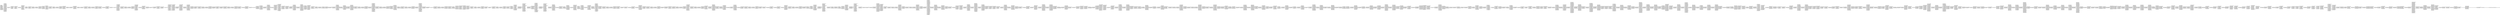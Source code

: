 digraph "graph.cfg.gv" {
	subgraph global {
		node [fontname=Courier fontsize=30.0 rank=same shape=box]
		block_0 [label="0: %00 = #0x1\l2: %01 = #0x40\l4: MSTORE(%01, %00)\l5: [NO_SSA] DUP1\l6: [NO_SSA] PUSH1\l8: [NO_SSA] DUP2\l9: [NO_SSA] MSTORE\la: [NO_SSA] PUSH1\lc: [NO_SSA] ADD\ld: [NO_SSA] PUSH2\l10: [NO_SSA] PUSH1\l12: [NO_SSA] SWAP2\l13: [NO_SSA] CODECOPY\l14: [NO_SSA] PUSH1\l16: [NO_SSA] PUSH1\l18: [NO_SSA] PUSH1\l1a: [NO_SSA] INVALID\l"]
		block_1b [label="1b: [NO_SSA] SUB\l1c: [NO_SSA] DUP11\l1d: [NO_SSA] AND\l1e: [NO_SSA] PUSH1\l20: [NO_SSA] SWAP1\l21: [NO_SSA] DUP2\l22: [NO_SSA] MSTORE\l23: [NO_SSA] PUSH1\l25: [NO_SSA] PUSH1\l27: [NO_SSA] SWAP1\l28: [NO_SSA] DUP2\l29: [NO_SSA] MSTORE\l2a: [NO_SSA] PUSH1\l2c: [NO_SSA] DUP1\l2d: [NO_SSA] DUP4\l2e: [NO_SSA] SHA3\l2f: [NO_SSA] CALLER\l30: [NO_SSA] DUP5\l31: [NO_SSA] MSTORE\l32: [NO_SSA] SWAP1\l33: [NO_SSA] SWAP2\l34: [NO_SSA] MSTORE\l35: [NO_SSA] SWAP1\l36: [NO_SSA] SHA3\l37: [NO_SSA] SLOAD\l38: [NO_SSA] SWAP2\l39: [NO_SSA] SWAP1\l3a: [NO_SSA] PUSH2\l3d: [NO_SSA] JUMP\l"]
		block_3e [label="3e: [NO_SSA] JUMPDEST\l3f: [NO_SSA] PUSH2\l42: [NO_SSA] JUMP\l"]
		block_43 [label="43: [NO_SSA] JUMPDEST\l44: [NO_SSA] POP\l45: [NO_SSA] PUSH1\l47: [NO_SSA] SWAP4\l48: [NO_SSA] SWAP3\l49: [NO_SSA] POP\l4a: [NO_SSA] POP\l4b: [NO_SSA] POP\l4c: [NO_SSA] JUMP\l"]
		block_4d [label="4d: [NO_SSA] JUMPDEST\l4e: [NO_SSA] PUSH1\l50: [NO_SSA] DUP2\l51: [NO_SSA] DUP2\l52: [NO_SSA] SLOAD\l53: [NO_SSA] DUP2\l54: [NO_SSA] LT\l55: [NO_SSA] PUSH2\l58: [NO_SSA] JUMPI\l"]
		block_59 [label="59: [NO_SSA] PUSH1\l5b: [NO_SSA] DUP1\l5c: [NO_SSA] REVERT\l"]
		block_5d [label="5d: [NO_SSA] JUMPDEST\l5e: [NO_SSA] PUSH1\l60: [NO_SSA] SWAP2\l61: [NO_SSA] DUP3\l62: [NO_SSA] MSTORE\l63: [NO_SSA] PUSH1\l65: [NO_SSA] SWAP1\l66: [NO_SSA] SWAP2\l67: [NO_SSA] SHA3\l68: [NO_SSA] ADD\l69: [NO_SSA] SLOAD\l6a: [NO_SSA] PUSH1\l6c: [NO_SSA] PUSH1\l6e: [NO_SSA] PUSH1\l70: [NO_SSA] INVALID\l"]
		block_71 [label="71: [NO_SSA] SUB\l72: [NO_SSA] AND\l73: [NO_SSA] SWAP1\l74: [NO_SSA] POP\l75: [NO_SSA] DUP2\l76: [NO_SSA] JUMP\l"]
		block_77 [label="77: [NO_SSA] JUMPDEST\l78: [NO_SSA] PUSH1\l7a: [NO_SSA] SLOAD\l7b: [NO_SSA] PUSH1\l7d: [NO_SSA] PUSH1\l7f: [NO_SSA] PUSH1\l81: [NO_SSA] INVALID\l"]
		block_82 [label="82: [NO_SSA] SUB\l83: [NO_SSA] AND\l84: [NO_SSA] CALLER\l85: [NO_SSA] EQ\l86: [NO_SSA] PUSH2\l89: [NO_SSA] JUMPI\l"]
		block_8a [label="8a: [NO_SSA] PUSH1\l8c: [NO_SSA] MLOAD\l8d: [NO_SSA] PUSH3\l91: [NO_SSA] PUSH1\l93: [NO_SSA] INVALID\l"]
		block_94 [label="94: [NO_SSA] DUP2\l95: [NO_SSA] MSTORE\l96: [NO_SSA] PUSH1\l98: [NO_SSA] ADD\l99: [NO_SSA] PUSH2\l9c: [NO_SSA] SWAP1\l9d: [NO_SSA] PUSH2\la0: [NO_SSA] JUMP\l"]
		block_a1 [label="a1: [NO_SSA] JUMPDEST\la2: [NO_SSA] PUSH1\la4: [NO_SSA] DUP1\la5: [NO_SSA] SLOAD\la6: [NO_SSA] SWAP2\la7: [NO_SSA] ISZERO\la8: [NO_SSA] ISZERO\la9: [NO_SSA] PUSH1\lab: [NO_SSA] PUSH1\lad: [NO_SSA] INVALID\l"]
		block_ae [label="ae: [NO_SSA] MUL\laf: [NO_SSA] PUSH9\lb9: [NO_SSA] NOT\lba: [NO_SSA] SWAP1\lbb: [NO_SSA] SWAP3\lbc: [NO_SSA] AND\lbd: [NO_SSA] SWAP2\lbe: [NO_SSA] SWAP1\lbf: [NO_SSA] SWAP2\lc0: [NO_SSA] OR\lc1: [NO_SSA] SWAP1\lc2: [NO_SSA] SSTORE\lc3: [NO_SSA] JUMP\l"]
		block_c4 [label="c4: [NO_SSA] JUMPDEST\lc5: [NO_SSA] PUSH1\lc7: [NO_SSA] SLOAD\lc8: [NO_SSA] PUSH1\lca: [NO_SSA] PUSH1\lcc: [NO_SSA] PUSH1\lce: [NO_SSA] INVALID\l"]
		block_cf [label="cf: [NO_SSA] SUB\ld0: [NO_SSA] AND\ld1: [NO_SSA] CALLER\ld2: [NO_SSA] EQ\ld3: [NO_SSA] PUSH2\ld6: [NO_SSA] JUMPI\l"]
		block_d7 [label="d7: [NO_SSA] PUSH1\ld9: [NO_SSA] MLOAD\lda: [NO_SSA] PUSH3\lde: [NO_SSA] PUSH1\le0: [NO_SSA] INVALID\l"]
		block_e1 [label="e1: [NO_SSA] DUP2\le2: [NO_SSA] MSTORE\le3: [NO_SSA] PUSH1\le5: [NO_SSA] ADD\le6: [NO_SSA] PUSH2\le9: [NO_SSA] SWAP1\lea: [NO_SSA] PUSH2\led: [NO_SSA] JUMP\l"]
		block_ee [label="ee: [NO_SSA] JUMPDEST\lef: [NO_SSA] PUSH2\lf2: [NO_SSA] ADDRESS\lf3: [NO_SSA] PUSH2\lf6: [NO_SSA] PUSH1\lf8: [NO_SSA] SLOAD\lf9: [NO_SSA] PUSH1\lfb: [NO_SSA] PUSH1\lfd: [NO_SSA] PUSH1\lff: [NO_SSA] INVALID\l"]
		block_100 [label="100: [NO_SSA] SUB\l101: [NO_SSA] AND\l102: [NO_SSA] SWAP1\l103: [NO_SSA] JUMP\l"]
		block_104 [label="104: [NO_SSA] JUMPDEST\l105: [NO_SSA] DUP4\l106: [NO_SSA] PUSH2\l109: [NO_SSA] JUMP\l"]
		block_10a [label="10a: [NO_SSA] JUMPDEST\l10b: [NO_SSA] PUSH2\l10e: [NO_SSA] ADDRESS\l10f: [NO_SSA] PUSH2\l112: [NO_SSA] PUSH1\l114: [NO_SSA] SLOAD\l115: [NO_SSA] PUSH1\l117: [NO_SSA] PUSH1\l119: [NO_SSA] PUSH1\l11b: [NO_SSA] INVALID\l"]
		block_11c [label="11c: [NO_SSA] SUB\l11d: [NO_SSA] AND\l11e: [NO_SSA] SWAP1\l11f: [NO_SSA] JUMP\l"]
		block_120 [label="120: [NO_SSA] JUMPDEST\l121: [NO_SSA] DUP4\l122: [NO_SSA] PUSH2\l125: [NO_SSA] JUMP\l"]
		block_126 [label="126: [NO_SSA] JUMPDEST\l127: [NO_SSA] PUSH1\l129: [NO_SSA] SLOAD\l12a: [NO_SSA] PUSH1\l12c: [NO_SSA] PUSH1\l12e: [NO_SSA] PUSH1\l130: [NO_SSA] INVALID\l"]
		block_131 [label="131: [NO_SSA] SUB\l132: [NO_SSA] AND\l133: [NO_SSA] CALLER\l134: [NO_SSA] EQ\l135: [NO_SSA] PUSH2\l138: [NO_SSA] JUMPI\l"]
		block_139 [label="139: [NO_SSA] PUSH1\l13b: [NO_SSA] MLOAD\l13c: [NO_SSA] PUSH3\l140: [NO_SSA] PUSH1\l142: [NO_SSA] INVALID\l"]
		block_143 [label="143: [NO_SSA] DUP2\l144: [NO_SSA] MSTORE\l145: [NO_SSA] PUSH1\l147: [NO_SSA] ADD\l148: [NO_SSA] PUSH2\l14b: [NO_SSA] SWAP1\l14c: [NO_SSA] PUSH2\l14f: [NO_SSA] JUMP\l"]
		block_150 [label="150: [NO_SSA] JUMPDEST\l151: [NO_SSA] PUSH2\l154: [NO_SSA] DUP2\l155: [NO_SSA] GT\l156: [NO_SSA] ISZERO\l157: [NO_SSA] PUSH2\l15a: [NO_SSA] JUMPI\l"]
		block_15b [label="15b: [NO_SSA] PUSH1\l15d: [NO_SSA] DUP1\l15e: [NO_SSA] REVERT\l"]
		block_15f [label="15f: [NO_SSA] JUMPDEST\l160: [NO_SSA] PUSH1\l162: [NO_SSA] DUP2\l163: [NO_SSA] SWAP1\l164: [NO_SSA] SSTORE\l165: [NO_SSA] DUP1\l166: [NO_SSA] PUSH2\l169: [NO_SSA] JUMPI\l"]
		block_16a [label="16a: [NO_SSA] PUSH1\l16c: [NO_SSA] PUSH2\l16f: [NO_SSA] JUMP\l"]
		block_170 [label="170: [NO_SSA] JUMPDEST\l171: [NO_SSA] PUSH1\l"]
		block_173 [label="173: [NO_SSA] JUMPDEST\l174: [NO_SSA] PUSH1\l176: [NO_SSA] DUP1\l177: [NO_SSA] SLOAD\l178: [NO_SSA] SWAP2\l179: [NO_SSA] ISZERO\l17a: [NO_SSA] ISZERO\l17b: [NO_SSA] PUSH5\l181: [NO_SSA] MUL\l182: [NO_SSA] PUSH5\l188: [NO_SSA] NOT\l189: [NO_SSA] SWAP1\l18a: [NO_SSA] SWAP3\l18b: [NO_SSA] AND\l18c: [NO_SSA] SWAP2\l18d: [NO_SSA] SWAP1\l18e: [NO_SSA] SWAP2\l18f: [NO_SSA] OR\l190: [NO_SSA] SWAP1\l191: [NO_SSA] SSTORE\l192: [NO_SSA] POP\l193: [NO_SSA] JUMP\l"]
		block_194 [label="194: [NO_SSA] JUMPDEST\l195: [NO_SSA] PUSH1\l197: [NO_SSA] SLOAD\l198: [NO_SSA] PUSH1\l19a: [NO_SSA] PUSH1\l19c: [NO_SSA] PUSH1\l19e: [NO_SSA] INVALID\l"]
		block_19f [label="19f: [NO_SSA] SUB\l1a0: [NO_SSA] AND\l1a1: [NO_SSA] CALLER\l1a2: [NO_SSA] EQ\l1a3: [NO_SSA] PUSH2\l1a6: [NO_SSA] JUMPI\l"]
		block_1a7 [label="1a7: [NO_SSA] PUSH1\l1a9: [NO_SSA] MLOAD\l1aa: [NO_SSA] PUSH3\l1ae: [NO_SSA] PUSH1\l1b0: [NO_SSA] INVALID\l"]
		block_1b1 [label="1b1: [NO_SSA] DUP2\l1b2: [NO_SSA] MSTORE\l1b3: [NO_SSA] PUSH1\l1b5: [NO_SSA] ADD\l1b6: [NO_SSA] PUSH2\l1b9: [NO_SSA] SWAP1\l1ba: [NO_SSA] PUSH2\l1bd: [NO_SSA] JUMP\l"]
		block_1be [label="1be: [NO_SSA] JUMPDEST\l1bf: [NO_SSA] DUP1\l1c0: [NO_SSA] ISZERO\l1c1: [NO_SSA] ISZERO\l1c2: [NO_SSA] PUSH1\l1c4: [NO_SSA] PUSH1\l1c6: [NO_SSA] SWAP1\l1c7: [NO_SSA] SLOAD\l1c8: [NO_SSA] SWAP1\l1c9: [NO_SSA] PUSH2\l1cc: [NO_SSA] EXP\l1cd: [NO_SSA] SWAP1\l1ce: [NO_SSA] DIV\l1cf: [NO_SSA] PUSH1\l1d1: [NO_SSA] AND\l1d2: [NO_SSA] ISZERO\l1d3: [NO_SSA] ISZERO\l1d4: [NO_SSA] SUB\l1d5: [NO_SSA] PUSH2\l1d8: [NO_SSA] JUMPI\l"]
		block_1d9 [label="1d9: [NO_SSA] PUSH1\l1db: [NO_SSA] DUP1\l1dc: [NO_SSA] REVERT\l"]
		block_1dd [label="1dd: [NO_SSA] JUMPDEST\l1de: [NO_SSA] PUSH1\l1e0: [NO_SSA] SLOAD\l1e1: [NO_SSA] PUSH4\l1e6: [NO_SSA] SWAP1\l1e7: [NO_SSA] DIV\l1e8: [NO_SSA] PUSH1\l1ea: [NO_SSA] AND\l1eb: [NO_SSA] ISZERO\l1ec: [NO_SSA] PUSH2\l1ef: [NO_SSA] JUMPI\l"]
		block_1f0 [label="1f0: [NO_SSA] PUSH2\l1f3: [NO_SSA] PUSH2\l1f6: [NO_SSA] PUSH1\l1f8: [NO_SSA] PUSH2\l1fb: [NO_SSA] JUMP\l"]
		block_1fc [label="1fc: [NO_SSA] JUMPDEST\l1fd: [NO_SSA] PUSH2\l200: [NO_SSA] JUMP\l"]
		block_201 [label="201: [NO_SSA] JUMPDEST\l202: [NO_SSA] PUSH1\l204: [NO_SSA] PUSH2\l207: [NO_SSA] PUSH2\l20a: [NO_SSA] JUMP\l"]
		block_20b [label="20b: [NO_SSA] JUMPDEST\l20c: [NO_SSA] SWAP1\l20d: [NO_SSA] POP\l20e: [NO_SSA] PUSH2\l211: [NO_SSA] PUSH2\l214: [NO_SSA] PUSH1\l216: [NO_SSA] PUSH2\l219: [NO_SSA] JUMP\l"]
		block_21a [label="21a: [NO_SSA] JUMPDEST\l21b: [NO_SSA] PUSH2\l21e: [NO_SSA] DUP2\l21f: [NO_SSA] PUSH2\l222: [NO_SSA] PUSH2\l225: [NO_SSA] JUMP\l"]
		block_226 [label="226: [NO_SSA] JUMPDEST\l227: [NO_SSA] POP\l"]
		block_228 [label="228: [NO_SSA] JUMPDEST\l229: [NO_SSA] PUSH1\l22b: [NO_SSA] DUP1\l22c: [NO_SSA] SLOAD\l22d: [NO_SSA] SWAP2\l22e: [NO_SSA] ISZERO\l22f: [NO_SSA] ISZERO\l230: [NO_SSA] PUSH4\l235: [NO_SSA] MUL\l236: [NO_SSA] PUSH4\l23b: [NO_SSA] NOT\l23c: [NO_SSA] SWAP1\l23d: [NO_SSA] SWAP3\l23e: [NO_SSA] AND\l23f: [NO_SSA] SWAP2\l240: [NO_SSA] SWAP1\l241: [NO_SSA] SWAP2\l242: [NO_SSA] OR\l243: [NO_SSA] SWAP1\l244: [NO_SSA] SSTORE\l245: [NO_SSA] JUMP\l"]
		block_246 [label="246: [NO_SSA] JUMPDEST\l247: [NO_SSA] PUSH1\l249: [NO_SSA] SLOAD\l24a: [NO_SSA] PUSH2\l24d: [NO_SSA] PUSH1\l24f: [NO_SSA] SWAP1\l250: [NO_SSA] DUP2\l251: [NO_SSA] MSTORE\l252: [NO_SSA] PUSH1\l254: [NO_SSA] PUSH1\l256: [NO_SSA] MSTORE\l257: [NO_SSA] PUSH32\l278: [NO_SSA] SLOAD\l279: [NO_SSA] SWAP1\l27a: [NO_SSA] SWAP2\l27b: [NO_SSA] PUSH2\l27e: [NO_SSA] SWAP2\l27f: [NO_SSA] PUSH2\l282: [NO_SSA] SWAP2\l283: [NO_SSA] PUSH2\l286: [NO_SSA] JUMP\l"]
		block_287 [label="287: [NO_SSA] JUMPDEST\l288: [NO_SSA] PUSH1\l28a: [NO_SSA] SLOAD\l28b: [NO_SSA] SWAP1\l28c: [NO_SSA] PUSH2\l28f: [NO_SSA] JUMP\l"]
		block_290 [label="290: [NO_SSA] JUMPDEST\l291: [NO_SSA] CALLER\l292: [NO_SSA] PUSH1\l294: [NO_SSA] SWAP1\l295: [NO_SSA] DUP2\l296: [NO_SSA] MSTORE\l297: [NO_SSA] PUSH1\l299: [NO_SSA] PUSH1\l29b: [NO_SSA] MSTORE\l29c: [NO_SSA] PUSH1\l29e: [NO_SSA] DUP2\l29f: [NO_SSA] SHA3\l2a0: [NO_SSA] SLOAD\l2a1: [NO_SSA] PUSH1\l2a3: [NO_SSA] AND\l2a4: [NO_SSA] ISZERO\l2a5: [NO_SSA] ISZERO\l2a6: [NO_SSA] PUSH1\l2a8: [NO_SSA] EQ\l2a9: [NO_SSA] PUSH2\l2ac: [NO_SSA] JUMPI\l"]
		block_2ad [label="2ad: [NO_SSA] PUSH1\l2af: [NO_SSA] MLOAD\l2b0: [NO_SSA] PUSH3\l2b4: [NO_SSA] PUSH1\l2b6: [NO_SSA] INVALID\l"]
		block_2b7 [label="2b7: [NO_SSA] DUP2\l2b8: [NO_SSA] MSTORE\l2b9: [NO_SSA] PUSH1\l2bb: [NO_SSA] PUSH1\l2bd: [NO_SSA] DUP3\l2be: [NO_SSA] ADD\l2bf: [NO_SSA] MSTORE\l2c0: [NO_SSA] PUSH1\l2c2: [NO_SSA] PUSH1\l2c4: [NO_SSA] DUP3\l2c5: [NO_SSA] ADD\l2c6: [NO_SSA] MSTORE\l2c7: [NO_SSA] PUSH32\l2e8: [NO_SSA] PUSH1\l2ea: [NO_SSA] DUP3\l2eb: [NO_SSA] ADD\l2ec: [NO_SSA] MSTORE\l2ed: [NO_SSA] PUSH6\l2f4: [NO_SSA] PUSH1\l2f6: [NO_SSA] INVALID\l"]
		block_2f7 [label="2f7: [NO_SSA] PUSH1\l2f9: [NO_SSA] DUP3\l2fa: [NO_SSA] ADD\l2fb: [NO_SSA] MSTORE\l2fc: [NO_SSA] PUSH1\l2fe: [NO_SSA] ADD\l2ff: [NO_SSA] PUSH2\l302: [NO_SSA] JUMP\l"]
		block_303 [label="303: [NO_SSA] JUMPDEST\l304: [NO_SSA] PUSH2\l307: [NO_SSA] DUP5\l308: [NO_SSA] DUP5\l309: [NO_SSA] DUP5\l30a: [NO_SSA] PUSH2\l30d: [NO_SSA] JUMP\l"]
		block_30e [label="30e: [NO_SSA] JUMPDEST\l30f: [NO_SSA] PUSH1\l311: [NO_SSA] SLOAD\l312: [NO_SSA] PUSH1\l314: [NO_SSA] PUSH1\l316: [NO_SSA] PUSH1\l318: [NO_SSA] INVALID\l"]
		block_319 [label="319: [NO_SSA] SUB\l31a: [NO_SSA] AND\l31b: [NO_SSA] CALLER\l31c: [NO_SSA] EQ\l31d: [NO_SSA] PUSH2\l320: [NO_SSA] JUMPI\l"]
		block_321 [label="321: [NO_SSA] PUSH1\l323: [NO_SSA] MLOAD\l324: [NO_SSA] PUSH3\l328: [NO_SSA] PUSH1\l32a: [NO_SSA] INVALID\l"]
		block_32b [label="32b: [NO_SSA] DUP2\l32c: [NO_SSA] MSTORE\l32d: [NO_SSA] PUSH1\l32f: [NO_SSA] ADD\l330: [NO_SSA] PUSH2\l333: [NO_SSA] SWAP1\l334: [NO_SSA] PUSH2\l337: [NO_SSA] JUMP\l"]
		block_338 [label="338: [NO_SSA] JUMPDEST\l339: [NO_SSA] PUSH1\l33b: [NO_SSA] PUSH2\l33e: [NO_SSA] ADDRESS\l33f: [NO_SSA] PUSH2\l342: [NO_SSA] JUMP\l"]
		block_343 [label="343: [NO_SSA] JUMPDEST\l344: [NO_SSA] SWAP1\l345: [NO_SSA] POP\l346: [NO_SSA] PUSH2\l349: [NO_SSA] DUP2\l34a: [NO_SSA] PUSH2\l34d: [NO_SSA] JUMP\l"]
		block_34e [label="34e: [NO_SSA] JUMPDEST\l34f: [NO_SSA] PUSH2\l352: [NO_SSA] DUP2\l353: [NO_SSA] CALLER\l354: [NO_SSA] PUSH2\l357: [NO_SSA] JUMP\l"]
		block_358 [label="358: [NO_SSA] JUMPDEST\l359: [NO_SSA] PUSH1\l35b: [NO_SSA] SLOAD\l35c: [NO_SSA] PUSH1\l35e: [NO_SSA] PUSH1\l360: [NO_SSA] PUSH1\l362: [NO_SSA] INVALID\l"]
		block_363 [label="363: [NO_SSA] SUB\l364: [NO_SSA] AND\l365: [NO_SSA] CALLER\l366: [NO_SSA] EQ\l367: [NO_SSA] PUSH2\l36a: [NO_SSA] JUMPI\l"]
		block_36b [label="36b: [NO_SSA] PUSH1\l36d: [NO_SSA] MLOAD\l36e: [NO_SSA] PUSH3\l372: [NO_SSA] PUSH1\l374: [NO_SSA] INVALID\l"]
		block_375 [label="375: [NO_SSA] DUP2\l376: [NO_SSA] MSTORE\l377: [NO_SSA] PUSH1\l379: [NO_SSA] ADD\l37a: [NO_SSA] PUSH2\l37d: [NO_SSA] SWAP1\l37e: [NO_SSA] PUSH2\l381: [NO_SSA] JUMP\l"]
		block_382 [label="382: [NO_SSA] JUMPDEST\l383: [NO_SSA] PUSH3\l387: [NO_SSA] DUP2\l388: [NO_SSA] GT\l389: [NO_SSA] ISZERO\l38a: [NO_SSA] PUSH2\l38d: [NO_SSA] JUMPI\l"]
		block_38e [label="38e: [NO_SSA] PUSH1\l390: [NO_SSA] DUP1\l391: [NO_SSA] REVERT\l"]
		block_392 [label="392: [NO_SSA] JUMPDEST\l393: [NO_SSA] PUSH1\l395: [NO_SSA] DUP2\l396: [NO_SSA] SWAP1\l397: [NO_SSA] SSTORE\l398: [NO_SSA] DUP1\l399: [NO_SSA] PUSH2\l39c: [NO_SSA] JUMPI\l"]
		block_39d [label="39d: [NO_SSA] PUSH1\l39f: [NO_SSA] PUSH2\l3a2: [NO_SSA] JUMP\l"]
		block_3a3 [label="3a3: [NO_SSA] JUMPDEST\l3a4: [NO_SSA] PUSH1\l"]
		block_3a6 [label="3a6: [NO_SSA] JUMPDEST\l3a7: [NO_SSA] PUSH1\l3a9: [NO_SSA] DUP1\l3aa: [NO_SSA] SLOAD\l3ab: [NO_SSA] SWAP2\l3ac: [NO_SSA] ISZERO\l3ad: [NO_SSA] ISZERO\l3ae: [NO_SSA] PUSH1\l3b0: [NO_SSA] PUSH1\l3b2: [NO_SSA] INVALID\l"]
		block_3b3 [label="3b3: [NO_SSA] MUL\l3b4: [NO_SSA] PUSH6\l3bb: [NO_SSA] NOT\l3bc: [NO_SSA] SWAP1\l3bd: [NO_SSA] SWAP3\l3be: [NO_SSA] AND\l3bf: [NO_SSA] SWAP2\l3c0: [NO_SSA] SWAP1\l3c1: [NO_SSA] SWAP2\l3c2: [NO_SSA] OR\l3c3: [NO_SSA] SWAP1\l3c4: [NO_SSA] SSTORE\l3c5: [NO_SSA] POP\l3c6: [NO_SSA] JUMP\l"]
		block_3c7 [label="3c7: [NO_SSA] JUMPDEST\l3c8: [NO_SSA] PUSH1\l3ca: [NO_SSA] PUSH1\l3cc: [NO_SSA] PUSH1\l3ce: [NO_SSA] INVALID\l"]
		block_3cf [label="3cf: [NO_SSA] SUB\l3d0: [NO_SSA] DUP3\l3d1: [NO_SSA] AND\l3d2: [NO_SSA] PUSH1\l3d4: [NO_SSA] SWAP1\l3d5: [NO_SSA] DUP2\l3d6: [NO_SSA] MSTORE\l3d7: [NO_SSA] PUSH1\l3d9: [NO_SSA] PUSH1\l3db: [NO_SSA] MSTORE\l3dc: [NO_SSA] PUSH1\l3de: [NO_SSA] DUP2\l3df: [NO_SSA] SHA3\l3e0: [NO_SSA] SLOAD\l3e1: [NO_SSA] PUSH1\l3e3: [NO_SSA] AND\l3e4: [NO_SSA] ISZERO\l3e5: [NO_SSA] PUSH2\l3e8: [NO_SSA] JUMPI\l"]
		block_3e9 [label="3e9: [NO_SSA] PUSH1\l3eb: [NO_SSA] DUP1\l3ec: [NO_SSA] REVERT\l"]
		block_3ed [label="3ed: [NO_SSA] JUMPDEST\l3ee: [NO_SSA] CALLER\l3ef: [NO_SSA] PUSH1\l3f1: [NO_SSA] SWAP1\l3f2: [NO_SSA] DUP2\l3f3: [NO_SSA] MSTORE\l3f4: [NO_SSA] PUSH1\l3f6: [NO_SSA] PUSH1\l3f8: [NO_SSA] MSTORE\l3f9: [NO_SSA] PUSH1\l3fb: [NO_SSA] SWAP1\l3fc: [NO_SSA] SHA3\l3fd: [NO_SSA] SLOAD\l3fe: [NO_SSA] PUSH2\l401: [NO_SSA] SWAP1\l402: [NO_SSA] DUP4\l403: [NO_SSA] PUSH2\l406: [NO_SSA] JUMP\l"]
		block_407 [label="407: [NO_SSA] JUMPDEST\l408: [NO_SSA] CALLER\l409: [NO_SSA] PUSH1\l40b: [NO_SSA] SWAP1\l40c: [NO_SSA] DUP2\l40d: [NO_SSA] MSTORE\l40e: [NO_SSA] PUSH1\l410: [NO_SSA] PUSH1\l412: [NO_SSA] MSTORE\l413: [NO_SSA] PUSH1\l415: [NO_SSA] DUP2\l416: [NO_SSA] SHA3\l417: [NO_SSA] SWAP2\l418: [NO_SSA] SWAP1\l419: [NO_SSA] SWAP2\l41a: [NO_SSA] SSTORE\l41b: [NO_SSA] PUSH1\l41d: [NO_SSA] SLOAD\l41e: [NO_SSA] PUSH2\l421: [NO_SSA] SWAP1\l422: [NO_SSA] DUP5\l423: [NO_SSA] SWAP1\l424: [NO_SSA] PUSH2\l427: [NO_SSA] JUMP\l"]
		block_428 [label="428: [NO_SSA] JUMPDEST\l429: [NO_SSA] PUSH1\l42b: [NO_SSA] SLOAD\l42c: [NO_SSA] SWAP1\l42d: [NO_SSA] SWAP2\l42e: [NO_SSA] POP\l42f: [NO_SSA] PUSH2\l432: [NO_SSA] SWAP1\l433: [NO_SSA] DUP3\l434: [NO_SSA] PUSH2\l437: [NO_SSA] JUMP\l"]
		block_438 [label="438: [NO_SSA] JUMPDEST\l439: [NO_SSA] PUSH1\l43b: [NO_SSA] SSTORE\l43c: [NO_SSA] PUSH1\l43e: [NO_SSA] SLOAD\l43f: [NO_SSA] PUSH2\l442: [NO_SSA] SWAP1\l443: [NO_SSA] DUP5\l444: [NO_SSA] PUSH2\l447: [NO_SSA] JUMP\l"]
		block_448 [label="448: [NO_SSA] JUMPDEST\l449: [NO_SSA] PUSH1\l44b: [NO_SSA] SSTORE\l44c: [NO_SSA] PUSH1\l44e: [NO_SSA] PUSH1\l450: [NO_SSA] PUSH1\l452: [NO_SSA] INVALID\l"]
		block_453 [label="453: [NO_SSA] SUB\l454: [NO_SSA] DUP5\l455: [NO_SSA] AND\l456: [NO_SSA] PUSH1\l458: [NO_SSA] SWAP1\l459: [NO_SSA] DUP2\l45a: [NO_SSA] MSTORE\l45b: [NO_SSA] PUSH1\l45d: [NO_SSA] PUSH1\l45f: [NO_SSA] MSTORE\l460: [NO_SSA] PUSH1\l462: [NO_SSA] SWAP1\l463: [NO_SSA] SHA3\l464: [NO_SSA] SLOAD\l465: [NO_SSA] PUSH2\l468: [NO_SSA] SWAP1\l469: [NO_SSA] DUP3\l46a: [NO_SSA] PUSH2\l46d: [NO_SSA] JUMP\l"]
		block_46e [label="46e: [NO_SSA] JUMPDEST\l46f: [NO_SSA] PUSH1\l471: [NO_SSA] PUSH1\l473: [NO_SSA] PUSH1\l475: [NO_SSA] INVALID\l"]
		block_476 [label="476: [NO_SSA] SUB\l477: [NO_SSA] DUP6\l478: [NO_SSA] AND\l479: [NO_SSA] PUSH1\l47b: [NO_SSA] DUP2\l47c: [NO_SSA] DUP2\l47d: [NO_SSA] MSTORE\l47e: [NO_SSA] PUSH1\l480: [NO_SSA] PUSH1\l482: [NO_SSA] MSTORE\l483: [NO_SSA] PUSH1\l485: [NO_SSA] SWAP1\l486: [NO_SSA] SHA3\l487: [NO_SSA] SWAP2\l488: [NO_SSA] SWAP1\l489: [NO_SSA] SWAP2\l48a: [NO_SSA] SSTORE\l48b: [NO_SSA] CALLER\l48c: [NO_SSA] PUSH1\l48e: [NO_SSA] PUSH1\l490: [NO_SSA] PUSH1\l492: [NO_SSA] INVALID\l"]
		block_493 [label="493: [NO_SSA] SUB\l494: [NO_SSA] AND\l495: [NO_SSA] PUSH32\l4b6: [NO_SSA] DUP6\l4b7: [NO_SSA] PUSH1\l4b9: [NO_SSA] MLOAD\l4ba: [NO_SSA] PUSH2\l4bd: [NO_SSA] SWAP2\l4be: [NO_SSA] DUP2\l4bf: [NO_SSA] MSTORE\l4c0: [NO_SSA] PUSH1\l4c2: [NO_SSA] ADD\l4c3: [NO_SSA] SWAP1\l4c4: [NO_SSA] JUMP\l"]
		block_4c5 [label="4c5: [NO_SSA] JUMPDEST\l4c6: [NO_SSA] PUSH1\l4c8: [NO_SSA] MLOAD\l4c9: [NO_SSA] DUP1\l4ca: [NO_SSA] SWAP2\l4cb: [NO_SSA] SUB\l4cc: [NO_SSA] SWAP1\l4cd: [NO_SSA] LOG3\l4ce: [NO_SSA] POP\l4cf: [NO_SSA] PUSH1\l4d1: [NO_SSA] SWAP4\l4d2: [NO_SSA] SWAP3\l4d3: [NO_SSA] POP\l4d4: [NO_SSA] POP\l4d5: [NO_SSA] POP\l4d6: [NO_SSA] JUMP\l"]
		block_4d7 [label="4d7: [NO_SSA] JUMPDEST\l4d8: [NO_SSA] PUSH1\l4da: [NO_SSA] PUSH2\l4dd: [NO_SSA] NOT\l4de: [NO_SSA] PUSH1\l4e0: [NO_SSA] PUSH1\l4e2: [NO_SSA] PUSH1\l4e4: [NO_SSA] INVALID\l"]
		block_4e5 [label="4e5: [NO_SSA] SUB\l4e6: [NO_SSA] DUP4\l4e7: [NO_SSA] AND\l4e8: [NO_SSA] ADD\l4e9: [NO_SSA] PUSH2\l4ec: [NO_SSA] JUMPI\l"]
		block_4ed [label="4ed: [NO_SSA] PUSH1\l4ef: [NO_SSA] SLOAD\l4f0: [NO_SSA] PUSH1\l4f2: [NO_SSA] PUSH1\l4f4: [NO_SSA] INVALID\l"]
		block_4f5 [label="4f5: [NO_SSA] SWAP1\l4f6: [NO_SSA] DIV\l4f7: [NO_SSA] PUSH1\l4f9: [NO_SSA] AND\l4fa: [NO_SSA] PUSH2\l4fd: [NO_SSA] JUMPI\l"]
		block_4fe [label="4fe: [NO_SSA] POP\l4ff: [NO_SSA] PUSH1\l501: [NO_SSA] SWAP2\l502: [NO_SSA] SWAP1\l503: [NO_SSA] POP\l504: [NO_SSA] JUMP\l"]
		block_505 [label="505: [NO_SSA] JUMPDEST\l506: [NO_SSA] PUSH2\l509: [NO_SSA] PUSH2\l50c: [NO_SSA] JUMP\l"]
		block_50d [label="50d: [NO_SSA] JUMPDEST\l50e: [NO_SSA] PUSH1\l510: [NO_SSA] PUSH1\l512: [NO_SSA] PUSH1\l514: [NO_SSA] INVALID\l"]
		block_515 [label="515: [NO_SSA] SUB\l516: [NO_SSA] DUP3\l517: [NO_SSA] AND\l518: [NO_SSA] PUSH1\l51a: [NO_SSA] SWAP1\l51b: [NO_SSA] DUP2\l51c: [NO_SSA] MSTORE\l51d: [NO_SSA] PUSH1\l51f: [NO_SSA] PUSH1\l521: [NO_SSA] MSTORE\l522: [NO_SSA] PUSH1\l524: [NO_SSA] SWAP1\l525: [NO_SSA] SHA3\l526: [NO_SSA] SLOAD\l527: [NO_SSA] PUSH1\l529: [NO_SSA] AND\l52a: [NO_SSA] ISZERO\l52b: [NO_SSA] PUSH2\l52e: [NO_SSA] JUMPI\l"]
		block_52f [label="52f: [NO_SSA] POP\l530: [NO_SSA] PUSH1\l532: [NO_SSA] PUSH1\l534: [NO_SSA] PUSH1\l536: [NO_SSA] INVALID\l"]
		block_537 [label="537: [NO_SSA] SUB\l538: [NO_SSA] AND\l539: [NO_SSA] PUSH1\l53b: [NO_SSA] SWAP1\l53c: [NO_SSA] DUP2\l53d: [NO_SSA] MSTORE\l53e: [NO_SSA] PUSH1\l540: [NO_SSA] PUSH1\l542: [NO_SSA] MSTORE\l543: [NO_SSA] PUSH1\l545: [NO_SSA] SWAP1\l546: [NO_SSA] SHA3\l547: [NO_SSA] SLOAD\l548: [NO_SSA] SWAP1\l549: [NO_SSA] JUMP\l"]
		block_54a [label="54a: [NO_SSA] JUMPDEST\l54b: [NO_SSA] PUSH1\l54d: [NO_SSA] SLOAD\l54e: [NO_SSA] PUSH1\l550: [NO_SSA] PUSH1\l552: [NO_SSA] PUSH1\l554: [NO_SSA] INVALID\l"]
		block_555 [label="555: [NO_SSA] SUB\l556: [NO_SSA] DUP4\l557: [NO_SSA] AND\l558: [NO_SSA] PUSH1\l55a: [NO_SSA] SWAP1\l55b: [NO_SSA] DUP2\l55c: [NO_SSA] MSTORE\l55d: [NO_SSA] PUSH1\l55f: [NO_SSA] PUSH1\l561: [NO_SSA] MSTORE\l562: [NO_SSA] PUSH1\l564: [NO_SSA] SWAP1\l565: [NO_SSA] SHA3\l566: [NO_SSA] SLOAD\l567: [NO_SSA] PUSH2\l56a: [NO_SSA] SWAP2\l56b: [NO_SSA] PUSH2\l56e: [NO_SSA] JUMP\l"]
		block_56f [label="56f: [NO_SSA] JUMPDEST\l570: [NO_SSA] PUSH1\l572: [NO_SSA] SLOAD\l573: [NO_SSA] PUSH1\l575: [NO_SSA] PUSH1\l577: [NO_SSA] PUSH1\l579: [NO_SSA] INVALID\l"]
		block_57a [label="57a: [NO_SSA] SUB\l57b: [NO_SSA] AND\l57c: [NO_SSA] CALLER\l57d: [NO_SSA] EQ\l57e: [NO_SSA] PUSH2\l581: [NO_SSA] JUMPI\l"]
		block_582 [label="582: [NO_SSA] PUSH1\l584: [NO_SSA] MLOAD\l585: [NO_SSA] PUSH3\l589: [NO_SSA] PUSH1\l58b: [NO_SSA] INVALID\l"]
		block_58c [label="58c: [NO_SSA] DUP2\l58d: [NO_SSA] MSTORE\l58e: [NO_SSA] PUSH1\l590: [NO_SSA] ADD\l591: [NO_SSA] PUSH2\l594: [NO_SSA] SWAP1\l595: [NO_SSA] PUSH2\l598: [NO_SSA] JUMP\l"]
		block_599 [label="599: [NO_SSA] JUMPDEST\l59a: [NO_SSA] PUSH1\l59c: [NO_SSA] PUSH1\l59e: [NO_SSA] PUSH1\l5a0: [NO_SSA] INVALID\l"]
		block_5a1 [label="5a1: [NO_SSA] SUB\l5a2: [NO_SSA] SWAP2\l5a3: [NO_SSA] SWAP1\l5a4: [NO_SSA] SWAP2\l5a5: [NO_SSA] AND\l5a6: [NO_SSA] PUSH1\l5a8: [NO_SSA] SWAP1\l5a9: [NO_SSA] DUP2\l5aa: [NO_SSA] MSTORE\l5ab: [NO_SSA] PUSH1\l5ad: [NO_SSA] PUSH1\l5af: [NO_SSA] MSTORE\l5b0: [NO_SSA] PUSH1\l5b2: [NO_SSA] SWAP1\l5b3: [NO_SSA] SHA3\l5b4: [NO_SSA] DUP1\l5b5: [NO_SSA] SLOAD\l5b6: [NO_SSA] PUSH1\l5b8: [NO_SSA] NOT\l5b9: [NO_SSA] AND\l5ba: [NO_SSA] SWAP2\l5bb: [NO_SSA] ISZERO\l5bc: [NO_SSA] ISZERO\l5bd: [NO_SSA] SWAP2\l5be: [NO_SSA] SWAP1\l5bf: [NO_SSA] SWAP2\l5c0: [NO_SSA] OR\l5c1: [NO_SSA] SWAP1\l5c2: [NO_SSA] SSTORE\l5c3: [NO_SSA] JUMP\l"]
		block_5c4 [label="5c4: [NO_SSA] JUMPDEST\l5c5: [NO_SSA] PUSH1\l5c7: [NO_SSA] SLOAD\l5c8: [NO_SSA] PUSH1\l5ca: [NO_SSA] PUSH1\l5cc: [NO_SSA] PUSH1\l5ce: [NO_SSA] INVALID\l"]
		block_5cf [label="5cf: [NO_SSA] SUB\l5d0: [NO_SSA] AND\l5d1: [NO_SSA] CALLER\l5d2: [NO_SSA] EQ\l5d3: [NO_SSA] PUSH2\l5d6: [NO_SSA] JUMPI\l"]
		block_5d7 [label="5d7: [NO_SSA] PUSH1\l5d9: [NO_SSA] MLOAD\l5da: [NO_SSA] PUSH3\l5de: [NO_SSA] PUSH1\l5e0: [NO_SSA] INVALID\l"]
		block_5e1 [label="5e1: [NO_SSA] DUP2\l5e2: [NO_SSA] MSTORE\l5e3: [NO_SSA] PUSH1\l5e5: [NO_SSA] ADD\l5e6: [NO_SSA] PUSH2\l5e9: [NO_SSA] SWAP1\l5ea: [NO_SSA] PUSH2\l5ed: [NO_SSA] JUMP\l"]
		block_5ee [label="5ee: [NO_SSA] JUMPDEST\l5ef: [NO_SSA] PUSH1\l5f1: [NO_SSA] DUP1\l5f2: [NO_SSA] SLOAD\l5f3: [NO_SSA] PUSH1\l5f5: [NO_SSA] MLOAD\l5f6: [NO_SSA] PUSH1\l5f8: [NO_SSA] PUSH1\l5fa: [NO_SSA] PUSH1\l5fc: [NO_SSA] INVALID\l"]
		block_5fd [label="5fd: [NO_SSA] SUB\l5fe: [NO_SSA] SWAP1\l5ff: [NO_SSA] SWAP2\l600: [NO_SSA] AND\l601: [NO_SSA] SWAP1\l602: [NO_SSA] PUSH32\l623: [NO_SSA] SWAP1\l624: [NO_SSA] DUP4\l625: [NO_SSA] SWAP1\l626: [NO_SSA] LOG3\l627: [NO_SSA] PUSH1\l629: [NO_SSA] DUP1\l62a: [NO_SSA] SLOAD\l62b: [NO_SSA] PUSH1\l62d: [NO_SSA] PUSH1\l62f: [NO_SSA] PUSH1\l631: [NO_SSA] INVALID\l"]
		block_632 [label="632: [NO_SSA] SUB\l633: [NO_SSA] NOT\l634: [NO_SSA] AND\l635: [NO_SSA] SWAP1\l636: [NO_SSA] SSTORE\l637: [NO_SSA] JUMP\l"]
		block_638 [label="638: [NO_SSA] JUMPDEST\l639: [NO_SSA] PUSH1\l63b: [NO_SSA] SLOAD\l63c: [NO_SSA] PUSH1\l63e: [NO_SSA] PUSH1\l640: [NO_SSA] PUSH1\l642: [NO_SSA] INVALID\l"]
		block_643 [label="643: [NO_SSA] SUB\l644: [NO_SSA] AND\l645: [NO_SSA] CALLER\l646: [NO_SSA] EQ\l647: [NO_SSA] PUSH2\l64a: [NO_SSA] JUMPI\l"]
		block_64b [label="64b: [NO_SSA] PUSH1\l64d: [NO_SSA] MLOAD\l64e: [NO_SSA] PUSH3\l652: [NO_SSA] PUSH1\l654: [NO_SSA] INVALID\l"]
		block_655 [label="655: [NO_SSA] DUP2\l656: [NO_SSA] MSTORE\l657: [NO_SSA] PUSH1\l659: [NO_SSA] ADD\l65a: [NO_SSA] PUSH2\l65d: [NO_SSA] SWAP1\l65e: [NO_SSA] PUSH2\l661: [NO_SSA] JUMP\l"]
		block_662 [label="662: [NO_SSA] JUMPDEST\l663: [NO_SSA] PUSH1\l665: [NO_SSA] PUSH1\l667: [NO_SSA] PUSH1\l669: [NO_SSA] INVALID\l"]
		block_66a [label="66a: [NO_SSA] SUB\l66b: [NO_SSA] SWAP2\l66c: [NO_SSA] SWAP1\l66d: [NO_SSA] SWAP2\l66e: [NO_SSA] AND\l66f: [NO_SSA] PUSH1\l671: [NO_SSA] SWAP1\l672: [NO_SSA] DUP2\l673: [NO_SSA] MSTORE\l674: [NO_SSA] PUSH1\l676: [NO_SSA] PUSH1\l678: [NO_SSA] MSTORE\l679: [NO_SSA] PUSH1\l67b: [NO_SSA] SWAP1\l67c: [NO_SSA] SHA3\l67d: [NO_SSA] DUP1\l67e: [NO_SSA] SLOAD\l67f: [NO_SSA] PUSH1\l681: [NO_SSA] NOT\l682: [NO_SSA] AND\l683: [NO_SSA] SWAP2\l684: [NO_SSA] ISZERO\l685: [NO_SSA] ISZERO\l686: [NO_SSA] SWAP2\l687: [NO_SSA] SWAP1\l688: [NO_SSA] SWAP2\l689: [NO_SSA] OR\l68a: [NO_SSA] SWAP1\l68b: [NO_SSA] SSTORE\l68c: [NO_SSA] JUMP\l"]
		block_68d [label="68d: [NO_SSA] JUMPDEST\l68e: [NO_SSA] PUSH2\l691: [NO_SSA] PUSH2\l694: [NO_SSA] CALLER\l695: [NO_SSA] PUSH2\l698: [NO_SSA] JUMP\l"]
		block_699 [label="699: [NO_SSA] JUMPDEST\l69a: [NO_SSA] CALLER\l69b: [NO_SSA] PUSH2\l69e: [NO_SSA] JUMP\l"]
		block_69f [label="69f: [NO_SSA] JUMPDEST\l6a0: [NO_SSA] JUMP\l"]
		block_6a1 [label="6a1: [NO_SSA] JUMPDEST\l6a2: [NO_SSA] PUSH1\l6a4: [NO_SSA] SLOAD\l6a5: [NO_SSA] PUSH1\l6a7: [NO_SSA] PUSH1\l6a9: [NO_SSA] PUSH1\l6ab: [NO_SSA] INVALID\l"]
		block_6ac [label="6ac: [NO_SSA] SUB\l6ad: [NO_SSA] AND\l6ae: [NO_SSA] CALLER\l6af: [NO_SSA] EQ\l6b0: [NO_SSA] PUSH2\l6b3: [NO_SSA] JUMPI\l"]
		block_6b4 [label="6b4: [NO_SSA] PUSH1\l6b6: [NO_SSA] MLOAD\l6b7: [NO_SSA] PUSH3\l6bb: [NO_SSA] PUSH1\l6bd: [NO_SSA] INVALID\l"]
		block_6be [label="6be: [NO_SSA] DUP2\l6bf: [NO_SSA] MSTORE\l6c0: [NO_SSA] PUSH1\l6c2: [NO_SSA] ADD\l6c3: [NO_SSA] PUSH2\l6c6: [NO_SSA] SWAP1\l6c7: [NO_SSA] PUSH2\l6ca: [NO_SSA] JUMP\l"]
		block_6cb [label="6cb: [NO_SSA] JUMPDEST\l6cc: [NO_SSA] PUSH1\l6ce: [NO_SSA] DUP1\l6cf: [NO_SSA] SLOAD\l6d0: [NO_SSA] PUSH1\l6d2: [NO_SSA] PUSH1\l6d4: [NO_SSA] PUSH1\l6d6: [NO_SSA] INVALID\l"]
		block_6d7 [label="6d7: [NO_SSA] SUB\l6d8: [NO_SSA] NOT\l6d9: [NO_SSA] AND\l6da: [NO_SSA] PUSH1\l6dc: [NO_SSA] PUSH1\l6de: [NO_SSA] PUSH1\l6e0: [NO_SSA] INVALID\l"]
		block_6e1 [label="6e1: [NO_SSA] SUB\l6e2: [NO_SSA] SWAP3\l6e3: [NO_SSA] SWAP1\l6e4: [NO_SSA] SWAP3\l6e5: [NO_SSA] AND\l6e6: [NO_SSA] SWAP2\l6e7: [NO_SSA] SWAP1\l6e8: [NO_SSA] SWAP2\l6e9: [NO_SSA] OR\l6ea: [NO_SSA] SWAP1\l6eb: [NO_SSA] SSTORE\l6ec: [NO_SSA] JUMP\l"]
		block_6ed [label="6ed: [NO_SSA] JUMPDEST\l6ee: [NO_SSA] PUSH1\l6f0: [NO_SSA] SLOAD\l6f1: [NO_SSA] PUSH1\l6f3: [NO_SSA] SWAP1\l6f4: [NO_SSA] PUSH4\l6f9: [NO_SSA] SWAP1\l6fa: [NO_SSA] DIV\l6fb: [NO_SSA] PUSH1\l6fd: [NO_SSA] AND\l6fe: [NO_SSA] ISZERO\l6ff: [NO_SSA] PUSH2\l702: [NO_SSA] JUMPI\l"]
		block_703 [label="703: [NO_SSA] PUSH1\l705: [NO_SSA] SLOAD\l706: [NO_SSA] PUSH2\l709: [NO_SSA] PUSH1\l70b: [NO_SSA] MSTORE\l70c: [NO_SSA] PUSH1\l70e: [NO_SSA] PUSH1\l710: [NO_SSA] MSTORE\l711: [NO_SSA] PUSH32\l732: [NO_SSA] SLOAD\l733: [NO_SSA] PUSH2\l736: [NO_SSA] SWAP2\l737: [NO_SSA] PUSH2\l73a: [NO_SSA] JUMP\l"]
		block_73b [label="73b: [NO_SSA] JUMPDEST\l73c: [NO_SSA] POP\l73d: [NO_SSA] PUSH2\l740: [NO_SSA] PUSH1\l742: [NO_SSA] MSTORE\l743: [NO_SSA] PUSH1\l745: [NO_SSA] PUSH1\l747: [NO_SSA] MSTORE\l748: [NO_SSA] PUSH32\l769: [NO_SSA] SLOAD\l76a: [NO_SSA] SWAP1\l76b: [NO_SSA] JUMP\l"]
		block_76c [label="76c: [NO_SSA] JUMPDEST\l76d: [NO_SSA] PUSH1\l76f: [NO_SSA] SLOAD\l770: [NO_SSA] PUSH1\l772: [NO_SSA] PUSH1\l774: [NO_SSA] PUSH1\l776: [NO_SSA] INVALID\l"]
		block_777 [label="777: [NO_SSA] SUB\l778: [NO_SSA] AND\l779: [NO_SSA] CALLER\l77a: [NO_SSA] EQ\l77b: [NO_SSA] PUSH2\l77e: [NO_SSA] JUMPI\l"]
		block_77f [label="77f: [NO_SSA] PUSH1\l781: [NO_SSA] MLOAD\l782: [NO_SSA] PUSH3\l786: [NO_SSA] PUSH1\l788: [NO_SSA] INVALID\l"]
		block_789 [label="789: [NO_SSA] DUP2\l78a: [NO_SSA] MSTORE\l78b: [NO_SSA] PUSH1\l78d: [NO_SSA] ADD\l78e: [NO_SSA] PUSH2\l791: [NO_SSA] SWAP1\l792: [NO_SSA] PUSH2\l795: [NO_SSA] JUMP\l"]
		block_796 [label="796: [NO_SSA] JUMPDEST\l797: [NO_SSA] PUSH2\l79a: [NO_SSA] DUP3\l79b: [NO_SSA] DUP3\l79c: [NO_SSA] PUSH2\l79f: [NO_SSA] JUMP\l"]
		block_7a0 [label="7a0: [NO_SSA] JUMPDEST\l7a1: [NO_SSA] POP\l7a2: [NO_SSA] POP\l7a3: [NO_SSA] JUMP\l"]
		block_7a4 [label="7a4: [NO_SSA] JUMPDEST\l7a5: [NO_SSA] PUSH1\l7a7: [NO_SSA] SLOAD\l7a8: [NO_SSA] PUSH1\l7aa: [NO_SSA] PUSH1\l7ac: [NO_SSA] PUSH1\l7ae: [NO_SSA] INVALID\l"]
		block_7af [label="7af: [NO_SSA] SUB\l7b0: [NO_SSA] AND\l7b1: [NO_SSA] CALLER\l7b2: [NO_SSA] EQ\l7b3: [NO_SSA] PUSH2\l7b6: [NO_SSA] JUMPI\l"]
		block_7b7 [label="7b7: [NO_SSA] PUSH1\l7b9: [NO_SSA] MLOAD\l7ba: [NO_SSA] PUSH3\l7be: [NO_SSA] PUSH1\l7c0: [NO_SSA] INVALID\l"]
		block_7c1 [label="7c1: [NO_SSA] DUP2\l7c2: [NO_SSA] MSTORE\l7c3: [NO_SSA] PUSH1\l7c5: [NO_SSA] ADD\l7c6: [NO_SSA] PUSH2\l7c9: [NO_SSA] SWAP1\l7ca: [NO_SSA] PUSH2\l7cd: [NO_SSA] JUMP\l"]
		block_7ce [label="7ce: [NO_SSA] JUMPDEST\l7cf: [NO_SSA] PUSH1\l7d1: [NO_SSA] DUP2\l7d2: [NO_SSA] PUSH1\l7d4: [NO_SSA] PUSH1\l7d6: [NO_SSA] PUSH1\l7d8: [NO_SSA] INVALID\l"]
		block_7d9 [label="7d9: [NO_SSA] SUB\l7da: [NO_SSA] AND\l7db: [NO_SSA] PUSH4\l7e0: [NO_SSA] PUSH1\l7e2: [NO_SSA] MLOAD\l7e3: [NO_SSA] DUP2\l7e4: [NO_SSA] PUSH4\l7e9: [NO_SSA] AND\l7ea: [NO_SSA] PUSH1\l7ec: [NO_SSA] INVALID\l"]
		block_7ed [label="7ed: [NO_SSA] DUP2\l7ee: [NO_SSA] MSTORE\l7ef: [NO_SSA] PUSH1\l7f1: [NO_SSA] ADD\l7f2: [NO_SSA] PUSH1\l7f4: [NO_SSA] PUSH1\l7f6: [NO_SSA] MLOAD\l7f7: [NO_SSA] DUP1\l7f8: [NO_SSA] DUP4\l7f9: [NO_SSA] SUB\l7fa: [NO_SSA] DUP2\l7fb: [NO_SSA] DUP7\l7fc: [NO_SSA] GAS\l7fd: [NO_SSA] STATICCALL\l7fe: [NO_SSA] ISZERO\l7ff: [NO_SSA] DUP1\l800: [NO_SSA] ISZERO\l801: [NO_SSA] PUSH2\l804: [NO_SSA] JUMPI\l"]
		block_805 [label="805: [NO_SSA] RETURNDATASIZE\l806: [NO_SSA] PUSH1\l808: [NO_SSA] DUP1\l809: [NO_SSA] RETURNDATACOPY\l80a: [NO_SSA] RETURNDATASIZE\l80b: [NO_SSA] PUSH1\l80d: [NO_SSA] REVERT\l"]
		block_80e [label="80e: [NO_SSA] JUMPDEST\l80f: [NO_SSA] POP\l810: [NO_SSA] POP\l811: [NO_SSA] POP\l812: [NO_SSA] POP\l813: [NO_SSA] PUSH1\l815: [NO_SSA] MLOAD\l816: [NO_SSA] RETURNDATASIZE\l817: [NO_SSA] PUSH1\l819: [NO_SSA] NOT\l81a: [NO_SSA] PUSH1\l81c: [NO_SSA] DUP3\l81d: [NO_SSA] ADD\l81e: [NO_SSA] AND\l81f: [NO_SSA] DUP3\l820: [NO_SSA] ADD\l821: [NO_SSA] DUP1\l822: [NO_SSA] PUSH1\l824: [NO_SSA] MSTORE\l825: [NO_SSA] POP\l826: [NO_SSA] DUP2\l827: [NO_SSA] ADD\l828: [NO_SSA] SWAP1\l829: [NO_SSA] PUSH2\l82c: [NO_SSA] SWAP2\l82d: [NO_SSA] SWAP1\l82e: [NO_SSA] PUSH2\l831: [NO_SSA] JUMP\l"]
		block_832 [label="832: [NO_SSA] JUMPDEST\l833: [NO_SSA] PUSH1\l835: [NO_SSA] MLOAD\l836: [NO_SSA] PUSH4\l83b: [NO_SSA] PUSH1\l83d: [NO_SSA] INVALID\l"]
		block_83e [label="83e: [NO_SSA] DUP2\l83f: [NO_SSA] MSTORE\l840: [NO_SSA] ADDRESS\l841: [NO_SSA] PUSH1\l843: [NO_SSA] DUP3\l844: [NO_SSA] ADD\l845: [NO_SSA] MSTORE\l846: [NO_SSA] PUSH1\l848: [NO_SSA] PUSH1\l84a: [NO_SSA] PUSH1\l84c: [NO_SSA] INVALID\l"]
		block_84d [label="84d: [NO_SSA] SUB\l84e: [NO_SSA] DUP6\l84f: [NO_SSA] DUP2\l850: [NO_SSA] AND\l851: [NO_SSA] PUSH1\l853: [NO_SSA] DUP4\l854: [NO_SSA] ADD\l855: [NO_SSA] MSTORE\l856: [NO_SSA] SWAP2\l857: [NO_SSA] SWAP1\l858: [NO_SSA] SWAP2\l859: [NO_SSA] AND\l85a: [NO_SSA] SWAP1\l85b: [NO_SSA] PUSH4\l860: [NO_SSA] SWAP1\l861: [NO_SSA] PUSH1\l863: [NO_SSA] ADD\l864: [NO_SSA] PUSH1\l866: [NO_SSA] PUSH1\l868: [NO_SSA] MLOAD\l869: [NO_SSA] DUP1\l86a: [NO_SSA] DUP4\l86b: [NO_SSA] SUB\l86c: [NO_SSA] DUP2\l86d: [NO_SSA] DUP7\l86e: [NO_SSA] GAS\l86f: [NO_SSA] STATICCALL\l870: [NO_SSA] ISZERO\l871: [NO_SSA] DUP1\l872: [NO_SSA] ISZERO\l873: [NO_SSA] PUSH2\l876: [NO_SSA] JUMPI\l"]
		block_877 [label="877: [NO_SSA] RETURNDATASIZE\l878: [NO_SSA] PUSH1\l87a: [NO_SSA] DUP1\l87b: [NO_SSA] RETURNDATACOPY\l87c: [NO_SSA] RETURNDATASIZE\l87d: [NO_SSA] PUSH1\l87f: [NO_SSA] REVERT\l"]
		block_880 [label="880: [NO_SSA] JUMPDEST\l881: [NO_SSA] POP\l882: [NO_SSA] POP\l883: [NO_SSA] POP\l884: [NO_SSA] POP\l885: [NO_SSA] PUSH1\l887: [NO_SSA] MLOAD\l888: [NO_SSA] RETURNDATASIZE\l889: [NO_SSA] PUSH1\l88b: [NO_SSA] NOT\l88c: [NO_SSA] PUSH1\l88e: [NO_SSA] DUP3\l88f: [NO_SSA] ADD\l890: [NO_SSA] AND\l891: [NO_SSA] DUP3\l892: [NO_SSA] ADD\l893: [NO_SSA] DUP1\l894: [NO_SSA] PUSH1\l896: [NO_SSA] MSTORE\l897: [NO_SSA] POP\l898: [NO_SSA] DUP2\l899: [NO_SSA] ADD\l89a: [NO_SSA] SWAP1\l89b: [NO_SSA] PUSH2\l89e: [NO_SSA] SWAP2\l89f: [NO_SSA] SWAP1\l8a0: [NO_SSA] PUSH2\l8a3: [NO_SSA] JUMP\l"]
		block_8a4 [label="8a4: [NO_SSA] JUMPDEST\l8a5: [NO_SSA] PUSH1\l8a7: [NO_SSA] PUSH1\l8a9: [NO_SSA] PUSH1\l8ab: [NO_SSA] INVALID\l"]
		block_8ac [label="8ac: [NO_SSA] SUB\l8ad: [NO_SSA] DUP2\l8ae: [NO_SSA] AND\l8af: [NO_SSA] PUSH1\l8b1: [NO_SSA] SWAP1\l8b2: [NO_SSA] DUP2\l8b3: [NO_SSA] MSTORE\l8b4: [NO_SSA] PUSH1\l8b6: [NO_SSA] PUSH1\l8b8: [NO_SSA] MSTORE\l8b9: [NO_SSA] PUSH1\l8bb: [NO_SSA] SWAP1\l8bc: [NO_SSA] SHA3\l8bd: [NO_SSA] SLOAD\l8be: [NO_SSA] SWAP1\l8bf: [NO_SSA] SWAP2\l8c0: [NO_SSA] POP\l8c1: [NO_SSA] PUSH1\l8c3: [NO_SSA] AND\l8c4: [NO_SSA] PUSH2\l8c7: [NO_SSA] JUMPI\l"]
		block_8c8 [label="8c8: [NO_SSA] PUSH1\l8ca: [NO_SSA] DUP1\l8cb: [NO_SSA] REVERT\l"]
		block_8cc [label="8cc: [NO_SSA] JUMPDEST\l8cd: [NO_SSA] PUSH1\l8cf: [NO_SSA] DUP1\l8d0: [NO_SSA] SLOAD\l8d1: [NO_SSA] PUSH1\l8d3: [NO_SSA] PUSH1\l8d5: [NO_SSA] PUSH1\l8d7: [NO_SSA] INVALID\l"]
		block_8d8 [label="8d8: [NO_SSA] SUB\l8d9: [NO_SSA] NOT\l8da: [NO_SSA] AND\l8db: [NO_SSA] PUSH1\l8dd: [NO_SSA] PUSH1\l8df: [NO_SSA] PUSH1\l8e1: [NO_SSA] INVALID\l"]
		block_8e2 [label="8e2: [NO_SSA] SUB\l8e3: [NO_SSA] DUP4\l8e4: [NO_SSA] AND\l8e5: [NO_SSA] OR\l8e6: [NO_SSA] SWAP1\l8e7: [NO_SSA] SSTORE\l8e8: [NO_SSA] PUSH1\l8ea: [NO_SSA] DUP1\l8eb: [NO_SSA] SLOAD\l8ec: [NO_SSA] ADDRESS\l8ed: [NO_SSA] SWAP2\l8ee: [NO_SSA] SWAP1\l8ef: [NO_SSA] PUSH1\l8f1: [NO_SSA] SWAP1\l8f2: [NO_SSA] PUSH2\l8f5: [NO_SSA] JUMPI\l"]
		block_8f6 [label="8f6: [NO_SSA] PUSH2\l8f9: [NO_SSA] PUSH2\l8fc: [NO_SSA] JUMP\l"]
		block_8fd [label="8fd: [NO_SSA] JUMPDEST\l8fe: [NO_SSA] SWAP1\l8ff: [NO_SSA] PUSH1\l901: [NO_SSA] MSTORE\l902: [NO_SSA] PUSH1\l904: [NO_SSA] PUSH1\l906: [NO_SSA] SHA3\l907: [NO_SSA] ADD\l908: [NO_SSA] PUSH1\l90a: [NO_SSA] PUSH2\l90d: [NO_SSA] EXP\l90e: [NO_SSA] DUP2\l90f: [NO_SSA] SLOAD\l910: [NO_SSA] DUP2\l911: [NO_SSA] PUSH1\l913: [NO_SSA] PUSH1\l915: [NO_SSA] PUSH1\l917: [NO_SSA] INVALID\l"]
		block_918 [label="918: [NO_SSA] SUB\l919: [NO_SSA] MUL\l91a: [NO_SSA] NOT\l91b: [NO_SSA] AND\l91c: [NO_SSA] SWAP1\l91d: [NO_SSA] DUP4\l91e: [NO_SSA] PUSH1\l920: [NO_SSA] PUSH1\l922: [NO_SSA] PUSH1\l924: [NO_SSA] INVALID\l"]
		block_925 [label="925: [NO_SSA] SUB\l926: [NO_SSA] AND\l927: [NO_SSA] MUL\l928: [NO_SSA] OR\l929: [NO_SSA] SWAP1\l92a: [NO_SSA] SSTORE\l92b: [NO_SSA] POP\l92c: [NO_SSA] DUP3\l92d: [NO_SSA] PUSH1\l92f: [NO_SSA] PUSH1\l931: [NO_SSA] DUP2\l932: [NO_SSA] SLOAD\l933: [NO_SSA] DUP2\l934: [NO_SSA] LT\l935: [NO_SSA] PUSH2\l938: [NO_SSA] JUMPI\l"]
		block_939 [label="939: [NO_SSA] PUSH2\l93c: [NO_SSA] PUSH2\l93f: [NO_SSA] JUMP\l"]
		block_940 [label="940: [NO_SSA] JUMPDEST\l941: [NO_SSA] PUSH1\l943: [NO_SSA] SWAP2\l944: [NO_SSA] DUP3\l945: [NO_SSA] MSTORE\l946: [NO_SSA] PUSH1\l948: [NO_SSA] SWAP1\l949: [NO_SSA] SWAP2\l94a: [NO_SSA] SHA3\l94b: [NO_SSA] ADD\l94c: [NO_SSA] DUP1\l94d: [NO_SSA] SLOAD\l94e: [NO_SSA] PUSH1\l950: [NO_SSA] PUSH1\l952: [NO_SSA] PUSH1\l954: [NO_SSA] INVALID\l"]
		block_955 [label="955: [NO_SSA] SUB\l956: [NO_SSA] SWAP3\l957: [NO_SSA] DUP4\l958: [NO_SSA] AND\l959: [NO_SSA] PUSH1\l95b: [NO_SSA] PUSH1\l95d: [NO_SSA] PUSH1\l95f: [NO_SSA] INVALID\l"]
		block_960 [label="960: [NO_SSA] SUB\l961: [NO_SSA] NOT\l962: [NO_SSA] SWAP2\l963: [NO_SSA] DUP3\l964: [NO_SSA] AND\l965: [NO_SSA] OR\l966: [NO_SSA] SWAP1\l967: [NO_SSA] SWAP2\l968: [NO_SSA] SSTORE\l969: [NO_SSA] PUSH1\l96b: [NO_SSA] DUP1\l96c: [NO_SSA] SLOAD\l96d: [NO_SSA] SWAP5\l96e: [NO_SSA] SWAP1\l96f: [NO_SSA] SWAP3\l970: [NO_SSA] AND\l971: [NO_SSA] SWAP4\l972: [NO_SSA] AND\l973: [NO_SSA] SWAP3\l974: [NO_SSA] SWAP1\l975: [NO_SSA] SWAP3\l976: [NO_SSA] OR\l977: [NO_SSA] SWAP1\l978: [NO_SSA] SWAP2\l979: [NO_SSA] SSTORE\l97a: [NO_SSA] POP\l97b: [NO_SSA] POP\l97c: [NO_SSA] JUMP\l"]
		block_97d [label="97d: [NO_SSA] JUMPDEST\l97e: [NO_SSA] PUSH1\l980: [NO_SSA] PUSH1\l982: [NO_SSA] DUP1\l983: [NO_SSA] SLOAD\l984: [NO_SSA] PUSH2\l987: [NO_SSA] SWAP1\l988: [NO_SSA] PUSH2\l98b: [NO_SSA] JUMP\l"]
		block_98c [label="98c: [NO_SSA] JUMPDEST\l98d: [NO_SSA] PUSH1\l98f: [NO_SSA] SLOAD\l990: [NO_SSA] PUSH1\l992: [NO_SSA] PUSH1\l994: [NO_SSA] PUSH1\l996: [NO_SSA] INVALID\l"]
		block_997 [label="997: [NO_SSA] SUB\l998: [NO_SSA] AND\l999: [NO_SSA] CALLER\l99a: [NO_SSA] EQ\l99b: [NO_SSA] PUSH2\l99e: [NO_SSA] JUMPI\l"]
		block_99f [label="99f: [NO_SSA] PUSH1\l9a1: [NO_SSA] MLOAD\l9a2: [NO_SSA] PUSH3\l9a6: [NO_SSA] PUSH1\l9a8: [NO_SSA] INVALID\l"]
		block_9a9 [label="9a9: [NO_SSA] DUP2\l9aa: [NO_SSA] MSTORE\l9ab: [NO_SSA] PUSH1\l9ad: [NO_SSA] ADD\l9ae: [NO_SSA] PUSH2\l9b1: [NO_SSA] SWAP1\l9b2: [NO_SSA] PUSH2\l9b5: [NO_SSA] JUMP\l"]
		block_9b6 [label="9b6: [NO_SSA] JUMPDEST\l9b7: [NO_SSA] PUSH2\l9ba: [NO_SSA] DUP2\l9bb: [NO_SSA] PUSH2\l9be: [NO_SSA] DUP6\l9bf: [NO_SSA] DUP6\l9c0: [NO_SSA] PUSH2\l9c3: [NO_SSA] JUMP\l"]
		block_9c4 [label="9c4: [NO_SSA] JUMPDEST\l9c5: [NO_SSA] SWAP1\l9c6: [NO_SSA] PUSH2\l9c9: [NO_SSA] JUMP\l"]
		block_9ca [label="9ca: [NO_SSA] JUMPDEST\l9cb: [NO_SSA] PUSH1\l9cd: [NO_SSA] EQ\l9ce: [NO_SSA] PUSH2\l9d1: [NO_SSA] JUMPI\l"]
		block_9d2 [label="9d2: [NO_SSA] PUSH1\l9d4: [NO_SSA] DUP1\l9d5: [NO_SSA] REVERT\l"]
		block_9d6 [label="9d6: [NO_SSA] JUMPDEST\l9d7: [NO_SSA] PUSH2\l9da: [NO_SSA] DUP5\l9db: [NO_SSA] GT\l9dc: [NO_SSA] ISZERO\l9dd: [NO_SSA] PUSH2\l9e0: [NO_SSA] JUMPI\l"]
		block_9e1 [label="9e1: [NO_SSA] PUSH1\l9e3: [NO_SSA] DUP1\l9e4: [NO_SSA] REVERT\l"]
		block_9e5 [label="9e5: [NO_SSA] JUMPDEST\l9e6: [NO_SSA] PUSH1\l9e8: [NO_SSA] SWAP4\l9e9: [NO_SSA] SWAP1\l9ea: [NO_SSA] SWAP4\l9eb: [NO_SSA] SSTORE\l9ec: [NO_SSA] PUSH1\l9ee: [NO_SSA] SWAP2\l9ef: [NO_SSA] SWAP1\l9f0: [NO_SSA] SWAP2\l9f1: [NO_SSA] SSTORE\l9f2: [NO_SSA] PUSH1\l9f4: [NO_SSA] SSTORE\l9f5: [NO_SSA] PUSH1\l9f7: [NO_SSA] SSTORE\l9f8: [NO_SSA] JUMP\l"]
		block_9f9 [label="9f9: [NO_SSA] JUMPDEST\l9fa: [NO_SSA] PUSH1\l9fc: [NO_SSA] PUSH2\l9ff: [NO_SSA] CALLER\la00: [NO_SSA] DUP5\la01: [NO_SSA] DUP5\la02: [NO_SSA] PUSH2\la05: [NO_SSA] JUMP\l"]
		block_a06 [label="a06: [NO_SSA] JUMPDEST\la07: [NO_SSA] PUSH1\la09: [NO_SSA] SLOAD\la0a: [NO_SSA] PUSH1\la0c: [NO_SSA] PUSH1\la0e: [NO_SSA] PUSH1\la10: [NO_SSA] INVALID\l"]
		block_a11 [label="a11: [NO_SSA] SUB\la12: [NO_SSA] AND\la13: [NO_SSA] CALLER\la14: [NO_SSA] EQ\la15: [NO_SSA] PUSH2\la18: [NO_SSA] JUMPI\l"]
		block_a19 [label="a19: [NO_SSA] PUSH1\la1b: [NO_SSA] MLOAD\la1c: [NO_SSA] PUSH3\la20: [NO_SSA] PUSH1\la22: [NO_SSA] INVALID\l"]
		block_a23 [label="a23: [NO_SSA] DUP2\la24: [NO_SSA] MSTORE\la25: [NO_SSA] PUSH1\la27: [NO_SSA] ADD\la28: [NO_SSA] PUSH2\la2b: [NO_SSA] SWAP1\la2c: [NO_SSA] PUSH2\la2f: [NO_SSA] JUMP\l"]
		block_a30 [label="a30: [NO_SSA] JUMPDEST\la31: [NO_SSA] PUSH1\la33: [NO_SSA] SSTORE\la34: [NO_SSA] JUMP\l"]
		block_a35 [label="a35: [NO_SSA] JUMPDEST\la36: [NO_SSA] PUSH1\la38: [NO_SSA] PUSH2\la3b: [NO_SSA] CALLER\la3c: [NO_SSA] PUSH2\la3f: [NO_SSA] JUMP\l"]
		block_a40 [label="a40: [NO_SSA] JUMPDEST\la41: [NO_SSA] SWAP1\la42: [NO_SSA] POP\la43: [NO_SSA] PUSH2\la46: [NO_SSA] DUP2\la47: [NO_SSA] CALLER\la48: [NO_SSA] PUSH2\la4b: [NO_SSA] JUMP\l"]
		block_a4c [label="a4c: [NO_SSA] JUMPDEST\la4d: [NO_SSA] PUSH1\la4f: [NO_SSA] SLOAD\la50: [NO_SSA] PUSH1\la52: [NO_SSA] PUSH1\la54: [NO_SSA] PUSH1\la56: [NO_SSA] INVALID\l"]
		block_a57 [label="a57: [NO_SSA] SUB\la58: [NO_SSA] AND\la59: [NO_SSA] CALLER\la5a: [NO_SSA] EQ\la5b: [NO_SSA] PUSH2\la5e: [NO_SSA] JUMPI\l"]
		block_a5f [label="a5f: [NO_SSA] PUSH1\la61: [NO_SSA] MLOAD\la62: [NO_SSA] PUSH3\la66: [NO_SSA] PUSH1\la68: [NO_SSA] INVALID\l"]
		block_a69 [label="a69: [NO_SSA] DUP2\la6a: [NO_SSA] MSTORE\la6b: [NO_SSA] PUSH1\la6d: [NO_SSA] ADD\la6e: [NO_SSA] PUSH2\la71: [NO_SSA] SWAP1\la72: [NO_SSA] PUSH2\la75: [NO_SSA] JUMP\l"]
		block_a76 [label="a76: [NO_SSA] JUMPDEST\la77: [NO_SSA] PUSH1\la79: [NO_SSA] DUP1\la7a: [NO_SSA] SLOAD\la7b: [NO_SSA] SWAP2\la7c: [NO_SSA] ISZERO\la7d: [NO_SSA] ISZERO\la7e: [NO_SSA] PUSH2\la81: [NO_SSA] MUL\la82: [NO_SSA] PUSH2\la85: [NO_SSA] NOT\la86: [NO_SSA] SWAP1\la87: [NO_SSA] SWAP3\la88: [NO_SSA] AND\la89: [NO_SSA] SWAP2\la8a: [NO_SSA] SWAP1\la8b: [NO_SSA] SWAP2\la8c: [NO_SSA] OR\la8d: [NO_SSA] SWAP1\la8e: [NO_SSA] SSTORE\la8f: [NO_SSA] JUMP\l"]
		block_a90 [label="a90: [NO_SSA] JUMPDEST\la91: [NO_SSA] PUSH1\la93: [NO_SSA] SLOAD\la94: [NO_SSA] PUSH1\la96: [NO_SSA] PUSH1\la98: [NO_SSA] PUSH1\la9a: [NO_SSA] INVALID\l"]
		block_a9b [label="a9b: [NO_SSA] SUB\la9c: [NO_SSA] AND\la9d: [NO_SSA] CALLER\la9e: [NO_SSA] EQ\la9f: [NO_SSA] PUSH2\laa2: [NO_SSA] JUMPI\l"]
		block_aa3 [label="aa3: [NO_SSA] PUSH1\laa5: [NO_SSA] MLOAD\laa6: [NO_SSA] PUSH3\laaa: [NO_SSA] PUSH1\laac: [NO_SSA] INVALID\l"]
		block_aad [label="aad: [NO_SSA] DUP2\laae: [NO_SSA] MSTORE\laaf: [NO_SSA] PUSH1\lab1: [NO_SSA] ADD\lab2: [NO_SSA] PUSH2\lab5: [NO_SSA] SWAP1\lab6: [NO_SSA] PUSH2\lab9: [NO_SSA] JUMP\l"]
		block_aba [label="aba: [NO_SSA] JUMPDEST\labb: [NO_SSA] PUSH1\labd: [NO_SSA] DUP1\labe: [NO_SSA] SLOAD\labf: [NO_SSA] PUSH3\lac3: [NO_SSA] NOT\lac4: [NO_SSA] AND\lac5: [NO_SSA] PUSH3\lac9: [NO_SSA] OR\laca: [NO_SSA] SWAP1\lacb: [NO_SSA] SSTORE\lacc: [NO_SSA] JUMP\l"]
		block_acd [label="acd: [NO_SSA] JUMPDEST\lace: [NO_SSA] PUSH1\lad0: [NO_SSA] SLOAD\lad1: [NO_SSA] PUSH1\lad3: [NO_SSA] PUSH1\lad5: [NO_SSA] PUSH1\lad7: [NO_SSA] INVALID\l"]
		block_ad8 [label="ad8: [NO_SSA] SUB\lad9: [NO_SSA] DUP3\lada: [NO_SSA] AND\ladb: [NO_SSA] PUSH1\ladd: [NO_SSA] SWAP1\lade: [NO_SSA] DUP2\ladf: [NO_SSA] MSTORE\lae0: [NO_SSA] PUSH1\lae2: [NO_SSA] PUSH1\lae4: [NO_SSA] MSTORE\lae5: [NO_SSA] PUSH1\lae7: [NO_SSA] DUP2\lae8: [NO_SSA] SHA3\lae9: [NO_SSA] SLOAD\laea: [NO_SSA] SWAP1\laeb: [NO_SSA] SWAP2\laec: [NO_SSA] PUSH2\laef: [NO_SSA] SWAP2\laf0: [NO_SSA] SWAP1\laf1: [NO_SSA] PUSH2\laf4: [NO_SSA] JUMP\l"]
		block_af5 [label="af5: [NO_SSA] JUMPDEST\laf6: [NO_SSA] PUSH1\laf8: [NO_SSA] SLOAD\laf9: [NO_SSA] PUSH1\lafb: [NO_SSA] SWAP1\lafc: [NO_SSA] PUSH1\lafe: [NO_SSA] PUSH1\lb00: [NO_SSA] INVALID\l"]
		block_b01 [label="b01: [NO_SSA] SWAP1\lb02: [NO_SSA] DIV\lb03: [NO_SSA] PUSH1\lb05: [NO_SSA] AND\lb06: [NO_SSA] ISZERO\lb07: [NO_SSA] PUSH2\lb0a: [NO_SSA] JUMPI\l"]
		block_b0b [label="b0b: [NO_SSA] CALLER\lb0c: [NO_SSA] PUSH1\lb0e: [NO_SSA] SWAP1\lb0f: [NO_SSA] DUP2\lb10: [NO_SSA] MSTORE\lb11: [NO_SSA] PUSH1\lb13: [NO_SSA] PUSH1\lb15: [NO_SSA] MSTORE\lb16: [NO_SSA] PUSH1\lb18: [NO_SSA] SWAP1\lb19: [NO_SSA] SHA3\lb1a: [NO_SSA] SLOAD\lb1b: [NO_SSA] PUSH1\lb1d: [NO_SSA] AND\lb1e: [NO_SSA] PUSH2\lb21: [NO_SSA] JUMPI\l"]
		block_b22 [label="b22: [NO_SSA] PUSH1\lb24: [NO_SSA] DUP1\lb25: [NO_SSA] REVERT\l"]
		block_b26 [label="b26: [NO_SSA] JUMPDEST\lb27: [NO_SSA] PUSH1\lb29: [NO_SSA] PUSH1\lb2b: [NO_SSA] PUSH1\lb2d: [NO_SSA] INVALID\l"]
		block_b2e [label="b2e: [NO_SSA] SUB\lb2f: [NO_SSA] DUP4\lb30: [NO_SSA] AND\lb31: [NO_SSA] PUSH1\lb33: [NO_SSA] SWAP1\lb34: [NO_SSA] DUP2\lb35: [NO_SSA] MSTORE\lb36: [NO_SSA] PUSH1\lb38: [NO_SSA] PUSH1\lb3a: [NO_SSA] MSTORE\lb3b: [NO_SSA] PUSH1\lb3d: [NO_SSA] SWAP1\lb3e: [NO_SSA] SHA3\lb3f: [NO_SSA] SLOAD\lb40: [NO_SSA] PUSH1\lb42: [NO_SSA] AND\lb43: [NO_SSA] ISZERO\lb44: [NO_SSA] PUSH2\lb47: [NO_SSA] JUMPI\l"]
		block_b48 [label="b48: [NO_SSA] PUSH1\lb4a: [NO_SSA] DUP1\lb4b: [NO_SSA] REVERT\l"]
		block_b4c [label="b4c: [NO_SSA] JUMPDEST\lb4d: [NO_SSA] PUSH2\lb50: [NO_SSA] CALLER\lb51: [NO_SSA] DUP5\lb52: [NO_SSA] DUP5\lb53: [NO_SSA] PUSH2\lb56: [NO_SSA] JUMP\l"]
		block_b57 [label="b57: [NO_SSA] JUMPDEST\lb58: [NO_SSA] PUSH1\lb5a: [NO_SSA] SLOAD\lb5b: [NO_SSA] PUSH1\lb5d: [NO_SSA] PUSH1\lb5f: [NO_SSA] PUSH1\lb61: [NO_SSA] INVALID\l"]
		block_b62 [label="b62: [NO_SSA] SUB\lb63: [NO_SSA] AND\lb64: [NO_SSA] CALLER\lb65: [NO_SSA] EQ\lb66: [NO_SSA] PUSH2\lb69: [NO_SSA] JUMPI\l"]
		block_b6a [label="b6a: [NO_SSA] PUSH1\lb6c: [NO_SSA] MLOAD\lb6d: [NO_SSA] PUSH3\lb71: [NO_SSA] PUSH1\lb73: [NO_SSA] INVALID\l"]
		block_b74 [label="b74: [NO_SSA] DUP2\lb75: [NO_SSA] MSTORE\lb76: [NO_SSA] PUSH1\lb78: [NO_SSA] ADD\lb79: [NO_SSA] PUSH2\lb7c: [NO_SSA] SWAP1\lb7d: [NO_SSA] PUSH2\lb80: [NO_SSA] JUMP\l"]
		block_b81 [label="b81: [NO_SSA] JUMPDEST\lb82: [NO_SSA] PUSH2\lb85: [NO_SSA] DUP3\lb86: [NO_SSA] DUP3\lb87: [NO_SSA] PUSH2\lb8a: [NO_SSA] JUMP\l"]
		block_b8b [label="b8b: [NO_SSA] JUMPDEST\lb8c: [NO_SSA] PUSH1\lb8e: [NO_SSA] EQ\lb8f: [NO_SSA] PUSH2\lb92: [NO_SSA] JUMPI\l"]
		block_b93 [label="b93: [NO_SSA] PUSH1\lb95: [NO_SSA] DUP1\lb96: [NO_SSA] REVERT\l"]
		block_b97 [label="b97: [NO_SSA] JUMPDEST\lb98: [NO_SSA] PUSH1\lb9a: [NO_SSA] DUP5\lb9b: [NO_SSA] GT\lb9c: [NO_SSA] ISZERO\lb9d: [NO_SSA] PUSH2\lba0: [NO_SSA] JUMPI\l"]
		block_ba1 [label="ba1: [NO_SSA] PUSH1\lba3: [NO_SSA] DUP1\lba4: [NO_SSA] REVERT\l"]
		block_ba5 [label="ba5: [NO_SSA] JUMPDEST\lba6: [NO_SSA] PUSH1\lba8: [NO_SSA] DUP4\lba9: [NO_SSA] GT\lbaa: [NO_SSA] ISZERO\lbab: [NO_SSA] PUSH2\lbae: [NO_SSA] JUMPI\l"]
		block_baf [label="baf: [NO_SSA] PUSH1\lbb1: [NO_SSA] DUP1\lbb2: [NO_SSA] REVERT\l"]
		block_bb3 [label="bb3: [NO_SSA] JUMPDEST\lbb4: [NO_SSA] PUSH1\lbb6: [NO_SSA] SWAP4\lbb7: [NO_SSA] SWAP1\lbb8: [NO_SSA] SWAP4\lbb9: [NO_SSA] SSTORE\lbba: [NO_SSA] PUSH1\lbbc: [NO_SSA] SWAP2\lbbd: [NO_SSA] SWAP1\lbbe: [NO_SSA] SWAP2\lbbf: [NO_SSA] SSTORE\lbc0: [NO_SSA] PUSH1\lbc2: [NO_SSA] SSTORE\lbc3: [NO_SSA] PUSH1\lbc5: [NO_SSA] SSTORE\lbc6: [NO_SSA] JUMP\l"]
		block_bc7 [label="bc7: [NO_SSA] JUMPDEST\lbc8: [NO_SSA] PUSH1\lbca: [NO_SSA] SLOAD\lbcb: [NO_SSA] PUSH1\lbcd: [NO_SSA] PUSH1\lbcf: [NO_SSA] PUSH1\lbd1: [NO_SSA] INVALID\l"]
		block_bd2 [label="bd2: [NO_SSA] SUB\lbd3: [NO_SSA] AND\lbd4: [NO_SSA] CALLER\lbd5: [NO_SSA] EQ\lbd6: [NO_SSA] PUSH2\lbd9: [NO_SSA] JUMPI\l"]
		block_bda [label="bda: [NO_SSA] PUSH1\lbdc: [NO_SSA] MLOAD\lbdd: [NO_SSA] PUSH3\lbe1: [NO_SSA] PUSH1\lbe3: [NO_SSA] INVALID\l"]
		block_be4 [label="be4: [NO_SSA] DUP2\lbe5: [NO_SSA] MSTORE\lbe6: [NO_SSA] PUSH1\lbe8: [NO_SSA] ADD\lbe9: [NO_SSA] PUSH2\lbec: [NO_SSA] SWAP1\lbed: [NO_SSA] PUSH2\lbf0: [NO_SSA] JUMP\l"]
		block_bf1 [label="bf1: [NO_SSA] JUMPDEST\lbf2: [NO_SSA] ADDRESS\lbf3: [NO_SSA] PUSH1\lbf5: [NO_SSA] PUSH1\lbf7: [NO_SSA] PUSH1\lbf9: [NO_SSA] INVALID\l"]
		block_bfa [label="bfa: [NO_SSA] SUB\lbfb: [NO_SSA] AND\lbfc: [NO_SSA] DUP3\lbfd: [NO_SSA] PUSH1\lbff: [NO_SSA] PUSH1\lc01: [NO_SSA] PUSH1\lc03: [NO_SSA] INVALID\l"]
		block_c04 [label="c04: [NO_SSA] SUB\lc05: [NO_SSA] AND\lc06: [NO_SSA] PUSH4\lc0b: [NO_SSA] PUSH1\lc0d: [NO_SSA] MLOAD\lc0e: [NO_SSA] DUP2\lc0f: [NO_SSA] PUSH4\lc14: [NO_SSA] AND\lc15: [NO_SSA] PUSH1\lc17: [NO_SSA] INVALID\l"]
		block_c18 [label="c18: [NO_SSA] DUP2\lc19: [NO_SSA] MSTORE\lc1a: [NO_SSA] PUSH1\lc1c: [NO_SSA] ADD\lc1d: [NO_SSA] PUSH1\lc1f: [NO_SSA] PUSH1\lc21: [NO_SSA] MLOAD\lc22: [NO_SSA] DUP1\lc23: [NO_SSA] DUP4\lc24: [NO_SSA] SUB\lc25: [NO_SSA] DUP2\lc26: [NO_SSA] DUP7\lc27: [NO_SSA] GAS\lc28: [NO_SSA] STATICCALL\lc29: [NO_SSA] ISZERO\lc2a: [NO_SSA] DUP1\lc2b: [NO_SSA] ISZERO\lc2c: [NO_SSA] PUSH2\lc2f: [NO_SSA] JUMPI\l"]
		block_c30 [label="c30: [NO_SSA] RETURNDATASIZE\lc31: [NO_SSA] PUSH1\lc33: [NO_SSA] DUP1\lc34: [NO_SSA] RETURNDATACOPY\lc35: [NO_SSA] RETURNDATASIZE\lc36: [NO_SSA] PUSH1\lc38: [NO_SSA] REVERT\l"]
		block_c39 [label="c39: [NO_SSA] JUMPDEST\lc3a: [NO_SSA] POP\lc3b: [NO_SSA] POP\lc3c: [NO_SSA] POP\lc3d: [NO_SSA] POP\lc3e: [NO_SSA] PUSH1\lc40: [NO_SSA] MLOAD\lc41: [NO_SSA] RETURNDATASIZE\lc42: [NO_SSA] PUSH1\lc44: [NO_SSA] NOT\lc45: [NO_SSA] PUSH1\lc47: [NO_SSA] DUP3\lc48: [NO_SSA] ADD\lc49: [NO_SSA] AND\lc4a: [NO_SSA] DUP3\lc4b: [NO_SSA] ADD\lc4c: [NO_SSA] DUP1\lc4d: [NO_SSA] PUSH1\lc4f: [NO_SSA] MSTORE\lc50: [NO_SSA] POP\lc51: [NO_SSA] DUP2\lc52: [NO_SSA] ADD\lc53: [NO_SSA] SWAP1\lc54: [NO_SSA] PUSH2\lc57: [NO_SSA] SWAP2\lc58: [NO_SSA] SWAP1\lc59: [NO_SSA] PUSH2\lc5c: [NO_SSA] JUMP\l"]
		block_c5d [label="c5d: [NO_SSA] JUMPDEST\lc5e: [NO_SSA] PUSH1\lc60: [NO_SSA] PUSH1\lc62: [NO_SSA] PUSH1\lc64: [NO_SSA] INVALID\l"]
		block_c65 [label="c65: [NO_SSA] SUB\lc66: [NO_SSA] AND\lc67: [NO_SSA] EQ\lc68: [NO_SSA] DUP1\lc69: [NO_SSA] PUSH2\lc6c: [NO_SSA] JUMPI\l"]
		block_c6d [label="c6d: [NO_SSA] POP\lc6e: [NO_SSA] ADDRESS\lc6f: [NO_SSA] PUSH1\lc71: [NO_SSA] PUSH1\lc73: [NO_SSA] PUSH1\lc75: [NO_SSA] INVALID\l"]
		block_c76 [label="c76: [NO_SSA] SUB\lc77: [NO_SSA] AND\lc78: [NO_SSA] DUP3\lc79: [NO_SSA] PUSH1\lc7b: [NO_SSA] PUSH1\lc7d: [NO_SSA] PUSH1\lc7f: [NO_SSA] INVALID\l"]
		block_c80 [label="c80: [NO_SSA] SUB\lc81: [NO_SSA] AND\lc82: [NO_SSA] PUSH4\lc87: [NO_SSA] PUSH1\lc89: [NO_SSA] MLOAD\lc8a: [NO_SSA] DUP2\lc8b: [NO_SSA] PUSH4\lc90: [NO_SSA] AND\lc91: [NO_SSA] PUSH1\lc93: [NO_SSA] INVALID\l"]
		block_c94 [label="c94: [NO_SSA] DUP2\lc95: [NO_SSA] MSTORE\lc96: [NO_SSA] PUSH1\lc98: [NO_SSA] ADD\lc99: [NO_SSA] PUSH1\lc9b: [NO_SSA] PUSH1\lc9d: [NO_SSA] MLOAD\lc9e: [NO_SSA] DUP1\lc9f: [NO_SSA] DUP4\lca0: [NO_SSA] SUB\lca1: [NO_SSA] DUP2\lca2: [NO_SSA] DUP7\lca3: [NO_SSA] GAS\lca4: [NO_SSA] STATICCALL\lca5: [NO_SSA] ISZERO\lca6: [NO_SSA] DUP1\lca7: [NO_SSA] ISZERO\lca8: [NO_SSA] PUSH2\lcab: [NO_SSA] JUMPI\l"]
		block_cac [label="cac: [NO_SSA] RETURNDATASIZE\lcad: [NO_SSA] PUSH1\lcaf: [NO_SSA] DUP1\lcb0: [NO_SSA] RETURNDATACOPY\lcb1: [NO_SSA] RETURNDATASIZE\lcb2: [NO_SSA] PUSH1\lcb4: [NO_SSA] REVERT\l"]
		block_cb5 [label="cb5: [NO_SSA] JUMPDEST\lcb6: [NO_SSA] POP\lcb7: [NO_SSA] POP\lcb8: [NO_SSA] POP\lcb9: [NO_SSA] POP\lcba: [NO_SSA] PUSH1\lcbc: [NO_SSA] MLOAD\lcbd: [NO_SSA] RETURNDATASIZE\lcbe: [NO_SSA] PUSH1\lcc0: [NO_SSA] NOT\lcc1: [NO_SSA] PUSH1\lcc3: [NO_SSA] DUP3\lcc4: [NO_SSA] ADD\lcc5: [NO_SSA] AND\lcc6: [NO_SSA] DUP3\lcc7: [NO_SSA] ADD\lcc8: [NO_SSA] DUP1\lcc9: [NO_SSA] PUSH1\lccb: [NO_SSA] MSTORE\lccc: [NO_SSA] POP\lccd: [NO_SSA] DUP2\lcce: [NO_SSA] ADD\lccf: [NO_SSA] SWAP1\lcd0: [NO_SSA] PUSH2\lcd3: [NO_SSA] SWAP2\lcd4: [NO_SSA] SWAP1\lcd5: [NO_SSA] PUSH2\lcd8: [NO_SSA] JUMP\l"]
		block_cd9 [label="cd9: [NO_SSA] JUMPDEST\lcda: [NO_SSA] PUSH1\lcdc: [NO_SSA] PUSH1\lcde: [NO_SSA] PUSH1\lce0: [NO_SSA] INVALID\l"]
		block_ce1 [label="ce1: [NO_SSA] SUB\lce2: [NO_SSA] AND\lce3: [NO_SSA] EQ\l"]
		block_ce4 [label="ce4: [NO_SSA] JUMPDEST\lce5: [NO_SSA] PUSH2\lce8: [NO_SSA] JUMPI\l"]
		block_ce9 [label="ce9: [NO_SSA] PUSH1\lceb: [NO_SSA] DUP1\lcec: [NO_SSA] REVERT\l"]
		block_ced [label="ced: [NO_SSA] JUMPDEST\lcee: [NO_SSA] PUSH1\lcf0: [NO_SSA] PUSH1\lcf2: [NO_SSA] PUSH1\lcf4: [NO_SSA] INVALID\l"]
		block_cf5 [label="cf5: [NO_SSA] SUB\lcf6: [NO_SSA] DUP3\lcf7: [NO_SSA] AND\lcf8: [NO_SSA] PUSH1\lcfa: [NO_SSA] SWAP1\lcfb: [NO_SSA] DUP2\lcfc: [NO_SSA] MSTORE\lcfd: [NO_SSA] PUSH1\lcff: [NO_SSA] PUSH1\ld01: [NO_SSA] MSTORE\ld02: [NO_SSA] PUSH1\ld04: [NO_SSA] SWAP1\ld05: [NO_SSA] SHA3\ld06: [NO_SSA] DUP1\ld07: [NO_SSA] SLOAD\ld08: [NO_SSA] PUSH1\ld0a: [NO_SSA] NOT\ld0b: [NO_SSA] AND\ld0c: [NO_SSA] DUP3\ld0d: [NO_SSA] ISZERO\ld0e: [NO_SSA] ISZERO\ld0f: [NO_SSA] OR\ld10: [NO_SSA] SWAP1\ld11: [NO_SSA] SSTORE\ld12: [NO_SSA] PUSH2\ld15: [NO_SSA] DUP3\ld16: [NO_SSA] DUP3\ld17: [NO_SSA] PUSH2\ld1a: [NO_SSA] JUMP\l"]
		block_d1b [label="d1b: [NO_SSA] JUMPDEST\ld1c: [NO_SSA] PUSH1\ld1e: [NO_SSA] PUSH2\ld21: [NO_SSA] DUP4\ld22: [NO_SSA] DUP4\ld23: [NO_SSA] PUSH1\ld25: [NO_SSA] MLOAD\ld26: [NO_SSA] DUP1\ld27: [NO_SSA] PUSH1\ld29: [NO_SSA] ADD\ld2a: [NO_SSA] PUSH1\ld2c: [NO_SSA] MSTORE\ld2d: [NO_SSA] DUP1\ld2e: [NO_SSA] PUSH1\ld30: [NO_SSA] DUP2\ld31: [NO_SSA] MSTORE\ld32: [NO_SSA] PUSH1\ld34: [NO_SSA] ADD\ld35: [NO_SSA] PUSH32\ld56: [NO_SSA] DUP2\ld57: [NO_SSA] MSTORE\ld58: [NO_SSA] POP\ld59: [NO_SSA] PUSH2\ld5c: [NO_SSA] JUMP\l"]
		block_d5d [label="d5d: [NO_SSA] JUMPDEST\ld5e: [NO_SSA] SWAP4\ld5f: [NO_SSA] SWAP3\ld60: [NO_SSA] POP\ld61: [NO_SSA] POP\ld62: [NO_SSA] POP\ld63: [NO_SSA] JUMP\l"]
		block_d64 [label="d64: [NO_SSA] JUMPDEST\ld65: [NO_SSA] PUSH1\ld67: [NO_SSA] PUSH1\ld69: [NO_SSA] PUSH1\ld6b: [NO_SSA] INVALID\l"]
		block_d6c [label="d6c: [NO_SSA] SUB\ld6d: [NO_SSA] DUP4\ld6e: [NO_SSA] AND\ld6f: [NO_SSA] PUSH2\ld72: [NO_SSA] JUMPI\l"]
		block_d73 [label="d73: [NO_SSA] PUSH1\ld75: [NO_SSA] MLOAD\ld76: [NO_SSA] PUSH3\ld7a: [NO_SSA] PUSH1\ld7c: [NO_SSA] INVALID\l"]
		block_d7d [label="d7d: [NO_SSA] DUP2\ld7e: [NO_SSA] MSTORE\ld7f: [NO_SSA] PUSH1\ld81: [NO_SSA] PUSH1\ld83: [NO_SSA] DUP3\ld84: [NO_SSA] ADD\ld85: [NO_SSA] MSTORE\ld86: [NO_SSA] PUSH1\ld88: [NO_SSA] DUP1\ld89: [NO_SSA] DUP3\ld8a: [NO_SSA] ADD\ld8b: [NO_SSA] MSTORE\ld8c: [NO_SSA] PUSH32\ldad: [NO_SSA] PUSH1\ldaf: [NO_SSA] DUP3\ldb0: [NO_SSA] ADD\ldb1: [NO_SSA] MSTORE\ldb2: [NO_SSA] PUSH4\ldb7: [NO_SSA] PUSH1\ldb9: [NO_SSA] INVALID\l"]
		block_dba [label="dba: [NO_SSA] PUSH1\ldbc: [NO_SSA] DUP3\ldbd: [NO_SSA] ADD\ldbe: [NO_SSA] MSTORE\ldbf: [NO_SSA] PUSH1\ldc1: [NO_SSA] ADD\ldc2: [NO_SSA] PUSH2\ldc5: [NO_SSA] JUMP\l"]
		block_dc6 [label="dc6: [NO_SSA] JUMPDEST\ldc7: [NO_SSA] PUSH1\ldc9: [NO_SSA] PUSH1\ldcb: [NO_SSA] PUSH1\ldcd: [NO_SSA] INVALID\l"]
		block_dce [label="dce: [NO_SSA] SUB\ldcf: [NO_SSA] DUP3\ldd0: [NO_SSA] AND\ldd1: [NO_SSA] PUSH2\ldd4: [NO_SSA] JUMPI\l"]
		block_dd5 [label="dd5: [NO_SSA] PUSH1\ldd7: [NO_SSA] MLOAD\ldd8: [NO_SSA] PUSH3\lddc: [NO_SSA] PUSH1\ldde: [NO_SSA] INVALID\l"]
		block_ddf [label="ddf: [NO_SSA] DUP2\lde0: [NO_SSA] MSTORE\lde1: [NO_SSA] PUSH1\lde3: [NO_SSA] PUSH1\lde5: [NO_SSA] DUP3\lde6: [NO_SSA] ADD\lde7: [NO_SSA] MSTORE\lde8: [NO_SSA] PUSH1\ldea: [NO_SSA] PUSH1\ldec: [NO_SSA] DUP3\lded: [NO_SSA] ADD\ldee: [NO_SSA] MSTORE\ldef: [NO_SSA] PUSH32\le10: [NO_SSA] PUSH1\le12: [NO_SSA] DUP3\le13: [NO_SSA] ADD\le14: [NO_SSA] MSTORE\le15: [NO_SSA] PUSH2\le18: [NO_SSA] PUSH1\le1a: [NO_SSA] INVALID\l"]
		block_e1b [label="e1b: [NO_SSA] PUSH1\le1d: [NO_SSA] DUP3\le1e: [NO_SSA] ADD\le1f: [NO_SSA] MSTORE\le20: [NO_SSA] PUSH1\le22: [NO_SSA] ADD\le23: [NO_SSA] PUSH2\le26: [NO_SSA] JUMP\l"]
		block_e27 [label="e27: [NO_SSA] JUMPDEST\le28: [NO_SSA] PUSH1\le2a: [NO_SSA] PUSH1\le2c: [NO_SSA] PUSH1\le2e: [NO_SSA] INVALID\l"]
		block_e2f [label="e2f: [NO_SSA] SUB\le30: [NO_SSA] DUP4\le31: [NO_SSA] DUP2\le32: [NO_SSA] AND\le33: [NO_SSA] PUSH1\le35: [NO_SSA] DUP2\le36: [NO_SSA] DUP2\le37: [NO_SSA] MSTORE\le38: [NO_SSA] PUSH1\le3a: [NO_SSA] PUSH1\le3c: [NO_SSA] SWAP1\le3d: [NO_SSA] DUP2\le3e: [NO_SSA] MSTORE\le3f: [NO_SSA] PUSH1\le41: [NO_SSA] DUP1\le42: [NO_SSA] DUP4\le43: [NO_SSA] SHA3\le44: [NO_SSA] SWAP5\le45: [NO_SSA] DUP8\le46: [NO_SSA] AND\le47: [NO_SSA] DUP1\le48: [NO_SSA] DUP5\le49: [NO_SSA] MSTORE\le4a: [NO_SSA] SWAP5\le4b: [NO_SSA] DUP3\le4c: [NO_SSA] MSTORE\le4d: [NO_SSA] SWAP2\le4e: [NO_SSA] DUP3\le4f: [NO_SSA] SWAP1\le50: [NO_SSA] SHA3\le51: [NO_SSA] DUP6\le52: [NO_SSA] SWAP1\le53: [NO_SSA] SSTORE\le54: [NO_SSA] SWAP1\le55: [NO_SSA] MLOAD\le56: [NO_SSA] DUP5\le57: [NO_SSA] DUP2\le58: [NO_SSA] MSTORE\le59: [NO_SSA] PUSH32\le7a: [NO_SSA] SWAP2\le7b: [NO_SSA] ADD\le7c: [NO_SSA] PUSH1\le7e: [NO_SSA] MLOAD\le7f: [NO_SSA] DUP1\le80: [NO_SSA] SWAP2\le81: [NO_SSA] SUB\le82: [NO_SSA] SWAP1\le83: [NO_SSA] LOG3\le84: [NO_SSA] POP\le85: [NO_SSA] POP\le86: [NO_SSA] POP\le87: [NO_SSA] JUMP\l"]
		block_e88 [label="e88: [NO_SSA] JUMPDEST\le89: [NO_SSA] PUSH1\le8b: [NO_SSA] PUSH1\le8d: [NO_SSA] PUSH1\le8f: [NO_SSA] INVALID\l"]
		block_e90 [label="e90: [NO_SSA] SUB\le91: [NO_SSA] DUP2\le92: [NO_SSA] AND\le93: [NO_SSA] PUSH1\le95: [NO_SSA] SWAP1\le96: [NO_SSA] DUP2\le97: [NO_SSA] MSTORE\le98: [NO_SSA] PUSH1\le9a: [NO_SSA] PUSH1\le9c: [NO_SSA] MSTORE\le9d: [NO_SSA] PUSH1\le9f: [NO_SSA] SWAP1\lea0: [NO_SSA] SHA3\lea1: [NO_SSA] SLOAD\lea2: [NO_SSA] PUSH1\lea4: [NO_SSA] AND\lea5: [NO_SSA] ISZERO\lea6: [NO_SSA] PUSH2\lea9: [NO_SSA] JUMPI\l"]
		block_eaa [label="eaa: [NO_SSA] PUSH1\leac: [NO_SSA] MLOAD\lead: [NO_SSA] PUSH3\leb1: [NO_SSA] PUSH1\leb3: [NO_SSA] INVALID\l"]
		block_eb4 [label="eb4: [NO_SSA] DUP2\leb5: [NO_SSA] MSTORE\leb6: [NO_SSA] PUSH1\leb8: [NO_SSA] PUSH1\leba: [NO_SSA] DUP3\lebb: [NO_SSA] ADD\lebc: [NO_SSA] MSTORE\lebd: [NO_SSA] PUSH1\lebf: [NO_SSA] PUSH1\lec1: [NO_SSA] DUP3\lec2: [NO_SSA] ADD\lec3: [NO_SSA] MSTORE\lec4: [NO_SSA] PUSH18\led7: [NO_SSA] PUSH1\led9: [NO_SSA] INVALID\l"]
		block_eda [label="eda: [NO_SSA] PUSH1\ledc: [NO_SSA] DUP3\ledd: [NO_SSA] ADD\lede: [NO_SSA] MSTORE\ledf: [NO_SSA] PUSH1\lee1: [NO_SSA] ADD\lee2: [NO_SSA] PUSH2\lee5: [NO_SSA] JUMP\l"]
		block_ee6 [label="ee6: [NO_SSA] JUMPDEST\lee7: [NO_SSA] PUSH1\lee9: [NO_SSA] DUP3\leea: [NO_SSA] GT\leeb: [NO_SSA] PUSH2\leee: [NO_SSA] JUMPI\l"]
		block_eef [label="eef: [NO_SSA] PUSH1\lef1: [NO_SSA] DUP1\lef2: [NO_SSA] REVERT\l"]
		block_ef3 [label="ef3: [NO_SSA] JUMPDEST\lef4: [NO_SSA] PUSH1\lef6: [NO_SSA] PUSH2\lef9: [NO_SSA] PUSH1\lefb: [NO_SSA] SLOAD\lefc: [NO_SSA] DUP5\lefd: [NO_SSA] PUSH2\lf00: [NO_SSA] SWAP1\lf01: [NO_SSA] SWAP2\lf02: [NO_SSA] SWAP1\lf03: [NO_SSA] PUSH4\lf08: [NO_SSA] AND\lf09: [NO_SSA] JUMP\l"]
		block_f0a [label="f0a: [NO_SSA] JUMPDEST\lf0b: [NO_SSA] SWAP1\lf0c: [NO_SSA] POP\lf0d: [NO_SSA] PUSH1\lf0f: [NO_SSA] PUSH2\lf12: [NO_SSA] PUSH1\lf14: [NO_SSA] SLOAD\lf15: [NO_SSA] DUP6\lf16: [NO_SSA] PUSH2\lf19: [NO_SSA] SWAP1\lf1a: [NO_SSA] SWAP2\lf1b: [NO_SSA] SWAP1\lf1c: [NO_SSA] PUSH4\lf21: [NO_SSA] AND\lf22: [NO_SSA] JUMP\l"]
		block_f23 [label="f23: [NO_SSA] JUMPDEST\lf24: [NO_SSA] PUSH1\lf26: [NO_SSA] PUSH1\lf28: [NO_SSA] PUSH1\lf2a: [NO_SSA] INVALID\l"]
		block_f2b [label="f2b: [NO_SSA] SUB\lf2c: [NO_SSA] DUP5\lf2d: [NO_SSA] AND\lf2e: [NO_SSA] PUSH1\lf30: [NO_SSA] SWAP1\lf31: [NO_SSA] DUP2\lf32: [NO_SSA] MSTORE\lf33: [NO_SSA] PUSH1\lf35: [NO_SSA] PUSH1\lf37: [NO_SSA] MSTORE\lf38: [NO_SSA] PUSH1\lf3a: [NO_SSA] SWAP1\lf3b: [NO_SSA] SHA3\lf3c: [NO_SSA] SLOAD\lf3d: [NO_SSA] SWAP1\lf3e: [NO_SSA] SWAP2\lf3f: [NO_SSA] POP\lf40: [NO_SSA] PUSH2\lf43: [NO_SSA] SWAP1\lf44: [NO_SSA] DUP4\lf45: [NO_SSA] PUSH2\lf48: [NO_SSA] JUMP\l"]
		block_f49 [label="f49: [NO_SSA] JUMPDEST\lf4a: [NO_SSA] PUSH1\lf4c: [NO_SSA] PUSH1\lf4e: [NO_SSA] PUSH1\lf50: [NO_SSA] INVALID\l"]
		block_f51 [label="f51: [NO_SSA] SUB\lf52: [NO_SSA] DUP5\lf53: [NO_SSA] AND\lf54: [NO_SSA] PUSH1\lf56: [NO_SSA] SWAP1\lf57: [NO_SSA] DUP2\lf58: [NO_SSA] MSTORE\lf59: [NO_SSA] PUSH1\lf5b: [NO_SSA] PUSH1\lf5d: [NO_SSA] SWAP1\lf5e: [NO_SSA] DUP2\lf5f: [NO_SSA] MSTORE\lf60: [NO_SSA] PUSH1\lf62: [NO_SSA] DUP1\lf63: [NO_SSA] DUP4\lf64: [NO_SSA] SHA3\lf65: [NO_SSA] SWAP4\lf66: [NO_SSA] SWAP1\lf67: [NO_SSA] SWAP4\lf68: [NO_SSA] SSTORE\lf69: [NO_SSA] PUSH1\lf6b: [NO_SSA] SWAP1\lf6c: [NO_SSA] MSTORE\lf6d: [NO_SSA] SHA3\lf6e: [NO_SSA] SLOAD\lf6f: [NO_SSA] PUSH2\lf72: [NO_SSA] SWAP1\lf73: [NO_SSA] DUP3\lf74: [NO_SSA] PUSH2\lf77: [NO_SSA] JUMP\l"]
		block_f78 [label="f78: [NO_SSA] JUMPDEST\lf79: [NO_SSA] PUSH1\lf7b: [NO_SSA] PUSH1\lf7d: [NO_SSA] PUSH1\lf7f: [NO_SSA] INVALID\l"]
		block_f80 [label="f80: [NO_SSA] SUB\lf81: [NO_SSA] DUP5\lf82: [NO_SSA] AND\lf83: [NO_SSA] PUSH1\lf85: [NO_SSA] SWAP1\lf86: [NO_SSA] DUP2\lf87: [NO_SSA] MSTORE\lf88: [NO_SSA] PUSH1\lf8a: [NO_SSA] PUSH1\lf8c: [NO_SSA] MSTORE\lf8d: [NO_SSA] PUSH1\lf8f: [NO_SSA] SWAP1\lf90: [NO_SSA] SHA3\lf91: [NO_SSA] SSTORE\lf92: [NO_SSA] PUSH1\lf94: [NO_SSA] SLOAD\lf95: [NO_SSA] PUSH2\lf98: [NO_SSA] SWAP1\lf99: [NO_SSA] DUP4\lf9a: [NO_SSA] PUSH2\lf9d: [NO_SSA] JUMP\l"]
		block_f9e [label="f9e: [NO_SSA] JUMPDEST\lf9f: [NO_SSA] PUSH1\lfa1: [NO_SSA] SSTORE\lfa2: [NO_SSA] PUSH1\lfa4: [NO_SSA] SLOAD\lfa5: [NO_SSA] PUSH2\lfa8: [NO_SSA] SWAP1\lfa9: [NO_SSA] DUP6\lfaa: [NO_SSA] PUSH2\lfad: [NO_SSA] JUMP\l"]
		block_fae [label="fae: [NO_SSA] JUMPDEST\lfaf: [NO_SSA] PUSH1\lfb1: [NO_SSA] SSTORE\lfb2: [NO_SSA] PUSH1\lfb4: [NO_SSA] SLOAD\lfb5: [NO_SSA] PUSH2\lfb8: [NO_SSA] SWAP1\lfb9: [NO_SSA] DUP3\lfba: [NO_SSA] PUSH2\lfbd: [NO_SSA] JUMP\l"]
		block_fbe [label="fbe: [NO_SSA] JUMPDEST\lfbf: [NO_SSA] PUSH1\lfc1: [NO_SSA] SSTORE\lfc2: [NO_SSA] PUSH1\lfc4: [NO_SSA] SLOAD\lfc5: [NO_SSA] PUSH2\lfc8: [NO_SSA] SWAP1\lfc9: [NO_SSA] DUP6\lfca: [NO_SSA] PUSH2\lfcd: [NO_SSA] JUMP\l"]
		block_fce [label="fce: [NO_SSA] JUMPDEST\lfcf: [NO_SSA] PUSH1\lfd1: [NO_SSA] SSTORE\lfd2: [NO_SSA] POP\lfd3: [NO_SSA] POP\lfd4: [NO_SSA] POP\lfd5: [NO_SSA] POP\lfd6: [NO_SSA] JUMP\l"]
		block_fd7 [label="fd7: [NO_SSA] JUMPDEST\lfd8: [NO_SSA] PUSH1\lfda: [NO_SSA] PUSH1\lfdc: [NO_SSA] PUSH1\lfde: [NO_SSA] INVALID\l"]
		block_fdf [label="fdf: [NO_SSA] SUB\lfe0: [NO_SSA] DUP3\lfe1: [NO_SSA] AND\lfe2: [NO_SSA] PUSH1\lfe4: [NO_SSA] SWAP1\lfe5: [NO_SSA] DUP2\lfe6: [NO_SSA] MSTORE\lfe7: [NO_SSA] PUSH1\lfe9: [NO_SSA] PUSH1\lfeb: [NO_SSA] MSTORE\lfec: [NO_SSA] PUSH1\lfee: [NO_SSA] SWAP1\lfef: [NO_SSA] SHA3\lff0: [NO_SSA] SLOAD\lff1: [NO_SSA] PUSH1\lff3: [NO_SSA] AND\lff4: [NO_SSA] ISZERO\lff5: [NO_SSA] PUSH2\lff8: [NO_SSA] JUMPI\l"]
		block_ff9 [label="ff9: [NO_SSA] PUSH1\lffb: [NO_SSA] MLOAD\lffc: [NO_SSA] PUSH3\l1000: [NO_SSA] PUSH1\l1002: [NO_SSA] INVALID\l"]
		block_1003 [label="1003: [NO_SSA] DUP2\l1004: [NO_SSA] MSTORE\l1005: [NO_SSA] PUSH1\l1007: [NO_SSA] PUSH1\l1009: [NO_SSA] DUP3\l100a: [NO_SSA] ADD\l100b: [NO_SSA] MSTORE\l100c: [NO_SSA] PUSH1\l100e: [NO_SSA] PUSH1\l1010: [NO_SSA] DUP3\l1011: [NO_SSA] ADD\l1012: [NO_SSA] MSTORE\l1013: [NO_SSA] PUSH18\l1026: [NO_SSA] PUSH1\l1028: [NO_SSA] INVALID\l"]
		block_1029 [label="1029: [NO_SSA] PUSH1\l102b: [NO_SSA] DUP3\l102c: [NO_SSA] ADD\l102d: [NO_SSA] MSTORE\l102e: [NO_SSA] PUSH1\l1030: [NO_SSA] ADD\l1031: [NO_SSA] PUSH2\l1034: [NO_SSA] JUMP\l"]
		block_1035 [label="1035: [NO_SSA] JUMPDEST\l1036: [NO_SSA] PUSH1\l1038: [NO_SSA] DUP4\l1039: [NO_SSA] GT\l103a: [NO_SSA] PUSH2\l103d: [NO_SSA] JUMPI\l"]
		block_103e [label="103e: [NO_SSA] PUSH1\l1040: [NO_SSA] DUP1\l1041: [NO_SSA] REVERT\l"]
		block_1042 [label="1042: [NO_SSA] JUMPDEST\l1043: [NO_SSA] PUSH1\l1045: [NO_SSA] PUSH2\l1048: [NO_SSA] PUSH1\l104a: [NO_SSA] PUSH2\l104d: [NO_SSA] DUP7\l104e: [NO_SSA] DUP6\l104f: [NO_SSA] PUSH2\l1052: [NO_SSA] JUMP\l"]
		block_1053 [label="1053: [NO_SSA] JUMPDEST\l1054: [NO_SSA] SWAP1\l1055: [NO_SSA] PUSH2\l1058: [NO_SSA] JUMP\l"]
		block_1059 [label="1059: [NO_SSA] JUMPDEST\l105a: [NO_SSA] SWAP1\l105b: [NO_SSA] POP\l105c: [NO_SSA] PUSH1\l105e: [NO_SSA] PUSH2\l1061: [NO_SSA] PUSH1\l1063: [NO_SSA] SLOAD\l1064: [NO_SSA] DUP7\l1065: [NO_SSA] PUSH2\l1068: [NO_SSA] SWAP1\l1069: [NO_SSA] SWAP2\l106a: [NO_SSA] SWAP1\l106b: [NO_SSA] PUSH4\l1070: [NO_SSA] AND\l1071: [NO_SSA] JUMP\l"]
		block_1072 [label="1072: [NO_SSA] JUMPDEST\l1073: [NO_SSA] PUSH1\l1075: [NO_SSA] PUSH1\l1077: [NO_SSA] PUSH1\l1079: [NO_SSA] INVALID\l"]
		block_107a [label="107a: [NO_SSA] SUB\l107b: [NO_SSA] DUP6\l107c: [NO_SSA] AND\l107d: [NO_SSA] PUSH1\l107f: [NO_SSA] SWAP1\l1080: [NO_SSA] DUP2\l1081: [NO_SSA] MSTORE\l1082: [NO_SSA] PUSH1\l1084: [NO_SSA] PUSH1\l1086: [NO_SSA] MSTORE\l1087: [NO_SSA] PUSH1\l1089: [NO_SSA] SWAP1\l108a: [NO_SSA] SHA3\l108b: [NO_SSA] SLOAD\l108c: [NO_SSA] SWAP1\l108d: [NO_SSA] SWAP2\l108e: [NO_SSA] POP\l108f: [NO_SSA] PUSH2\l1092: [NO_SSA] SWAP1\l1093: [NO_SSA] DUP3\l1094: [NO_SSA] PUSH2\l1097: [NO_SSA] JUMP\l"]
		block_1098 [label="1098: [NO_SSA] JUMPDEST\l1099: [NO_SSA] PUSH1\l109b: [NO_SSA] PUSH1\l109d: [NO_SSA] PUSH1\l109f: [NO_SSA] INVALID\l"]
		block_10a0 [label="10a0: [NO_SSA] SUB\l10a1: [NO_SSA] DUP6\l10a2: [NO_SSA] AND\l10a3: [NO_SSA] PUSH1\l10a5: [NO_SSA] SWAP1\l10a6: [NO_SSA] DUP2\l10a7: [NO_SSA] MSTORE\l10a8: [NO_SSA] PUSH1\l10aa: [NO_SSA] PUSH1\l10ac: [NO_SSA] MSTORE\l10ad: [NO_SSA] PUSH1\l10af: [NO_SSA] SWAP1\l10b0: [NO_SSA] SHA3\l10b1: [NO_SSA] SSTORE\l10b2: [NO_SSA] PUSH1\l10b4: [NO_SSA] SLOAD\l10b5: [NO_SSA] PUSH2\l10b8: [NO_SSA] SWAP1\l10b9: [NO_SSA] DUP3\l10ba: [NO_SSA] PUSH2\l10bd: [NO_SSA] JUMP\l"]
		block_10be [label="10be: [NO_SSA] JUMPDEST\l10bf: [NO_SSA] PUSH1\l10c1: [NO_SSA] SSTORE\l10c2: [NO_SSA] DUP3\l10c3: [NO_SSA] ISZERO\l10c4: [NO_SSA] DUP1\l10c5: [NO_SSA] ISZERO\l10c6: [NO_SSA] SWAP1\l10c7: [NO_SSA] PUSH2\l10ca: [NO_SSA] JUMPI\l"]
		block_10cb [label="10cb: [NO_SSA] POP\l10cc: [NO_SSA] PUSH1\l10ce: [NO_SSA] SLOAD\l10cf: [NO_SSA] ISZERO\l10d0: [NO_SSA] ISZERO\l"]
		block_10d1 [label="10d1: [NO_SSA] JUMPDEST\l10d2: [NO_SSA] ISZERO\l10d3: [NO_SSA] PUSH2\l10d6: [NO_SSA] JUMPI\l"]
		block_10d7 [label="10d7: [NO_SSA] PUSH2\l10da: [NO_SSA] PUSH2\l10dd: [NO_SSA] PUSH1\l10df: [NO_SSA] PUSH2\l10e2: [NO_SSA] PUSH1\l10e4: [NO_SSA] SLOAD\l10e5: [NO_SSA] DUP7\l10e6: [NO_SSA] PUSH2\l10e9: [NO_SSA] SWAP1\l10ea: [NO_SSA] SWAP2\l10eb: [NO_SSA] SWAP1\l10ec: [NO_SSA] PUSH4\l10f1: [NO_SSA] AND\l10f2: [NO_SSA] JUMP\l"]
		block_10f3 [label="10f3: [NO_SSA] JUMPDEST\l10f4: [NO_SSA] DUP7\l10f5: [NO_SSA] SWAP1\l10f6: [NO_SSA] PUSH2\l10f9: [NO_SSA] JUMP\l"]
		block_10fa [label="10fa: [NO_SSA] JUMPDEST\l10fb: [NO_SSA] SWAP5\l10fc: [NO_SSA] POP\l"]
		block_10fd [label="10fd: [NO_SSA] JUMPDEST\l10fe: [NO_SSA] PUSH1\l1100: [NO_SSA] SLOAD\l1101: [NO_SSA] PUSH2\l1104: [NO_SSA] SWAP1\l1105: [NO_SSA] DUP7\l1106: [NO_SSA] PUSH2\l1109: [NO_SSA] JUMP\l"]
		block_110a [label="110a: [NO_SSA] JUMPDEST\l110b: [NO_SSA] PUSH1\l110d: [NO_SSA] DUP2\l110e: [NO_SSA] SWAP1\l110f: [NO_SSA] SSTORE\l1110: [NO_SSA] PUSH1\l1112: [NO_SSA] SLOAD\l1113: [NO_SSA] PUSH2\l1116: [NO_SSA] SWAP2\l1117: [NO_SSA] PUSH2\l111a: [NO_SSA] JUMP\l"]
		block_111b [label="111b: [NO_SSA] JUMPDEST\l111c: [NO_SSA] PUSH1\l111e: [NO_SSA] SSTORE\l111f: [NO_SSA] DUP3\l1120: [NO_SSA] ISZERO\l1121: [NO_SSA] DUP1\l1122: [NO_SSA] ISZERO\l1123: [NO_SSA] SWAP1\l1124: [NO_SSA] PUSH2\l1127: [NO_SSA] JUMPI\l"]
		block_1128 [label="1128: [NO_SSA] POP\l1129: [NO_SSA] PUSH1\l112b: [NO_SSA] SLOAD\l112c: [NO_SSA] ISZERO\l112d: [NO_SSA] ISZERO\l"]
		block_112e [label="112e: [NO_SSA] JUMPDEST\l112f: [NO_SSA] ISZERO\l1130: [NO_SSA] PUSH2\l1133: [NO_SSA] JUMPI\l"]
		block_1134 [label="1134: [NO_SSA] PUSH2\l1137: [NO_SSA] PUSH1\l1139: [NO_SSA] PUSH2\l113c: [NO_SSA] PUSH1\l113e: [NO_SSA] SLOAD\l113f: [NO_SSA] DUP6\l1140: [NO_SSA] PUSH2\l1143: [NO_SSA] SWAP1\l1144: [NO_SSA] SWAP2\l1145: [NO_SSA] SWAP1\l1146: [NO_SSA] PUSH4\l114b: [NO_SSA] AND\l114c: [NO_SSA] JUMP\l"]
		block_114d [label="114d: [NO_SSA] JUMPDEST\l114e: [NO_SSA] ADDRESS\l114f: [NO_SSA] PUSH1\l1151: [NO_SSA] SWAP1\l1152: [NO_SSA] DUP2\l1153: [NO_SSA] MSTORE\l1154: [NO_SSA] PUSH1\l1156: [NO_SSA] PUSH1\l1158: [NO_SSA] MSTORE\l1159: [NO_SSA] PUSH1\l115b: [NO_SSA] SWAP1\l115c: [NO_SSA] SHA3\l115d: [NO_SSA] SLOAD\l115e: [NO_SSA] SWAP1\l115f: [NO_SSA] SWAP3\l1160: [NO_SSA] POP\l1161: [NO_SSA] PUSH2\l1164: [NO_SSA] SWAP1\l1165: [NO_SSA] DUP4\l1166: [NO_SSA] PUSH2\l1169: [NO_SSA] JUMP\l"]
		block_116a [label="116a: [NO_SSA] JUMPDEST\l116b: [NO_SSA] ADDRESS\l116c: [NO_SSA] PUSH1\l116e: [NO_SSA] SWAP1\l116f: [NO_SSA] DUP2\l1170: [NO_SSA] MSTORE\l1171: [NO_SSA] PUSH1\l1173: [NO_SSA] PUSH1\l1175: [NO_SSA] MSTORE\l1176: [NO_SSA] PUSH1\l1178: [NO_SSA] SWAP1\l1179: [NO_SSA] SHA3\l117a: [NO_SSA] SSTORE\l117b: [NO_SSA] PUSH2\l117e: [NO_SSA] DUP6\l117f: [NO_SSA] DUP4\l1180: [NO_SSA] PUSH2\l1183: [NO_SSA] JUMP\l"]
		block_1184 [label="1184: [NO_SSA] JUMPDEST\l1185: [NO_SSA] SWAP5\l1186: [NO_SSA] POP\l"]
		block_1187 [label="1187: [NO_SSA] JUMPDEST\l1188: [NO_SSA] PUSH1\l118a: [NO_SSA] PUSH2\l118d: [NO_SSA] PUSH1\l118f: [NO_SSA] SLOAD\l1190: [NO_SSA] DUP8\l1191: [NO_SSA] PUSH2\l1194: [NO_SSA] SWAP1\l1195: [NO_SSA] SWAP2\l1196: [NO_SSA] SWAP1\l1197: [NO_SSA] PUSH4\l119c: [NO_SSA] AND\l119d: [NO_SSA] JUMP\l"]
		block_119e [label="119e: [NO_SSA] JUMPDEST\l119f: [NO_SSA] PUSH1\l11a1: [NO_SSA] PUSH1\l11a3: [NO_SSA] PUSH1\l11a5: [NO_SSA] INVALID\l"]
		block_11a6 [label="11a6: [NO_SSA] SUB\l11a7: [NO_SSA] DUP7\l11a8: [NO_SSA] AND\l11a9: [NO_SSA] PUSH1\l11ab: [NO_SSA] SWAP1\l11ac: [NO_SSA] DUP2\l11ad: [NO_SSA] MSTORE\l11ae: [NO_SSA] PUSH1\l11b0: [NO_SSA] PUSH1\l11b2: [NO_SSA] MSTORE\l11b3: [NO_SSA] PUSH1\l11b5: [NO_SSA] SWAP1\l11b6: [NO_SSA] SHA3\l11b7: [NO_SSA] SLOAD\l11b8: [NO_SSA] SWAP1\l11b9: [NO_SSA] SWAP2\l11ba: [NO_SSA] POP\l11bb: [NO_SSA] PUSH2\l11be: [NO_SSA] SWAP1\l11bf: [NO_SSA] DUP3\l11c0: [NO_SSA] PUSH2\l11c3: [NO_SSA] JUMP\l"]
		block_11c4 [label="11c4: [NO_SSA] JUMPDEST\l11c5: [NO_SSA] PUSH1\l11c7: [NO_SSA] PUSH1\l11c9: [NO_SSA] PUSH1\l11cb: [NO_SSA] INVALID\l"]
		block_11cc [label="11cc: [NO_SSA] SUB\l11cd: [NO_SSA] DUP7\l11ce: [NO_SSA] AND\l11cf: [NO_SSA] PUSH1\l11d1: [NO_SSA] SWAP1\l11d2: [NO_SSA] DUP2\l11d3: [NO_SSA] MSTORE\l11d4: [NO_SSA] PUSH1\l11d6: [NO_SSA] PUSH1\l11d8: [NO_SSA] MSTORE\l11d9: [NO_SSA] PUSH1\l11db: [NO_SSA] SWAP1\l11dc: [NO_SSA] SHA3\l11dd: [NO_SSA] SSTORE\l11de: [NO_SSA] PUSH1\l11e0: [NO_SSA] SLOAD\l11e1: [NO_SSA] PUSH2\l11e4: [NO_SSA] SWAP1\l11e5: [NO_SSA] DUP3\l11e6: [NO_SSA] PUSH2\l11e9: [NO_SSA] JUMP\l"]
		block_11ea [label="11ea: [NO_SSA] JUMPDEST\l11eb: [NO_SSA] PUSH1\l11ed: [NO_SSA] SSTORE\l11ee: [NO_SSA] PUSH1\l11f0: [NO_SSA] SLOAD\l11f1: [NO_SSA] PUSH2\l11f4: [NO_SSA] SWAP1\l11f5: [NO_SSA] DUP8\l11f6: [NO_SSA] PUSH2\l11f9: [NO_SSA] JUMP\l"]
		block_11fa [label="11fa: [NO_SSA] JUMPDEST\l11fb: [NO_SSA] PUSH1\l11fd: [NO_SSA] SSTORE\l11fe: [NO_SSA] PUSH1\l1200: [NO_SSA] SLOAD\l1201: [NO_SSA] PUSH1\l1203: [NO_SSA] PUSH1\l1205: [NO_SSA] INVALID\l"]
		block_1206 [label="1206: [NO_SSA] SWAP1\l1207: [NO_SSA] DIV\l1208: [NO_SSA] PUSH1\l120a: [NO_SSA] AND\l120b: [NO_SSA] DUP1\l120c: [NO_SSA] ISZERO\l120d: [NO_SSA] PUSH2\l1210: [NO_SSA] JUMPI\l"]
		block_1211 [label="1211: [NO_SSA] POP\l1212: [NO_SSA] PUSH1\l1214: [NO_SSA] PUSH1\l1216: [NO_SSA] PUSH1\l1218: [NO_SSA] INVALID\l"]
		block_1219 [label="1219: [NO_SSA] SUB\l121a: [NO_SSA] DUP6\l121b: [NO_SSA] AND\l121c: [NO_SSA] PUSH1\l121e: [NO_SSA] SWAP1\l121f: [NO_SSA] DUP2\l1220: [NO_SSA] MSTORE\l1221: [NO_SSA] PUSH1\l1223: [NO_SSA] PUSH1\l1225: [NO_SSA] MSTORE\l1226: [NO_SSA] PUSH1\l1228: [NO_SSA] SWAP1\l1229: [NO_SSA] SHA3\l122a: [NO_SSA] SLOAD\l122b: [NO_SSA] PUSH1\l122d: [NO_SSA] AND\l122e: [NO_SSA] ISZERO\l"]
		block_122f [label="122f: [NO_SSA] JUMPDEST\l1230: [NO_SSA] ISZERO\l1231: [NO_SSA] PUSH2\l1234: [NO_SSA] JUMPI\l"]
		block_1235 [label="1235: [NO_SSA] PUSH1\l1237: [NO_SSA] SLOAD\l1238: [NO_SSA] PUSH2\l123b: [NO_SSA] SWAP1\l123c: [NO_SSA] TIMESTAMP\l123d: [NO_SSA] PUSH2\l1240: [NO_SSA] JUMP\l"]
		block_1241 [label="1241: [NO_SSA] JUMPDEST\l1242: [NO_SSA] PUSH1\l1244: [NO_SSA] PUSH1\l1246: [NO_SSA] PUSH1\l1248: [NO_SSA] INVALID\l"]
		block_1249 [label="1249: [NO_SSA] SUB\l124a: [NO_SSA] DUP7\l124b: [NO_SSA] AND\l124c: [NO_SSA] PUSH1\l124e: [NO_SSA] SWAP1\l124f: [NO_SSA] DUP2\l1250: [NO_SSA] MSTORE\l1251: [NO_SSA] PUSH1\l1253: [NO_SSA] PUSH1\l1255: [NO_SSA] MSTORE\l1256: [NO_SSA] PUSH1\l1258: [NO_SSA] SWAP1\l1259: [NO_SSA] SHA3\l125a: [NO_SSA] SSTORE\l"]
		block_125b [label="125b: [NO_SSA] JUMPDEST\l125c: [NO_SSA] POP\l125d: [NO_SSA] POP\l125e: [NO_SSA] POP\l125f: [NO_SSA] POP\l1260: [NO_SSA] POP\l1261: [NO_SSA] POP\l1262: [NO_SSA] JUMP\l"]
		block_1263 [label="1263: [NO_SSA] JUMPDEST\l1264: [NO_SSA] PUSH1\l1266: [NO_SSA] PUSH1\l1268: [NO_SSA] PUSH1\l126a: [NO_SSA] INVALID\l"]
		block_126b [label="126b: [NO_SSA] SUB\l126c: [NO_SSA] DUP4\l126d: [NO_SSA] AND\l126e: [NO_SSA] PUSH2\l1271: [NO_SSA] JUMPI\l"]
		block_1272 [label="1272: [NO_SSA] PUSH1\l1274: [NO_SSA] MLOAD\l1275: [NO_SSA] PUSH3\l1279: [NO_SSA] PUSH1\l127b: [NO_SSA] INVALID\l"]
		block_127c [label="127c: [NO_SSA] DUP2\l127d: [NO_SSA] MSTORE\l127e: [NO_SSA] PUSH1\l1280: [NO_SSA] PUSH1\l1282: [NO_SSA] DUP3\l1283: [NO_SSA] ADD\l1284: [NO_SSA] MSTORE\l1285: [NO_SSA] PUSH1\l1287: [NO_SSA] PUSH1\l1289: [NO_SSA] DUP3\l128a: [NO_SSA] ADD\l128b: [NO_SSA] MSTORE\l128c: [NO_SSA] PUSH32\l12ad: [NO_SSA] PUSH1\l12af: [NO_SSA] DUP3\l12b0: [NO_SSA] ADD\l12b1: [NO_SSA] MSTORE\l12b2: [NO_SSA] PUSH5\l12b8: [NO_SSA] PUSH1\l12ba: [NO_SSA] INVALID\l"]
		block_12bb [label="12bb: [NO_SSA] PUSH1\l12bd: [NO_SSA] DUP3\l12be: [NO_SSA] ADD\l12bf: [NO_SSA] MSTORE\l12c0: [NO_SSA] PUSH1\l12c2: [NO_SSA] ADD\l12c3: [NO_SSA] PUSH2\l12c6: [NO_SSA] JUMP\l"]
		block_12c7 [label="12c7: [NO_SSA] JUMPDEST\l12c8: [NO_SSA] PUSH1\l12ca: [NO_SSA] PUSH1\l12cc: [NO_SSA] PUSH1\l12ce: [NO_SSA] INVALID\l"]
		block_12cf [label="12cf: [NO_SSA] SUB\l12d0: [NO_SSA] DUP3\l12d1: [NO_SSA] AND\l12d2: [NO_SSA] PUSH2\l12d5: [NO_SSA] JUMPI\l"]
		block_12d6 [label="12d6: [NO_SSA] PUSH1\l12d8: [NO_SSA] MLOAD\l12d9: [NO_SSA] PUSH3\l12dd: [NO_SSA] PUSH1\l12df: [NO_SSA] INVALID\l"]
		block_12e0 [label="12e0: [NO_SSA] DUP2\l12e1: [NO_SSA] MSTORE\l12e2: [NO_SSA] PUSH1\l12e4: [NO_SSA] PUSH1\l12e6: [NO_SSA] DUP3\l12e7: [NO_SSA] ADD\l12e8: [NO_SSA] MSTORE\l12e9: [NO_SSA] PUSH1\l12eb: [NO_SSA] PUSH1\l12ed: [NO_SSA] DUP3\l12ee: [NO_SSA] ADD\l12ef: [NO_SSA] MSTORE\l12f0: [NO_SSA] PUSH32\l1311: [NO_SSA] PUSH1\l1313: [NO_SSA] DUP3\l1314: [NO_SSA] ADD\l1315: [NO_SSA] MSTORE\l1316: [NO_SSA] PUSH3\l131a: [NO_SSA] PUSH1\l131c: [NO_SSA] INVALID\l"]
		block_131d [label="131d: [NO_SSA] PUSH1\l131f: [NO_SSA] DUP3\l1320: [NO_SSA] ADD\l1321: [NO_SSA] MSTORE\l1322: [NO_SSA] PUSH1\l1324: [NO_SSA] ADD\l1325: [NO_SSA] PUSH2\l1328: [NO_SSA] JUMP\l"]
		block_1329 [label="1329: [NO_SSA] JUMPDEST\l132a: [NO_SSA] PUSH1\l132c: [NO_SSA] DUP2\l132d: [NO_SSA] GT\l132e: [NO_SSA] PUSH2\l1331: [NO_SSA] JUMPI\l"]
		block_1332 [label="1332: [NO_SSA] PUSH1\l1334: [NO_SSA] MLOAD\l1335: [NO_SSA] PUSH3\l1339: [NO_SSA] PUSH1\l133b: [NO_SSA] INVALID\l"]
		block_133c [label="133c: [NO_SSA] DUP2\l133d: [NO_SSA] MSTORE\l133e: [NO_SSA] PUSH1\l1340: [NO_SSA] PUSH1\l1342: [NO_SSA] DUP3\l1343: [NO_SSA] ADD\l1344: [NO_SSA] MSTORE\l1345: [NO_SSA] PUSH1\l1347: [NO_SSA] PUSH1\l1349: [NO_SSA] DUP3\l134a: [NO_SSA] ADD\l134b: [NO_SSA] MSTORE\l134c: [NO_SSA] PUSH32\l136d: [NO_SSA] PUSH1\l136f: [NO_SSA] DUP3\l1370: [NO_SSA] ADD\l1371: [NO_SSA] MSTORE\l1372: [NO_SSA] PUSH16\l1383: [NO_SSA] PUSH1\l1385: [NO_SSA] INVALID\l"]
		block_1386 [label="1386: [NO_SSA] PUSH1\l1388: [NO_SSA] DUP3\l1389: [NO_SSA] ADD\l138a: [NO_SSA] MSTORE\l138b: [NO_SSA] PUSH1\l138d: [NO_SSA] ADD\l138e: [NO_SSA] PUSH2\l1391: [NO_SSA] JUMP\l"]
		block_1392 [label="1392: [NO_SSA] JUMPDEST\l1393: [NO_SSA] PUSH1\l1395: [NO_SSA] SLOAD\l1396: [NO_SSA] PUSH1\l1398: [NO_SSA] PUSH1\l139a: [NO_SSA] PUSH1\l139c: [NO_SSA] INVALID\l"]
		block_139d [label="139d: [NO_SSA] SUB\l139e: [NO_SSA] DUP5\l139f: [NO_SSA] DUP2\l13a0: [NO_SSA] AND\l13a1: [NO_SSA] SWAP2\l13a2: [NO_SSA] AND\l13a3: [NO_SSA] EQ\l13a4: [NO_SSA] DUP1\l13a5: [NO_SSA] ISZERO\l13a6: [NO_SSA] SWAP1\l13a7: [NO_SSA] PUSH2\l13aa: [NO_SSA] JUMPI\l"]
		block_13ab [label="13ab: [NO_SSA] POP\l13ac: [NO_SSA] PUSH1\l13ae: [NO_SSA] SLOAD\l13af: [NO_SSA] PUSH1\l13b1: [NO_SSA] PUSH1\l13b3: [NO_SSA] PUSH1\l13b5: [NO_SSA] INVALID\l"]
		block_13b6 [label="13b6: [NO_SSA] SUB\l13b7: [NO_SSA] DUP4\l13b8: [NO_SSA] DUP2\l13b9: [NO_SSA] AND\l13ba: [NO_SSA] SWAP2\l13bb: [NO_SSA] AND\l13bc: [NO_SSA] EQ\l13bd: [NO_SSA] ISZERO\l"]
		block_13be [label="13be: [NO_SSA] JUMPDEST\l13bf: [NO_SSA] ISZERO\l13c0: [NO_SSA] PUSH2\l13c3: [NO_SSA] JUMPI\l"]
		block_13c4 [label="13c4: [NO_SSA] PUSH1\l13c6: [NO_SSA] PUSH1\l13c8: [NO_SSA] PUSH1\l13ca: [NO_SSA] INVALID\l"]
		block_13cb [label="13cb: [NO_SSA] SUB\l13cc: [NO_SSA] DUP4\l13cd: [NO_SSA] AND\l13ce: [NO_SSA] PUSH1\l13d0: [NO_SSA] SWAP1\l13d1: [NO_SSA] DUP2\l13d2: [NO_SSA] MSTORE\l13d3: [NO_SSA] PUSH1\l13d5: [NO_SSA] PUSH1\l13d7: [NO_SSA] MSTORE\l13d8: [NO_SSA] PUSH1\l13da: [NO_SSA] SWAP1\l13db: [NO_SSA] SHA3\l13dc: [NO_SSA] SLOAD\l13dd: [NO_SSA] PUSH1\l13df: [NO_SSA] AND\l13e0: [NO_SSA] ISZERO\l13e1: [NO_SSA] PUSH2\l13e4: [NO_SSA] JUMPI\l"]
		block_13e5 [label="13e5: [NO_SSA] PUSH1\l13e7: [NO_SSA] PUSH1\l13e9: [NO_SSA] PUSH1\l13eb: [NO_SSA] INVALID\l"]
		block_13ec [label="13ec: [NO_SSA] SUB\l13ed: [NO_SSA] DUP4\l13ee: [NO_SSA] AND\l13ef: [NO_SSA] PUSH1\l13f1: [NO_SSA] SWAP1\l13f2: [NO_SSA] DUP2\l13f3: [NO_SSA] MSTORE\l13f4: [NO_SSA] PUSH1\l13f6: [NO_SSA] PUSH1\l13f8: [NO_SSA] MSTORE\l13f9: [NO_SSA] PUSH1\l13fb: [NO_SSA] SWAP1\l13fc: [NO_SSA] SHA3\l13fd: [NO_SSA] SLOAD\l13fe: [NO_SSA] PUSH1\l1400: [NO_SSA] AND\l1401: [NO_SSA] ISZERO\l1402: [NO_SSA] PUSH2\l1405: [NO_SSA] JUMPI\l"]
		block_1406 [label="1406: [NO_SSA] PUSH1\l1408: [NO_SSA] SLOAD\l1409: [NO_SSA] PUSH3\l140d: [NO_SSA] SWAP1\l140e: [NO_SSA] DIV\l140f: [NO_SSA] PUSH1\l1411: [NO_SSA] AND\l1412: [NO_SSA] PUSH2\l1415: [NO_SSA] JUMPI\l"]
		block_1416 [label="1416: [NO_SSA] PUSH1\l1418: [NO_SSA] MLOAD\l1419: [NO_SSA] PUSH3\l141d: [NO_SSA] PUSH1\l141f: [NO_SSA] INVALID\l"]
		block_1420 [label="1420: [NO_SSA] DUP2\l1421: [NO_SSA] MSTORE\l1422: [NO_SSA] PUSH1\l1424: [NO_SSA] PUSH1\l1426: [NO_SSA] DUP3\l1427: [NO_SSA] ADD\l1428: [NO_SSA] MSTORE\l1429: [NO_SSA] PUSH1\l142b: [NO_SSA] PUSH1\l142d: [NO_SSA] DUP3\l142e: [NO_SSA] ADD\l142f: [NO_SSA] MSTORE\l1430: [NO_SSA] PUSH23\l1448: [NO_SSA] PUSH1\l144a: [NO_SSA] INVALID\l"]
		block_144b [label="144b: [NO_SSA] PUSH1\l144d: [NO_SSA] DUP3\l144e: [NO_SSA] ADD\l144f: [NO_SSA] MSTORE\l1450: [NO_SSA] PUSH1\l1452: [NO_SSA] ADD\l1453: [NO_SSA] PUSH2\l1456: [NO_SSA] JUMP\l"]
		block_1457 [label="1457: [NO_SSA] JUMPDEST\l1458: [NO_SSA] PUSH2\l145b: [NO_SSA] DUP2\l145c: [NO_SSA] DUP5\l145d: [NO_SSA] PUSH2\l1460: [NO_SSA] JUMP\l"]
		block_1461 [label="1461: [NO_SSA] JUMPDEST\l1462: [NO_SSA] PUSH1\l1464: [NO_SSA] SLOAD\l1465: [NO_SSA] PUSH5\l146b: [NO_SSA] SWAP1\l146c: [NO_SSA] DIV\l146d: [NO_SSA] PUSH1\l146f: [NO_SSA] AND\l1470: [NO_SSA] DUP1\l1471: [NO_SSA] ISZERO\l1472: [NO_SSA] PUSH2\l1475: [NO_SSA] JUMPI\l"]
		block_1476 [label="1476: [NO_SSA] POP\l1477: [NO_SSA] PUSH1\l1479: [NO_SSA] SLOAD\l147a: [NO_SSA] PUSH2\l147d: [NO_SSA] SWAP1\l147e: [NO_SSA] TIMESTAMP\l147f: [NO_SSA] PUSH2\l1482: [NO_SSA] JUMP\l"]
		block_1483 [label="1483: [NO_SSA] JUMPDEST\l1484: [NO_SSA] PUSH1\l1486: [NO_SSA] PUSH1\l1488: [NO_SSA] PUSH1\l148a: [NO_SSA] INVALID\l"]
		block_148b [label="148b: [NO_SSA] SUB\l148c: [NO_SSA] DUP4\l148d: [NO_SSA] AND\l148e: [NO_SSA] PUSH1\l1490: [NO_SSA] SWAP1\l1491: [NO_SSA] DUP2\l1492: [NO_SSA] MSTORE\l1493: [NO_SSA] PUSH1\l1495: [NO_SSA] PUSH1\l1497: [NO_SSA] MSTORE\l1498: [NO_SSA] PUSH1\l149a: [NO_SSA] SWAP1\l149b: [NO_SSA] SHA3\l149c: [NO_SSA] SLOAD\l149d: [NO_SSA] LT\l"]
		block_149e [label="149e: [NO_SSA] JUMPDEST\l149f: [NO_SSA] ISZERO\l14a0: [NO_SSA] PUSH2\l14a3: [NO_SSA] JUMPI\l"]
		block_14a4 [label="14a4: [NO_SSA] PUSH1\l14a6: [NO_SSA] SLOAD\l14a7: [NO_SSA] PUSH2\l14aa: [NO_SSA] SWAP1\l14ab: [NO_SSA] TIMESTAMP\l14ac: [NO_SSA] PUSH2\l14af: [NO_SSA] JUMP\l"]
		block_14b0 [label="14b0: [NO_SSA] JUMPDEST\l14b1: [NO_SSA] PUSH1\l14b3: [NO_SSA] PUSH1\l14b5: [NO_SSA] PUSH1\l14b7: [NO_SSA] INVALID\l"]
		block_14b8 [label="14b8: [NO_SSA] SUB\l14b9: [NO_SSA] DUP4\l14ba: [NO_SSA] AND\l14bb: [NO_SSA] PUSH1\l14bd: [NO_SSA] SWAP1\l14be: [NO_SSA] DUP2\l14bf: [NO_SSA] MSTORE\l14c0: [NO_SSA] PUSH1\l14c2: [NO_SSA] PUSH1\l14c4: [NO_SSA] MSTORE\l14c5: [NO_SSA] PUSH1\l14c7: [NO_SSA] SWAP1\l14c8: [NO_SSA] SHA3\l14c9: [NO_SSA] SSTORE\l"]
		block_14ca [label="14ca: [NO_SSA] JUMPDEST\l14cb: [NO_SSA] PUSH2\l14ce: [NO_SSA] JUMP\l"]
		block_14cf [label="14cf: [NO_SSA] JUMPDEST\l14d0: [NO_SSA] PUSH1\l14d2: [NO_SSA] PUSH1\l14d4: [NO_SSA] PUSH1\l14d6: [NO_SSA] INVALID\l"]
		block_14d7 [label="14d7: [NO_SSA] SUB\l14d8: [NO_SSA] DUP3\l14d9: [NO_SSA] AND\l14da: [NO_SSA] PUSH1\l14dc: [NO_SSA] SWAP1\l14dd: [NO_SSA] DUP2\l14de: [NO_SSA] MSTORE\l14df: [NO_SSA] PUSH1\l14e1: [NO_SSA] PUSH1\l14e3: [NO_SSA] MSTORE\l14e4: [NO_SSA] PUSH1\l14e6: [NO_SSA] SWAP1\l14e7: [NO_SSA] SHA3\l14e8: [NO_SSA] SLOAD\l14e9: [NO_SSA] PUSH1\l14eb: [NO_SSA] AND\l14ec: [NO_SSA] ISZERO\l14ed: [NO_SSA] DUP1\l14ee: [NO_SSA] ISZERO\l14ef: [NO_SSA] PUSH2\l14f2: [NO_SSA] JUMPI\l"]
		block_14f3 [label="14f3: [NO_SSA] POP\l14f4: [NO_SSA] PUSH1\l14f6: [NO_SSA] PUSH1\l14f8: [NO_SSA] PUSH1\l14fa: [NO_SSA] INVALID\l"]
		block_14fb [label="14fb: [NO_SSA] SUB\l14fc: [NO_SSA] DUP3\l14fd: [NO_SSA] AND\l14fe: [NO_SSA] PUSH1\l1500: [NO_SSA] SWAP1\l1501: [NO_SSA] DUP2\l1502: [NO_SSA] MSTORE\l1503: [NO_SSA] PUSH1\l1505: [NO_SSA] PUSH1\l1507: [NO_SSA] MSTORE\l1508: [NO_SSA] PUSH1\l150a: [NO_SSA] SWAP1\l150b: [NO_SSA] SHA3\l150c: [NO_SSA] SLOAD\l150d: [NO_SSA] PUSH1\l150f: [NO_SSA] AND\l1510: [NO_SSA] ISZERO\l"]
		block_1511 [label="1511: [NO_SSA] JUMPDEST\l1512: [NO_SSA] DUP1\l1513: [NO_SSA] ISZERO\l1514: [NO_SSA] PUSH2\l1517: [NO_SSA] JUMPI\l"]
		block_1518 [label="1518: [NO_SSA] POP\l1519: [NO_SSA] PUSH1\l151b: [NO_SSA] PUSH1\l151d: [NO_SSA] PUSH1\l151f: [NO_SSA] INVALID\l"]
		block_1520 [label="1520: [NO_SSA] SUB\l1521: [NO_SSA] DUP4\l1522: [NO_SSA] AND\l1523: [NO_SSA] PUSH1\l1525: [NO_SSA] SWAP1\l1526: [NO_SSA] DUP2\l1527: [NO_SSA] MSTORE\l1528: [NO_SSA] PUSH1\l152a: [NO_SSA] PUSH1\l152c: [NO_SSA] MSTORE\l152d: [NO_SSA] PUSH1\l152f: [NO_SSA] SWAP1\l1530: [NO_SSA] SHA3\l1531: [NO_SSA] SLOAD\l1532: [NO_SSA] PUSH1\l1534: [NO_SSA] AND\l1535: [NO_SSA] ISZERO\l"]
		block_1536 [label="1536: [NO_SSA] JUMPDEST\l1537: [NO_SSA] ISZERO\l1538: [NO_SSA] PUSH2\l153b: [NO_SSA] JUMPI\l"]
		block_153c [label="153c: [NO_SSA] PUSH1\l153e: [NO_SSA] SLOAD\l153f: [NO_SSA] PUSH1\l1541: [NO_SSA] PUSH1\l1543: [NO_SSA] INVALID\l"]
		block_1544 [label="1544: [NO_SSA] SWAP1\l1545: [NO_SSA] DIV\l1546: [NO_SSA] PUSH1\l1548: [NO_SSA] AND\l1549: [NO_SSA] DUP1\l154a: [NO_SSA] ISZERO\l154b: [NO_SSA] PUSH2\l154e: [NO_SSA] JUMPI\l"]
		block_154f [label="154f: [NO_SSA] POP\l1550: [NO_SSA] PUSH1\l1552: [NO_SSA] SLOAD\l1553: [NO_SSA] PUSH2\l1556: [NO_SSA] SWAP1\l1557: [NO_SSA] TIMESTAMP\l1558: [NO_SSA] PUSH2\l155b: [NO_SSA] JUMP\l"]
		block_155c [label="155c: [NO_SSA] JUMPDEST\l155d: [NO_SSA] PUSH1\l155f: [NO_SSA] PUSH1\l1561: [NO_SSA] PUSH1\l1563: [NO_SSA] INVALID\l"]
		block_1564 [label="1564: [NO_SSA] SUB\l1565: [NO_SSA] DUP4\l1566: [NO_SSA] AND\l1567: [NO_SSA] PUSH1\l1569: [NO_SSA] SWAP1\l156a: [NO_SSA] DUP2\l156b: [NO_SSA] MSTORE\l156c: [NO_SSA] PUSH1\l156e: [NO_SSA] PUSH1\l1570: [NO_SSA] MSTORE\l1571: [NO_SSA] PUSH1\l1573: [NO_SSA] SWAP1\l1574: [NO_SSA] SHA3\l1575: [NO_SSA] SLOAD\l1576: [NO_SSA] LT\l"]
		block_1577 [label="1577: [NO_SSA] JUMPDEST\l1578: [NO_SSA] ISZERO\l1579: [NO_SSA] PUSH2\l157c: [NO_SSA] JUMPI\l"]
		block_157d [label="157d: [NO_SSA] PUSH1\l157f: [NO_SSA] SLOAD\l1580: [NO_SSA] PUSH2\l1583: [NO_SSA] SWAP1\l1584: [NO_SSA] TIMESTAMP\l1585: [NO_SSA] PUSH2\l1588: [NO_SSA] JUMP\l"]
		block_1589 [label="1589: [NO_SSA] JUMPDEST\l158a: [NO_SSA] PUSH1\l158c: [NO_SSA] PUSH1\l158e: [NO_SSA] PUSH1\l1590: [NO_SSA] INVALID\l"]
		block_1591 [label="1591: [NO_SSA] SUB\l1592: [NO_SSA] DUP4\l1593: [NO_SSA] AND\l1594: [NO_SSA] PUSH1\l1596: [NO_SSA] SWAP1\l1597: [NO_SSA] DUP2\l1598: [NO_SSA] MSTORE\l1599: [NO_SSA] PUSH1\l159b: [NO_SSA] PUSH1\l159d: [NO_SSA] MSTORE\l159e: [NO_SSA] PUSH1\l15a0: [NO_SSA] SWAP1\l15a1: [NO_SSA] SHA3\l15a2: [NO_SSA] SSTORE\l"]
		block_15a3 [label="15a3: [NO_SSA] JUMPDEST\l15a4: [NO_SSA] PUSH1\l15a6: [NO_SSA] SLOAD\l15a7: [NO_SSA] ISZERO\l15a8: [NO_SSA] PUSH2\l15ab: [NO_SSA] JUMPI\l"]
		block_15ac [label="15ac: [NO_SSA] PUSH1\l15ae: [NO_SSA] PUSH2\l15b1: [NO_SSA] PUSH1\l15b3: [NO_SSA] PUSH2\l15b6: [NO_SSA] PUSH1\l15b8: [NO_SSA] SLOAD\l15b9: [NO_SSA] DUP6\l15ba: [NO_SSA] PUSH2\l15bd: [NO_SSA] SWAP1\l15be: [NO_SSA] SWAP2\l15bf: [NO_SSA] SWAP1\l15c0: [NO_SSA] PUSH4\l15c5: [NO_SSA] AND\l15c6: [NO_SSA] JUMP\l"]
		block_15c7 [label="15c7: [NO_SSA] JUMPDEST\l15c8: [NO_SSA] PUSH1\l15ca: [NO_SSA] PUSH1\l15cc: [NO_SSA] PUSH1\l15ce: [NO_SSA] INVALID\l"]
		block_15cf [label="15cf: [NO_SSA] SUB\l15d0: [NO_SSA] DUP6\l15d1: [NO_SSA] AND\l15d2: [NO_SSA] PUSH1\l15d4: [NO_SSA] SWAP1\l15d5: [NO_SSA] DUP2\l15d6: [NO_SSA] MSTORE\l15d7: [NO_SSA] PUSH1\l15d9: [NO_SSA] PUSH1\l15db: [NO_SSA] MSTORE\l15dc: [NO_SSA] PUSH1\l15de: [NO_SSA] SWAP1\l15df: [NO_SSA] SHA3\l15e0: [NO_SSA] SLOAD\l15e1: [NO_SSA] SWAP1\l15e2: [NO_SSA] SWAP2\l15e3: [NO_SSA] POP\l15e4: [NO_SSA] PUSH2\l15e7: [NO_SSA] SWAP1\l15e8: [NO_SSA] DUP3\l15e9: [NO_SSA] PUSH2\l15ec: [NO_SSA] JUMP\l"]
		block_15ed [label="15ed: [NO_SSA] JUMPDEST\l15ee: [NO_SSA] PUSH1\l15f0: [NO_SSA] PUSH1\l15f2: [NO_SSA] PUSH1\l15f4: [NO_SSA] INVALID\l"]
		block_15f5 [label="15f5: [NO_SSA] SUB\l15f6: [NO_SSA] DUP6\l15f7: [NO_SSA] AND\l15f8: [NO_SSA] PUSH1\l15fa: [NO_SSA] SWAP1\l15fb: [NO_SSA] DUP2\l15fc: [NO_SSA] MSTORE\l15fd: [NO_SSA] PUSH1\l15ff: [NO_SSA] PUSH1\l1601: [NO_SSA] MSTORE\l1602: [NO_SSA] PUSH1\l1604: [NO_SSA] SWAP1\l1605: [NO_SSA] SHA3\l1606: [NO_SSA] SSTORE\l1607: [NO_SSA] PUSH2\l160a: [NO_SSA] DUP3\l160b: [NO_SSA] DUP3\l160c: [NO_SSA] PUSH2\l160f: [NO_SSA] JUMP\l"]
		block_1610 [label="1610: [NO_SSA] JUMPDEST\l1611: [NO_SSA] PUSH1\l1613: [NO_SSA] SLOAD\l1614: [NO_SSA] SWAP1\l1615: [NO_SSA] SWAP3\l1616: [NO_SSA] POP\l1617: [NO_SSA] ISZERO\l1618: [NO_SSA] PUSH2\l161b: [NO_SSA] JUMPI\l"]
		block_161c [label="161c: [NO_SSA] PUSH2\l161f: [NO_SSA] PUSH2\l1622: [NO_SSA] PUSH1\l1624: [NO_SSA] PUSH2\l1627: [NO_SSA] PUSH1\l1629: [NO_SSA] SLOAD\l162a: [NO_SSA] DUP6\l162b: [NO_SSA] PUSH2\l162e: [NO_SSA] SWAP1\l162f: [NO_SSA] SWAP2\l1630: [NO_SSA] SWAP1\l1631: [NO_SSA] PUSH4\l1636: [NO_SSA] AND\l1637: [NO_SSA] JUMP\l"]
		block_1638 [label="1638: [NO_SSA] JUMPDEST\l1639: [NO_SSA] PUSH1\l163b: [NO_SSA] SLOAD\l163c: [NO_SSA] SWAP1\l163d: [NO_SSA] PUSH2\l1640: [NO_SSA] JUMP\l"]
		block_1641 [label="1641: [NO_SSA] JUMPDEST\l1642: [NO_SSA] PUSH1\l1644: [NO_SSA] DUP2\l1645: [NO_SSA] SWAP1\l1646: [NO_SSA] SSTORE\l1647: [NO_SSA] PUSH1\l1649: [NO_SSA] SLOAD\l164a: [NO_SSA] PUSH2\l164d: [NO_SSA] SWAP2\l164e: [NO_SSA] PUSH2\l1651: [NO_SSA] JUMP\l"]
		block_1652 [label="1652: [NO_SSA] JUMPDEST\l1653: [NO_SSA] PUSH1\l1655: [NO_SSA] SSTORE\l"]
		block_1656 [label="1656: [NO_SSA] JUMPDEST\l1657: [NO_SSA] PUSH1\l1659: [NO_SSA] SLOAD\l165a: [NO_SSA] ISZERO\l165b: [NO_SSA] PUSH2\l165e: [NO_SSA] JUMPI\l"]
		block_165f [label="165f: [NO_SSA] PUSH2\l1662: [NO_SSA] PUSH2\l1665: [NO_SSA] PUSH1\l1667: [NO_SSA] PUSH2\l166a: [NO_SSA] PUSH1\l166c: [NO_SSA] SLOAD\l166d: [NO_SSA] DUP6\l166e: [NO_SSA] PUSH2\l1671: [NO_SSA] SWAP1\l1672: [NO_SSA] SWAP2\l1673: [NO_SSA] SWAP1\l1674: [NO_SSA] PUSH4\l1679: [NO_SSA] AND\l167a: [NO_SSA] JUMP\l"]
		block_167b [label="167b: [NO_SSA] JUMPDEST\l167c: [NO_SSA] ADDRESS\l167d: [NO_SSA] PUSH1\l167f: [NO_SSA] SWAP1\l1680: [NO_SSA] DUP2\l1681: [NO_SSA] MSTORE\l1682: [NO_SSA] PUSH1\l1684: [NO_SSA] PUSH1\l1686: [NO_SSA] MSTORE\l1687: [NO_SSA] PUSH1\l1689: [NO_SSA] SWAP1\l168a: [NO_SSA] SHA3\l168b: [NO_SSA] SLOAD\l168c: [NO_SSA] SWAP1\l168d: [NO_SSA] PUSH2\l1690: [NO_SSA] JUMP\l"]
		block_1691 [label="1691: [NO_SSA] JUMPDEST\l1692: [NO_SSA] ADDRESS\l1693: [NO_SSA] PUSH1\l1695: [NO_SSA] SWAP1\l1696: [NO_SSA] DUP2\l1697: [NO_SSA] MSTORE\l1698: [NO_SSA] PUSH1\l169a: [NO_SSA] PUSH1\l169c: [NO_SSA] MSTORE\l169d: [NO_SSA] PUSH1\l169f: [NO_SSA] SWAP1\l16a0: [NO_SSA] SHA3\l16a1: [NO_SSA] SSTORE\l"]
		block_16a2 [label="16a2: [NO_SSA] JUMPDEST\l16a3: [NO_SSA] POP\l"]
		block_16a4 [label="16a4: [NO_SSA] JUMPDEST\l16a5: [NO_SSA] PUSH1\l16a7: [NO_SSA] PUSH1\l16a9: [NO_SSA] PUSH1\l16ab: [NO_SSA] INVALID\l"]
		block_16ac [label="16ac: [NO_SSA] SUB\l16ad: [NO_SSA] DUP4\l16ae: [NO_SSA] AND\l16af: [NO_SSA] PUSH1\l16b1: [NO_SSA] SWAP1\l16b2: [NO_SSA] DUP2\l16b3: [NO_SSA] MSTORE\l16b4: [NO_SSA] PUSH1\l16b6: [NO_SSA] PUSH1\l16b8: [NO_SSA] MSTORE\l16b9: [NO_SSA] PUSH1\l16bb: [NO_SSA] SWAP1\l16bc: [NO_SSA] SHA3\l16bd: [NO_SSA] SLOAD\l16be: [NO_SSA] PUSH1\l16c0: [NO_SSA] AND\l16c1: [NO_SSA] ISZERO\l16c2: [NO_SSA] DUP1\l16c3: [NO_SSA] ISZERO\l16c4: [NO_SSA] PUSH2\l16c7: [NO_SSA] JUMPI\l"]
		block_16c8 [label="16c8: [NO_SSA] POP\l16c9: [NO_SSA] PUSH1\l16cb: [NO_SSA] SLOAD\l16cc: [NO_SSA] PUSH5\l16d2: [NO_SSA] SWAP1\l16d3: [NO_SSA] DIV\l16d4: [NO_SSA] PUSH1\l16d6: [NO_SSA] AND\l16d7: [NO_SSA] DUP1\l16d8: [NO_SSA] PUSH2\l16db: [NO_SSA] JUMPI\l"]
		block_16dc [label="16dc: [NO_SSA] POP\l16dd: [NO_SSA] PUSH1\l16df: [NO_SSA] SLOAD\l16e0: [NO_SSA] PUSH1\l16e2: [NO_SSA] PUSH1\l16e4: [NO_SSA] INVALID\l"]
		block_16e5 [label="16e5: [NO_SSA] SWAP1\l16e6: [NO_SSA] DIV\l16e7: [NO_SSA] PUSH1\l16e9: [NO_SSA] AND\l"]
		block_16ea [label="16ea: [NO_SSA] JUMPDEST\l16eb: [NO_SSA] DUP1\l16ec: [NO_SSA] PUSH2\l16ef: [NO_SSA] JUMPI\l"]
		block_16f0 [label="16f0: [NO_SSA] POP\l16f1: [NO_SSA] PUSH1\l16f3: [NO_SSA] SLOAD\l16f4: [NO_SSA] PUSH1\l16f6: [NO_SSA] PUSH1\l16f8: [NO_SSA] INVALID\l"]
		block_16f9 [label="16f9: [NO_SSA] SWAP1\l16fa: [NO_SSA] DIV\l16fb: [NO_SSA] PUSH1\l16fd: [NO_SSA] AND\l"]
		block_16fe [label="16fe: [NO_SSA] JUMPDEST\l16ff: [NO_SSA] ISZERO\l1700: [NO_SSA] PUSH2\l1703: [NO_SSA] JUMPI\l"]
		block_1704 [label="1704: [NO_SSA] PUSH1\l1706: [NO_SSA] SLOAD\l1707: [NO_SSA] PUSH3\l170b: [NO_SSA] SWAP1\l170c: [NO_SSA] DIV\l170d: [NO_SSA] PUSH1\l170f: [NO_SSA] AND\l1710: [NO_SSA] PUSH2\l1713: [NO_SSA] JUMPI\l"]
		block_1714 [label="1714: [NO_SSA] PUSH1\l1716: [NO_SSA] MLOAD\l1717: [NO_SSA] PUSH3\l171b: [NO_SSA] PUSH1\l171d: [NO_SSA] INVALID\l"]
		block_171e [label="171e: [NO_SSA] DUP2\l171f: [NO_SSA] MSTORE\l1720: [NO_SSA] PUSH1\l1722: [NO_SSA] PUSH1\l1724: [NO_SSA] DUP3\l1725: [NO_SSA] ADD\l1726: [NO_SSA] MSTORE\l1727: [NO_SSA] PUSH1\l1729: [NO_SSA] PUSH1\l172b: [NO_SSA] DUP3\l172c: [NO_SSA] ADD\l172d: [NO_SSA] MSTORE\l172e: [NO_SSA] PUSH23\l1746: [NO_SSA] PUSH1\l1748: [NO_SSA] INVALID\l"]
		block_1749 [label="1749: [NO_SSA] PUSH1\l174b: [NO_SSA] DUP3\l174c: [NO_SSA] ADD\l174d: [NO_SSA] MSTORE\l174e: [NO_SSA] PUSH1\l1750: [NO_SSA] ADD\l1751: [NO_SSA] PUSH2\l1754: [NO_SSA] JUMP\l"]
		block_1755 [label="1755: [NO_SSA] JUMPDEST\l1756: [NO_SSA] PUSH1\l1758: [NO_SSA] PUSH1\l175a: [NO_SSA] PUSH1\l175c: [NO_SSA] INVALID\l"]
		block_175d [label="175d: [NO_SSA] SUB\l175e: [NO_SSA] DUP4\l175f: [NO_SSA] AND\l1760: [NO_SSA] PUSH1\l1762: [NO_SSA] SWAP1\l1763: [NO_SSA] DUP2\l1764: [NO_SSA] MSTORE\l1765: [NO_SSA] PUSH1\l1767: [NO_SSA] PUSH1\l1769: [NO_SSA] MSTORE\l176a: [NO_SSA] PUSH1\l176c: [NO_SSA] SWAP1\l176d: [NO_SSA] SHA3\l176e: [NO_SSA] SLOAD\l176f: [NO_SSA] TIMESTAMP\l1770: [NO_SSA] GT\l1771: [NO_SSA] PUSH2\l1774: [NO_SSA] JUMPI\l"]
		block_1775 [label="1775: [NO_SSA] PUSH1\l1777: [NO_SSA] DUP1\l1778: [NO_SSA] REVERT\l"]
		block_1779 [label="1779: [NO_SSA] JUMPDEST\l177a: [NO_SSA] PUSH1\l177c: [NO_SSA] SLOAD\l177d: [NO_SSA] PUSH1\l177f: [NO_SSA] AND\l1780: [NO_SSA] ISZERO\l1781: [NO_SSA] DUP1\l1782: [NO_SSA] ISZERO\l1783: [NO_SSA] PUSH2\l1786: [NO_SSA] JUMPI\l"]
		block_1787 [label="1787: [NO_SSA] POP\l1788: [NO_SSA] PUSH1\l178a: [NO_SSA] SLOAD\l178b: [NO_SSA] PUSH2\l178e: [NO_SSA] SWAP1\l178f: [NO_SSA] DIV\l1790: [NO_SSA] PUSH1\l1792: [NO_SSA] AND\l"]
		block_1793 [label="1793: [NO_SSA] JUMPDEST\l1794: [NO_SSA] DUP1\l1795: [NO_SSA] ISZERO\l1796: [NO_SSA] PUSH2\l1799: [NO_SSA] JUMPI\l"]
		block_179a [label="179a: [NO_SSA] POP\l179b: [NO_SSA] PUSH1\l179d: [NO_SSA] PUSH1\l179f: [NO_SSA] PUSH1\l17a1: [NO_SSA] INVALID\l"]
		block_17a2 [label="17a2: [NO_SSA] SUB\l17a3: [NO_SSA] DUP3\l17a4: [NO_SSA] AND\l17a5: [NO_SSA] PUSH1\l17a7: [NO_SSA] SWAP1\l17a8: [NO_SSA] DUP2\l17a9: [NO_SSA] MSTORE\l17aa: [NO_SSA] PUSH1\l17ac: [NO_SSA] PUSH1\l17ae: [NO_SSA] MSTORE\l17af: [NO_SSA] PUSH1\l17b1: [NO_SSA] SWAP1\l17b2: [NO_SSA] SHA3\l17b3: [NO_SSA] SLOAD\l17b4: [NO_SSA] PUSH1\l17b6: [NO_SSA] AND\l"]
		block_17b7 [label="17b7: [NO_SSA] JUMPDEST\l17b8: [NO_SSA] ISZERO\l17b9: [NO_SSA] PUSH2\l17bc: [NO_SSA] JUMPI\l"]
		block_17bd [label="17bd: [NO_SSA] PUSH2\l17c0: [NO_SSA] PUSH2\l17c3: [NO_SSA] JUMP\l"]
		block_17c4 [label="17c4: [NO_SSA] JUMPDEST\l17c5: [NO_SSA] PUSH2\l17c8: [NO_SSA] DUP4\l17c9: [NO_SSA] DUP4\l17ca: [NO_SSA] DUP4\l17cb: [NO_SSA] PUSH2\l17ce: [NO_SSA] JUMP\l"]
		block_17cf [label="17cf: [NO_SSA] JUMPDEST\l17d0: [NO_SSA] POP\l17d1: [NO_SSA] POP\l17d2: [NO_SSA] POP\l17d3: [NO_SSA] JUMP\l"]
		block_17d4 [label="17d4: [NO_SSA] JUMPDEST\l17d5: [NO_SSA] PUSH1\l17d7: [NO_SSA] DUP2\l17d8: [NO_SSA] DUP5\l17d9: [NO_SSA] DUP5\l17da: [NO_SSA] GT\l17db: [NO_SSA] ISZERO\l17dc: [NO_SSA] PUSH2\l17df: [NO_SSA] JUMPI\l"]
		block_17e0 [label="17e0: [NO_SSA] PUSH1\l17e2: [NO_SSA] MLOAD\l17e3: [NO_SSA] PUSH3\l17e7: [NO_SSA] PUSH1\l17e9: [NO_SSA] INVALID\l"]
		block_17ea [label="17ea: [NO_SSA] DUP2\l17eb: [NO_SSA] MSTORE\l17ec: [NO_SSA] PUSH1\l17ee: [NO_SSA] ADD\l17ef: [NO_SSA] PUSH2\l17f2: [NO_SSA] SWAP2\l17f3: [NO_SSA] SWAP1\l17f4: [NO_SSA] PUSH2\l17f7: [NO_SSA] JUMP\l"]
		block_17f8 [label="17f8: [NO_SSA] JUMPDEST\l17f9: [NO_SSA] POP\l17fa: [NO_SSA] PUSH1\l17fc: [NO_SSA] PUSH2\l17ff: [NO_SSA] DUP5\l1800: [NO_SSA] DUP7\l1801: [NO_SSA] PUSH2\l1804: [NO_SSA] JUMP\l"]
		block_1805 [label="1805: [NO_SSA] JUMPDEST\l1806: [NO_SSA] SWAP6\l1807: [NO_SSA] SWAP5\l1808: [NO_SSA] POP\l1809: [NO_SSA] POP\l180a: [NO_SSA] POP\l180b: [NO_SSA] POP\l180c: [NO_SSA] POP\l180d: [NO_SSA] JUMP\l"]
		block_180e [label="180e: [NO_SSA] JUMPDEST\l180f: [NO_SSA] DUP1\l1810: [NO_SSA] ISZERO\l1811: [NO_SSA] PUSH2\l1814: [NO_SSA] JUMPI\l"]
		block_1815 [label="1815: [NO_SSA] PUSH1\l1817: [NO_SSA] PUSH1\l1819: [NO_SSA] PUSH1\l181b: [NO_SSA] INVALID\l"]
		block_181c [label="181c: [NO_SSA] SUB\l181d: [NO_SSA] DUP3\l181e: [NO_SSA] AND\l181f: [NO_SSA] PUSH1\l1821: [NO_SSA] SWAP1\l1822: [NO_SSA] DUP2\l1823: [NO_SSA] MSTORE\l1824: [NO_SSA] PUSH1\l1826: [NO_SSA] PUSH1\l1828: [NO_SSA] MSTORE\l1829: [NO_SSA] PUSH1\l182b: [NO_SSA] SWAP1\l182c: [NO_SSA] SHA3\l182d: [NO_SSA] SLOAD\l182e: [NO_SSA] PUSH1\l1830: [NO_SSA] AND\l1831: [NO_SSA] ISZERO\l1832: [NO_SSA] PUSH2\l1835: [NO_SSA] JUMPI\l"]
		block_1836 [label="1836: [NO_SSA] PUSH1\l1838: [NO_SSA] MLOAD\l1839: [NO_SSA] PUSH3\l183d: [NO_SSA] PUSH1\l183f: [NO_SSA] INVALID\l"]
		block_1840 [label="1840: [NO_SSA] DUP2\l1841: [NO_SSA] MSTORE\l1842: [NO_SSA] PUSH1\l1844: [NO_SSA] PUSH1\l1846: [NO_SSA] DUP3\l1847: [NO_SSA] ADD\l1848: [NO_SSA] MSTORE\l1849: [NO_SSA] PUSH1\l184b: [NO_SSA] PUSH1\l184d: [NO_SSA] DUP3\l184e: [NO_SSA] ADD\l184f: [NO_SSA] MSTORE\l1850: [NO_SSA] PUSH32\l1871: [NO_SSA] PUSH1\l1873: [NO_SSA] DUP3\l1874: [NO_SSA] ADD\l1875: [NO_SSA] MSTORE\l1876: [NO_SSA] PUSH1\l1878: [NO_SSA] ADD\l1879: [NO_SSA] PUSH2\l187c: [NO_SSA] JUMP\l"]
		block_187d [label="187d: [NO_SSA] JUMPDEST\l187e: [NO_SSA] PUSH1\l1880: [NO_SSA] PUSH1\l1882: [NO_SSA] PUSH1\l1884: [NO_SSA] INVALID\l"]
		block_1885 [label="1885: [NO_SSA] SUB\l1886: [NO_SSA] DUP3\l1887: [NO_SSA] AND\l1888: [NO_SSA] PUSH1\l188a: [NO_SSA] SWAP1\l188b: [NO_SSA] DUP2\l188c: [NO_SSA] MSTORE\l188d: [NO_SSA] PUSH1\l188f: [NO_SSA] PUSH1\l1891: [NO_SSA] SWAP1\l1892: [NO_SSA] DUP2\l1893: [NO_SSA] MSTORE\l1894: [NO_SSA] PUSH1\l1896: [NO_SSA] DUP1\l1897: [NO_SSA] DUP4\l1898: [NO_SSA] SHA3\l1899: [NO_SSA] DUP1\l189a: [NO_SSA] SLOAD\l189b: [NO_SSA] PUSH1\l189d: [NO_SSA] NOT\l189e: [NO_SSA] AND\l189f: [NO_SSA] PUSH1\l18a1: [NO_SSA] OR\l18a2: [NO_SSA] SWAP1\l18a3: [NO_SSA] SSTORE\l18a4: [NO_SSA] PUSH1\l18a6: [NO_SSA] SLOAD\l18a7: [NO_SSA] PUSH1\l18a9: [NO_SSA] SWAP1\l18aa: [NO_SSA] SWAP3\l18ab: [NO_SSA] MSTORE\l18ac: [NO_SSA] DUP3\l18ad: [NO_SSA] SHA3\l18ae: [NO_SSA] SLOAD\l18af: [NO_SSA] PUSH2\l18b2: [NO_SSA] SWAP2\l18b3: [NO_SSA] PUSH2\l18b6: [NO_SSA] JUMP\l"]
		block_18b7 [label="18b7: [NO_SSA] JUMPDEST\l18b8: [NO_SSA] PUSH1\l18ba: [NO_SSA] SLOAD\l18bb: [NO_SSA] PUSH1\l18bd: [NO_SSA] PUSH1\l18bf: [NO_SSA] PUSH1\l18c1: [NO_SSA] INVALID\l"]
		block_18c2 [label="18c2: [NO_SSA] SUB\l18c3: [NO_SSA] DUP6\l18c4: [NO_SSA] AND\l18c5: [NO_SSA] PUSH1\l18c7: [NO_SSA] SWAP1\l18c8: [NO_SSA] DUP2\l18c9: [NO_SSA] MSTORE\l18ca: [NO_SSA] PUSH1\l18cc: [NO_SSA] PUSH1\l18ce: [NO_SSA] MSTORE\l18cf: [NO_SSA] PUSH1\l18d1: [NO_SSA] DUP2\l18d2: [NO_SSA] SHA3\l18d3: [NO_SSA] SLOAD\l18d4: [NO_SSA] SWAP3\l18d5: [NO_SSA] SWAP4\l18d6: [NO_SSA] POP\l18d7: [NO_SSA] SWAP2\l18d8: [NO_SSA] PUSH2\l18db: [NO_SSA] SWAP2\l18dc: [NO_SSA] PUSH2\l18df: [NO_SSA] JUMP\l"]
		block_18e0 [label="18e0: [NO_SSA] JUMPDEST\l18e1: [NO_SSA] SWAP1\l18e2: [NO_SSA] POP\l18e3: [NO_SSA] PUSH2\l18e6: [NO_SSA] DUP3\l18e7: [NO_SSA] DUP3\l18e8: [NO_SSA] PUSH2\l18eb: [NO_SSA] JUMP\l"]
		block_18ec [label="18ec: [NO_SSA] JUMPDEST\l18ed: [NO_SSA] PUSH1\l18ef: [NO_SSA] PUSH1\l18f1: [NO_SSA] PUSH1\l18f3: [NO_SSA] INVALID\l"]
		block_18f4 [label="18f4: [NO_SSA] SUB\l18f5: [NO_SSA] DUP6\l18f6: [NO_SSA] AND\l18f7: [NO_SSA] PUSH1\l18f9: [NO_SSA] SWAP1\l18fa: [NO_SSA] DUP2\l18fb: [NO_SSA] MSTORE\l18fc: [NO_SSA] PUSH1\l18fe: [NO_SSA] PUSH1\l1900: [NO_SSA] SWAP1\l1901: [NO_SSA] DUP2\l1902: [NO_SSA] MSTORE\l1903: [NO_SSA] PUSH1\l1905: [NO_SSA] DUP1\l1906: [NO_SSA] DUP4\l1907: [NO_SSA] SHA3\l1908: [NO_SSA] SWAP4\l1909: [NO_SSA] SWAP1\l190a: [NO_SSA] SWAP4\l190b: [NO_SSA] SSTORE\l190c: [NO_SSA] PUSH1\l190e: [NO_SSA] SWAP1\l190f: [NO_SSA] MSTORE\l1910: [NO_SSA] SHA3\l1911: [NO_SSA] SLOAD\l1912: [NO_SSA] PUSH1\l1914: [NO_SSA] SLOAD\l1915: [NO_SSA] PUSH2\l1918: [NO_SSA] SWAP2\l1919: [NO_SSA] PUSH2\l191c: [NO_SSA] JUMP\l"]
		block_191d [label="191d: [NO_SSA] JUMPDEST\l191e: [NO_SSA] PUSH1\l1920: [NO_SSA] SSTORE\l1921: [NO_SSA] PUSH1\l1923: [NO_SSA] PUSH1\l1925: [NO_SSA] PUSH1\l1927: [NO_SSA] INVALID\l"]
		block_1928 [label="1928: [NO_SSA] SUB\l1929: [NO_SSA] DUP5\l192a: [NO_SSA] AND\l192b: [NO_SSA] PUSH1\l192d: [NO_SSA] SWAP1\l192e: [NO_SSA] DUP2\l192f: [NO_SSA] MSTORE\l1930: [NO_SSA] PUSH1\l1932: [NO_SSA] PUSH1\l1934: [NO_SSA] MSTORE\l1935: [NO_SSA] PUSH1\l1937: [NO_SSA] SWAP1\l1938: [NO_SSA] SHA3\l1939: [NO_SSA] SLOAD\l193a: [NO_SSA] PUSH1\l193c: [NO_SSA] SLOAD\l193d: [NO_SSA] PUSH2\l1940: [NO_SSA] SWAP2\l1941: [NO_SSA] PUSH2\l1944: [NO_SSA] JUMP\l"]
		block_1945 [label="1945: [NO_SSA] JUMPDEST\l1946: [NO_SSA] PUSH1\l1948: [NO_SSA] SSTORE\l1949: [NO_SSA] PUSH1\l194b: [NO_SSA] SLOAD\l194c: [NO_SSA] PUSH2\l194f: [NO_SSA] SWAP1\l1950: [NO_SSA] DUP4\l1951: [NO_SSA] PUSH2\l1954: [NO_SSA] JUMP\l"]
		block_1955 [label="1955: [NO_SSA] JUMPDEST\l1956: [NO_SSA] PUSH1\l1958: [NO_SSA] SSTORE\l1959: [NO_SSA] PUSH1\l195b: [NO_SSA] SLOAD\l195c: [NO_SSA] PUSH2\l195f: [NO_SSA] SWAP1\l1960: [NO_SSA] DUP3\l1961: [NO_SSA] PUSH2\l1964: [NO_SSA] JUMP\l"]
		block_1965 [label="1965: [NO_SSA] JUMPDEST\l1966: [NO_SSA] PUSH1\l1968: [NO_SSA] SSTORE\l1969: [NO_SSA] POP\l196a: [NO_SSA] POP\l196b: [NO_SSA] POP\l196c: [NO_SSA] PUSH1\l196e: [NO_SSA] PUSH1\l1970: [NO_SSA] PUSH1\l1972: [NO_SSA] INVALID\l"]
		block_1973 [label="1973: [NO_SSA] SUB\l1974: [NO_SSA] AND\l1975: [NO_SSA] PUSH1\l1977: [NO_SSA] SWAP1\l1978: [NO_SSA] DUP2\l1979: [NO_SSA] MSTORE\l197a: [NO_SSA] PUSH1\l197c: [NO_SSA] PUSH1\l197e: [NO_SSA] SWAP1\l197f: [NO_SSA] DUP2\l1980: [NO_SSA] MSTORE\l1981: [NO_SSA] PUSH1\l1983: [NO_SSA] DUP1\l1984: [NO_SSA] DUP4\l1985: [NO_SSA] SHA3\l1986: [NO_SSA] DUP4\l1987: [NO_SSA] SWAP1\l1988: [NO_SSA] SSTORE\l1989: [NO_SSA] PUSH1\l198b: [NO_SSA] SWAP1\l198c: [NO_SSA] SWAP2\l198d: [NO_SSA] MSTORE\l198e: [NO_SSA] DUP2\l198f: [NO_SSA] SHA3\l1990: [NO_SSA] SSTORE\l1991: [NO_SSA] JUMP\l"]
		block_1992 [label="1992: [NO_SSA] JUMPDEST\l1993: [NO_SSA] PUSH1\l1995: [NO_SSA] PUSH1\l1997: [NO_SSA] PUSH1\l1999: [NO_SSA] INVALID\l"]
		block_199a [label="199a: [NO_SSA] SUB\l199b: [NO_SSA] DUP3\l199c: [NO_SSA] AND\l199d: [NO_SSA] PUSH1\l199f: [NO_SSA] SWAP1\l19a0: [NO_SSA] DUP2\l19a1: [NO_SSA] MSTORE\l19a2: [NO_SSA] PUSH1\l19a4: [NO_SSA] PUSH1\l19a6: [NO_SSA] MSTORE\l19a7: [NO_SSA] PUSH1\l19a9: [NO_SSA] SWAP1\l19aa: [NO_SSA] SHA3\l19ab: [NO_SSA] SLOAD\l19ac: [NO_SSA] PUSH1\l19ae: [NO_SSA] AND\l19af: [NO_SSA] PUSH2\l19b2: [NO_SSA] JUMPI\l"]
		block_19b3 [label="19b3: [NO_SSA] PUSH1\l19b5: [NO_SSA] MLOAD\l19b6: [NO_SSA] PUSH3\l19ba: [NO_SSA] PUSH1\l19bc: [NO_SSA] INVALID\l"]
		block_19bd [label="19bd: [NO_SSA] DUP2\l19be: [NO_SSA] MSTORE\l19bf: [NO_SSA] PUSH1\l19c1: [NO_SSA] PUSH1\l19c3: [NO_SSA] DUP3\l19c4: [NO_SSA] ADD\l19c5: [NO_SSA] MSTORE\l19c6: [NO_SSA] PUSH1\l19c8: [NO_SSA] PUSH1\l19ca: [NO_SSA] DUP3\l19cb: [NO_SSA] ADD\l19cc: [NO_SSA] MSTORE\l19cd: [NO_SSA] PUSH22\l19e4: [NO_SSA] PUSH1\l19e6: [NO_SSA] INVALID\l"]
		block_19e7 [label="19e7: [NO_SSA] PUSH1\l19e9: [NO_SSA] DUP3\l19ea: [NO_SSA] ADD\l19eb: [NO_SSA] MSTORE\l19ec: [NO_SSA] PUSH1\l19ee: [NO_SSA] ADD\l19ef: [NO_SSA] PUSH2\l19f2: [NO_SSA] JUMP\l"]
		block_19f3 [label="19f3: [NO_SSA] JUMPDEST\l19f4: [NO_SSA] PUSH1\l19f6: [NO_SSA] PUSH1\l19f8: [NO_SSA] PUSH1\l19fa: [NO_SSA] INVALID\l"]
		block_19fb [label="19fb: [NO_SSA] SUB\l19fc: [NO_SSA] DUP3\l19fd: [NO_SSA] AND\l19fe: [NO_SSA] PUSH1\l1a00: [NO_SSA] SWAP1\l1a01: [NO_SSA] DUP2\l1a02: [NO_SSA] MSTORE\l1a03: [NO_SSA] PUSH1\l1a05: [NO_SSA] PUSH1\l1a07: [NO_SSA] SWAP1\l1a08: [NO_SSA] DUP2\l1a09: [NO_SSA] MSTORE\l1a0a: [NO_SSA] PUSH1\l1a0c: [NO_SSA] DUP1\l1a0d: [NO_SSA] DUP4\l1a0e: [NO_SSA] SHA3\l1a0f: [NO_SSA] DUP1\l1a10: [NO_SSA] SLOAD\l1a11: [NO_SSA] PUSH1\l1a13: [NO_SSA] NOT\l1a14: [NO_SSA] AND\l1a15: [NO_SSA] SWAP1\l1a16: [NO_SSA] SSTORE\l1a17: [NO_SSA] PUSH1\l1a19: [NO_SSA] SLOAD\l1a1a: [NO_SSA] PUSH1\l1a1c: [NO_SSA] SWAP1\l1a1d: [NO_SSA] SWAP3\l1a1e: [NO_SSA] MSTORE\l1a1f: [NO_SSA] SWAP1\l1a20: [NO_SSA] SWAP2\l1a21: [NO_SSA] SHA3\l1a22: [NO_SSA] SLOAD\l1a23: [NO_SSA] PUSH2\l1a26: [NO_SSA] SWAP2\l1a27: [NO_SSA] PUSH2\l1a2a: [NO_SSA] JUMP\l"]
		block_1a2b [label="1a2b: [NO_SSA] JUMPDEST\l1a2c: [NO_SSA] PUSH1\l1a2e: [NO_SSA] PUSH1\l1a30: [NO_SSA] PUSH1\l1a32: [NO_SSA] INVALID\l"]
		block_1a33 [label="1a33: [NO_SSA] SUB\l1a34: [NO_SSA] DUP4\l1a35: [NO_SSA] AND\l1a36: [NO_SSA] PUSH1\l1a38: [NO_SSA] SWAP1\l1a39: [NO_SSA] DUP2\l1a3a: [NO_SSA] MSTORE\l1a3b: [NO_SSA] PUSH1\l1a3d: [NO_SSA] PUSH1\l1a3f: [NO_SSA] MSTORE\l1a40: [NO_SSA] PUSH1\l1a42: [NO_SSA] SWAP1\l1a43: [NO_SSA] SHA3\l1a44: [NO_SSA] DUP2\l1a45: [NO_SSA] SWAP1\l1a46: [NO_SSA] SSTORE\l1a47: [NO_SSA] PUSH1\l1a49: [NO_SSA] SLOAD\l1a4a: [NO_SSA] PUSH2\l1a4d: [NO_SSA] SWAP2\l1a4e: [NO_SSA] PUSH2\l1a51: [NO_SSA] JUMP\l"]
		block_1a52 [label="1a52: [NO_SSA] JUMPDEST\l1a53: [NO_SSA] PUSH1\l1a55: [NO_SSA] SSTORE\l1a56: [NO_SSA] PUSH1\l1a58: [NO_SSA] PUSH1\l1a5a: [NO_SSA] PUSH1\l1a5c: [NO_SSA] INVALID\l"]
		block_1a5d [label="1a5d: [NO_SSA] SUB\l1a5e: [NO_SSA] DUP3\l1a5f: [NO_SSA] AND\l1a60: [NO_SSA] PUSH1\l1a62: [NO_SSA] SWAP1\l1a63: [NO_SSA] DUP2\l1a64: [NO_SSA] MSTORE\l1a65: [NO_SSA] PUSH1\l1a67: [NO_SSA] PUSH1\l1a69: [NO_SSA] MSTORE\l1a6a: [NO_SSA] PUSH1\l1a6c: [NO_SSA] SWAP1\l1a6d: [NO_SSA] SHA3\l1a6e: [NO_SSA] SLOAD\l1a6f: [NO_SSA] PUSH1\l1a71: [NO_SSA] SLOAD\l1a72: [NO_SSA] PUSH2\l1a75: [NO_SSA] SWAP2\l1a76: [NO_SSA] PUSH2\l1a79: [NO_SSA] JUMP\l"]
		block_1a7a [label="1a7a: [NO_SSA] JUMPDEST\l1a7b: [NO_SSA] PUSH1\l1a7d: [NO_SSA] SSTORE\l1a7e: [NO_SSA] POP\l1a7f: [NO_SSA] PUSH1\l1a81: [NO_SSA] PUSH1\l1a83: [NO_SSA] PUSH1\l1a85: [NO_SSA] INVALID\l"]
		block_1a86 [label="1a86: [NO_SSA] SUB\l1a87: [NO_SSA] AND\l1a88: [NO_SSA] PUSH1\l1a8a: [NO_SSA] SWAP1\l1a8b: [NO_SSA] DUP2\l1a8c: [NO_SSA] MSTORE\l1a8d: [NO_SSA] PUSH1\l1a8f: [NO_SSA] PUSH1\l1a91: [NO_SSA] MSTORE\l1a92: [NO_SSA] PUSH1\l1a94: [NO_SSA] DUP2\l1a95: [NO_SSA] SHA3\l1a96: [NO_SSA] SSTORE\l1a97: [NO_SSA] JUMP\l"]
		block_1a98 [label="1a98: [NO_SSA] JUMPDEST\l1a99: [NO_SSA] PUSH1\l1a9b: [NO_SSA] PUSH2\l1a9e: [NO_SSA] DUP4\l1a9f: [NO_SSA] DUP4\l1aa0: [NO_SSA] PUSH1\l1aa2: [NO_SSA] MLOAD\l1aa3: [NO_SSA] DUP1\l1aa4: [NO_SSA] PUSH1\l1aa6: [NO_SSA] ADD\l1aa7: [NO_SSA] PUSH1\l1aa9: [NO_SSA] MSTORE\l1aaa: [NO_SSA] DUP1\l1aab: [NO_SSA] PUSH1\l1aad: [NO_SSA] DUP2\l1aae: [NO_SSA] MSTORE\l1aaf: [NO_SSA] PUSH1\l1ab1: [NO_SSA] ADD\l1ab2: [NO_SSA] PUSH32\l1ad3: [NO_SSA] DUP2\l1ad4: [NO_SSA] MSTORE\l1ad5: [NO_SSA] POP\l1ad6: [NO_SSA] PUSH2\l1ad9: [NO_SSA] JUMP\l"]
		block_1ada [label="1ada: [NO_SSA] JUMPDEST\l1adb: [NO_SSA] PUSH1\l1add: [NO_SSA] PUSH2\l1ae0: [NO_SSA] PUSH1\l1ae2: [NO_SSA] SLOAD\l1ae3: [NO_SSA] DUP4\l1ae4: [NO_SSA] PUSH2\l1ae7: [NO_SSA] SWAP1\l1ae8: [NO_SSA] SWAP2\l1ae9: [NO_SSA] SWAP1\l1aea: [NO_SSA] PUSH4\l1aef: [NO_SSA] AND\l1af0: [NO_SSA] JUMP\l"]
		block_1af1 [label="1af1: [NO_SSA] JUMPDEST\l1af2: [NO_SSA] PUSH1\l1af4: [NO_SSA] PUSH1\l1af6: [NO_SSA] PUSH1\l1af8: [NO_SSA] INVALID\l"]
		block_1af9 [label="1af9: [NO_SSA] SUB\l1afa: [NO_SSA] DUP6\l1afb: [NO_SSA] AND\l1afc: [NO_SSA] PUSH1\l1afe: [NO_SSA] SWAP1\l1aff: [NO_SSA] DUP2\l1b00: [NO_SSA] MSTORE\l1b01: [NO_SSA] PUSH1\l1b03: [NO_SSA] PUSH1\l1b05: [NO_SSA] MSTORE\l1b06: [NO_SSA] PUSH1\l1b08: [NO_SSA] SWAP1\l1b09: [NO_SSA] SHA3\l1b0a: [NO_SSA] SLOAD\l1b0b: [NO_SSA] SWAP1\l1b0c: [NO_SSA] SWAP2\l1b0d: [NO_SSA] POP\l1b0e: [NO_SSA] PUSH2\l1b11: [NO_SSA] SWAP1\l1b12: [NO_SSA] DUP3\l1b13: [NO_SSA] PUSH2\l1b16: [NO_SSA] JUMP\l"]
		block_1b17 [label="1b17: [NO_SSA] JUMPDEST\l1b18: [NO_SSA] PUSH1\l1b1a: [NO_SSA] PUSH1\l1b1c: [NO_SSA] PUSH1\l1b1e: [NO_SSA] INVALID\l"]
		block_1b1f [label="1b1f: [NO_SSA] SUB\l1b20: [NO_SSA] DUP1\l1b21: [NO_SSA] DUP7\l1b22: [NO_SSA] AND\l1b23: [NO_SSA] PUSH1\l1b25: [NO_SSA] SWAP1\l1b26: [NO_SSA] DUP2\l1b27: [NO_SSA] MSTORE\l1b28: [NO_SSA] PUSH1\l1b2a: [NO_SSA] PUSH1\l1b2c: [NO_SSA] SWAP1\l1b2d: [NO_SSA] DUP2\l1b2e: [NO_SSA] MSTORE\l1b2f: [NO_SSA] PUSH1\l1b31: [NO_SSA] DUP1\l1b32: [NO_SSA] DUP4\l1b33: [NO_SSA] SHA3\l1b34: [NO_SSA] SWAP5\l1b35: [NO_SSA] SWAP1\l1b36: [NO_SSA] SWAP5\l1b37: [NO_SSA] SSTORE\l1b38: [NO_SSA] SWAP2\l1b39: [NO_SSA] DUP7\l1b3a: [NO_SSA] AND\l1b3b: [NO_SSA] DUP2\l1b3c: [NO_SSA] MSTORE\l1b3d: [NO_SSA] PUSH1\l1b3f: [NO_SSA] SWAP1\l1b40: [NO_SSA] SWAP2\l1b41: [NO_SSA] MSTORE\l1b42: [NO_SSA] SHA3\l1b43: [NO_SSA] SLOAD\l1b44: [NO_SSA] PUSH1\l1b46: [NO_SSA] AND\l1b47: [NO_SSA] PUSH2\l1b4a: [NO_SSA] JUMPI\l"]
		block_1b4b [label="1b4b: [NO_SSA] PUSH1\l1b4d: [NO_SSA] PUSH1\l1b4f: [NO_SSA] PUSH1\l1b51: [NO_SSA] INVALID\l"]
		block_1b52 [label="1b52: [NO_SSA] SUB\l1b53: [NO_SSA] DUP4\l1b54: [NO_SSA] AND\l1b55: [NO_SSA] PUSH1\l1b57: [NO_SSA] SWAP1\l1b58: [NO_SSA] DUP2\l1b59: [NO_SSA] MSTORE\l1b5a: [NO_SSA] PUSH1\l1b5c: [NO_SSA] PUSH1\l1b5e: [NO_SSA] MSTORE\l1b5f: [NO_SSA] PUSH1\l1b61: [NO_SSA] SWAP1\l1b62: [NO_SSA] SHA3\l1b63: [NO_SSA] SLOAD\l1b64: [NO_SSA] PUSH2\l1b67: [NO_SSA] SWAP1\l1b68: [NO_SSA] DUP3\l1b69: [NO_SSA] PUSH2\l1b6c: [NO_SSA] JUMP\l"]
		block_1b6d [label="1b6d: [NO_SSA] JUMPDEST\l1b6e: [NO_SSA] PUSH1\l1b70: [NO_SSA] PUSH1\l1b72: [NO_SSA] PUSH1\l1b74: [NO_SSA] INVALID\l"]
		block_1b75 [label="1b75: [NO_SSA] SUB\l1b76: [NO_SSA] DUP5\l1b77: [NO_SSA] AND\l1b78: [NO_SSA] PUSH1\l1b7a: [NO_SSA] SWAP1\l1b7b: [NO_SSA] DUP2\l1b7c: [NO_SSA] MSTORE\l1b7d: [NO_SSA] PUSH1\l1b7f: [NO_SSA] PUSH1\l1b81: [NO_SSA] MSTORE\l1b82: [NO_SSA] PUSH1\l1b84: [NO_SSA] SWAP1\l1b85: [NO_SSA] SHA3\l1b86: [NO_SSA] SSTORE\l1b87: [NO_SSA] PUSH2\l1b8a: [NO_SSA] JUMP\l"]
		block_1b8b [label="1b8b: [NO_SSA] JUMPDEST\l1b8c: [NO_SSA] PUSH1\l1b8e: [NO_SSA] PUSH1\l1b90: [NO_SSA] PUSH1\l1b92: [NO_SSA] INVALID\l"]
		block_1b93 [label="1b93: [NO_SSA] SUB\l1b94: [NO_SSA] DUP4\l1b95: [NO_SSA] AND\l1b96: [NO_SSA] PUSH1\l1b98: [NO_SSA] SWAP1\l1b99: [NO_SSA] DUP2\l1b9a: [NO_SSA] MSTORE\l1b9b: [NO_SSA] PUSH1\l1b9d: [NO_SSA] PUSH1\l1b9f: [NO_SSA] MSTORE\l1ba0: [NO_SSA] PUSH1\l1ba2: [NO_SSA] SWAP1\l1ba3: [NO_SSA] SHA3\l1ba4: [NO_SSA] SLOAD\l1ba5: [NO_SSA] PUSH2\l1ba8: [NO_SSA] SWAP1\l1ba9: [NO_SSA] DUP4\l1baa: [NO_SSA] PUSH2\l1bad: [NO_SSA] JUMP\l"]
		block_1bae [label="1bae: [NO_SSA] JUMPDEST\l1baf: [NO_SSA] PUSH1\l1bb1: [NO_SSA] PUSH1\l1bb3: [NO_SSA] PUSH1\l1bb5: [NO_SSA] INVALID\l"]
		block_1bb6 [label="1bb6: [NO_SSA] SUB\l1bb7: [NO_SSA] DUP5\l1bb8: [NO_SSA] AND\l1bb9: [NO_SSA] PUSH1\l1bbb: [NO_SSA] SWAP1\l1bbc: [NO_SSA] DUP2\l1bbd: [NO_SSA] MSTORE\l1bbe: [NO_SSA] PUSH1\l1bc0: [NO_SSA] PUSH1\l1bc2: [NO_SSA] MSTORE\l1bc3: [NO_SSA] PUSH1\l1bc5: [NO_SSA] SWAP1\l1bc6: [NO_SSA] SHA3\l1bc7: [NO_SSA] SSTORE\l1bc8: [NO_SSA] PUSH1\l1bca: [NO_SSA] SLOAD\l1bcb: [NO_SSA] PUSH2\l1bce: [NO_SSA] SWAP1\l1bcf: [NO_SSA] DUP3\l1bd0: [NO_SSA] PUSH2\l1bd3: [NO_SSA] JUMP\l"]
		block_1bd4 [label="1bd4: [NO_SSA] JUMPDEST\l1bd5: [NO_SSA] PUSH1\l1bd7: [NO_SSA] SSTORE\l1bd8: [NO_SSA] PUSH1\l1bda: [NO_SSA] SLOAD\l1bdb: [NO_SSA] PUSH2\l1bde: [NO_SSA] SWAP1\l1bdf: [NO_SSA] DUP4\l1be0: [NO_SSA] PUSH2\l1be3: [NO_SSA] JUMP\l"]
		block_1be4 [label="1be4: [NO_SSA] JUMPDEST\l1be5: [NO_SSA] PUSH1\l1be7: [NO_SSA] SSTORE\l"]
		block_1be8 [label="1be8: [NO_SSA] JUMPDEST\l1be9: [NO_SSA] DUP3\l1bea: [NO_SSA] PUSH1\l1bec: [NO_SSA] PUSH1\l1bee: [NO_SSA] PUSH1\l1bf0: [NO_SSA] INVALID\l"]
		block_1bf1 [label="1bf1: [NO_SSA] SUB\l1bf2: [NO_SSA] AND\l1bf3: [NO_SSA] DUP5\l1bf4: [NO_SSA] PUSH1\l1bf6: [NO_SSA] PUSH1\l1bf8: [NO_SSA] PUSH1\l1bfa: [NO_SSA] INVALID\l"]
		block_1bfb [label="1bfb: [NO_SSA] SUB\l1bfc: [NO_SSA] AND\l1bfd: [NO_SSA] PUSH32\l1c1e: [NO_SSA] DUP5\l1c1f: [NO_SSA] PUSH1\l1c21: [NO_SSA] MLOAD\l1c22: [NO_SSA] PUSH2\l1c25: [NO_SSA] SWAP2\l1c26: [NO_SSA] DUP2\l1c27: [NO_SSA] MSTORE\l1c28: [NO_SSA] PUSH1\l1c2a: [NO_SSA] ADD\l1c2b: [NO_SSA] SWAP1\l1c2c: [NO_SSA] JUMP\l"]
		block_1c2d [label="1c2d: [NO_SSA] JUMPDEST\l1c2e: [NO_SSA] PUSH1\l1c30: [NO_SSA] MLOAD\l1c31: [NO_SSA] DUP1\l1c32: [NO_SSA] SWAP2\l1c33: [NO_SSA] SUB\l1c34: [NO_SSA] SWAP1\l1c35: [NO_SSA] LOG3\l1c36: [NO_SSA] POP\l1c37: [NO_SSA] POP\l1c38: [NO_SSA] POP\l1c39: [NO_SSA] POP\l1c3a: [NO_SSA] JUMP\l"]
		block_1c3b [label="1c3b: [NO_SSA] JUMPDEST\l1c3c: [NO_SSA] PUSH1\l1c3e: [NO_SSA] SLOAD\l1c3f: [NO_SSA] PUSH2\l1c42: [NO_SSA] SWAP1\l1c43: [NO_SSA] ADDRESS\l1c44: [NO_SSA] SWAP1\l1c45: [NO_SSA] PUSH1\l1c47: [NO_SSA] PUSH1\l1c49: [NO_SSA] PUSH1\l1c4b: [NO_SSA] INVALID\l"]
		block_1c4c [label="1c4c: [NO_SSA] SUB\l1c4d: [NO_SSA] AND\l1c4e: [NO_SSA] DUP4\l1c4f: [NO_SSA] PUSH2\l1c52: [NO_SSA] JUMP\l"]
		block_1c53 [label="1c53: [NO_SSA] JUMPDEST\l1c54: [NO_SSA] PUSH1\l1c56: [NO_SSA] SLOAD\l1c57: [NO_SSA] PUSH1\l1c59: [NO_SSA] SLOAD\l1c5a: [NO_SSA] PUSH1\l1c5c: [NO_SSA] MLOAD\l1c5d: [NO_SSA] PUSH4\l1c62: [NO_SSA] PUSH1\l1c64: [NO_SSA] INVALID\l"]
		block_1c65 [label="1c65: [NO_SSA] DUP2\l1c66: [NO_SSA] MSTORE\l1c67: [NO_SSA] PUSH1\l1c69: [NO_SSA] PUSH1\l1c6b: [NO_SSA] PUSH1\l1c6d: [NO_SSA] INVALID\l"]
		block_1c6e [label="1c6e: [NO_SSA] SUB\l1c6f: [NO_SSA] SWAP3\l1c70: [NO_SSA] DUP4\l1c71: [NO_SSA] AND\l1c72: [NO_SSA] SWAP3\l1c73: [NO_SSA] PUSH4\l1c78: [NO_SSA] SWAP3\l1c79: [NO_SSA] PUSH2\l1c7c: [NO_SSA] SWAP3\l1c7d: [NO_SSA] DUP7\l1c7e: [NO_SSA] SWAP3\l1c7f: [NO_SSA] PUSH1\l1c81: [NO_SSA] SWAP3\l1c82: [NO_SSA] PUSH1\l1c84: [NO_SSA] SWAP3\l1c85: [NO_SSA] SWAP2\l1c86: [NO_SSA] AND\l1c87: [NO_SSA] SWAP1\l1c88: [NO_SSA] TIMESTAMP\l1c89: [NO_SSA] SWAP1\l1c8a: [NO_SSA] PUSH1\l1c8c: [NO_SSA] ADD\l1c8d: [NO_SSA] PUSH2\l1c90: [NO_SSA] JUMP\l"]
		block_1c91 [label="1c91: [NO_SSA] JUMPDEST\l1c92: [NO_SSA] PUSH1\l1c94: [NO_SSA] PUSH1\l1c96: [NO_SSA] MLOAD\l1c97: [NO_SSA] DUP1\l1c98: [NO_SSA] DUP4\l1c99: [NO_SSA] SUB\l1c9a: [NO_SSA] DUP2\l1c9b: [NO_SSA] PUSH1\l1c9d: [NO_SSA] DUP8\l1c9e: [NO_SSA] DUP1\l1c9f: [NO_SSA] EXTCODESIZE\l1ca0: [NO_SSA] ISZERO\l1ca1: [NO_SSA] DUP1\l1ca2: [NO_SSA] ISZERO\l1ca3: [NO_SSA] PUSH2\l1ca6: [NO_SSA] JUMPI\l"]
		block_1ca7 [label="1ca7: [NO_SSA] PUSH1\l1ca9: [NO_SSA] DUP1\l1caa: [NO_SSA] REVERT\l"]
		block_1cab [label="1cab: [NO_SSA] JUMPDEST\l1cac: [NO_SSA] POP\l1cad: [NO_SSA] GAS\l1cae: [NO_SSA] CALL\l1caf: [NO_SSA] ISZERO\l1cb0: [NO_SSA] DUP1\l1cb1: [NO_SSA] ISZERO\l1cb2: [NO_SSA] PUSH2\l1cb5: [NO_SSA] JUMPI\l"]
		block_1cb6 [label="1cb6: [NO_SSA] RETURNDATASIZE\l1cb7: [NO_SSA] PUSH1\l1cb9: [NO_SSA] DUP1\l1cba: [NO_SSA] RETURNDATACOPY\l1cbb: [NO_SSA] RETURNDATASIZE\l1cbc: [NO_SSA] PUSH1\l1cbe: [NO_SSA] REVERT\l"]
		block_1cbf [label="1cbf: [NO_SSA] JUMPDEST\l1cc0: [NO_SSA] POP\l1cc1: [NO_SSA] POP\l1cc2: [NO_SSA] POP\l1cc3: [NO_SSA] POP\l1cc4: [NO_SSA] POP\l1cc5: [NO_SSA] JUMP\l"]
		block_1cc6 [label="1cc6: [NO_SSA] JUMPDEST\l1cc7: [NO_SSA] PUSH1\l1cc9: [NO_SSA] DUP3\l1cca: [NO_SSA] GT\l1ccb: [NO_SSA] PUSH2\l1cce: [NO_SSA] JUMPI\l"]
		block_1ccf [label="1ccf: [NO_SSA] PUSH1\l1cd1: [NO_SSA] DUP1\l1cd2: [NO_SSA] REVERT\l"]
		block_1cd3 [label="1cd3: [NO_SSA] JUMPDEST\l1cd4: [NO_SSA] PUSH1\l1cd6: [NO_SSA] PUSH2\l1cd9: [NO_SSA] PUSH1\l1cdb: [NO_SSA] SLOAD\l1cdc: [NO_SSA] DUP5\l1cdd: [NO_SSA] PUSH2\l1ce0: [NO_SSA] SWAP1\l1ce1: [NO_SSA] SWAP2\l1ce2: [NO_SSA] SWAP1\l1ce3: [NO_SSA] PUSH4\l1ce8: [NO_SSA] AND\l1ce9: [NO_SSA] JUMP\l"]
		block_1cea [label="1cea: [NO_SSA] JUMPDEST\l1ceb: [NO_SSA] PUSH1\l1ced: [NO_SSA] PUSH1\l1cef: [NO_SSA] PUSH1\l1cf1: [NO_SSA] INVALID\l"]
		block_1cf2 [label="1cf2: [NO_SSA] SUB\l1cf3: [NO_SSA] DUP4\l1cf4: [NO_SSA] AND\l1cf5: [NO_SSA] PUSH1\l1cf7: [NO_SSA] SWAP1\l1cf8: [NO_SSA] DUP2\l1cf9: [NO_SSA] MSTORE\l1cfa: [NO_SSA] PUSH1\l1cfc: [NO_SSA] PUSH1\l1cfe: [NO_SSA] MSTORE\l1cff: [NO_SSA] PUSH1\l1d01: [NO_SSA] SWAP1\l1d02: [NO_SSA] SHA3\l1d03: [NO_SSA] SLOAD\l1d04: [NO_SSA] SWAP1\l1d05: [NO_SSA] SWAP2\l1d06: [NO_SSA] POP\l1d07: [NO_SSA] PUSH2\l1d0a: [NO_SSA] SWAP1\l1d0b: [NO_SSA] DUP3\l1d0c: [NO_SSA] PUSH2\l1d0f: [NO_SSA] JUMP\l"]
		block_1d10 [label="1d10: [NO_SSA] JUMPDEST\l1d11: [NO_SSA] PUSH1\l1d13: [NO_SSA] PUSH1\l1d15: [NO_SSA] PUSH1\l1d17: [NO_SSA] INVALID\l"]
		block_1d18 [label="1d18: [NO_SSA] SUB\l1d19: [NO_SSA] DUP4\l1d1a: [NO_SSA] AND\l1d1b: [NO_SSA] PUSH1\l1d1d: [NO_SSA] SWAP1\l1d1e: [NO_SSA] DUP2\l1d1f: [NO_SSA] MSTORE\l1d20: [NO_SSA] PUSH1\l1d22: [NO_SSA] PUSH1\l1d24: [NO_SSA] MSTORE\l1d25: [NO_SSA] PUSH1\l1d27: [NO_SSA] SWAP1\l1d28: [NO_SSA] SHA3\l1d29: [NO_SSA] SSTORE\l1d2a: [NO_SSA] PUSH1\l1d2c: [NO_SSA] SLOAD\l1d2d: [NO_SSA] PUSH2\l1d30: [NO_SSA] SWAP1\l1d31: [NO_SSA] DUP3\l1d32: [NO_SSA] PUSH2\l1d35: [NO_SSA] JUMP\l"]
		block_1d36 [label="1d36: [NO_SSA] JUMPDEST\l1d37: [NO_SSA] PUSH1\l1d39: [NO_SSA] SSTORE\l1d3a: [NO_SSA] PUSH1\l1d3c: [NO_SSA] SLOAD\l1d3d: [NO_SSA] PUSH2\l1d40: [NO_SSA] SWAP1\l1d41: [NO_SSA] DUP5\l1d42: [NO_SSA] PUSH2\l1d45: [NO_SSA] JUMP\l"]
		block_1d46 [label="1d46: [NO_SSA] JUMPDEST\l1d47: [NO_SSA] PUSH1\l1d49: [NO_SSA] SSTORE\l1d4a: [NO_SSA] PUSH1\l1d4c: [NO_SSA] SLOAD\l1d4d: [NO_SSA] PUSH2\l1d50: [NO_SSA] SWAP1\l1d51: [NO_SSA] DUP5\l1d52: [NO_SSA] PUSH2\l1d55: [NO_SSA] JUMP\l"]
		block_1d56 [label="1d56: [NO_SSA] JUMPDEST\l1d57: [NO_SSA] PUSH1\l1d59: [NO_SSA] DUP2\l1d5a: [NO_SSA] SWAP1\l1d5b: [NO_SSA] SSTORE\l1d5c: [NO_SSA] PUSH1\l1d5e: [NO_SSA] SLOAD\l1d5f: [NO_SSA] PUSH2\l1d62: [NO_SSA] SWAP2\l1d63: [NO_SSA] PUSH2\l1d66: [NO_SSA] JUMP\l"]
		block_1d67 [label="1d67: [NO_SSA] JUMPDEST\l1d68: [NO_SSA] PUSH1\l1d6a: [NO_SSA] SSTORE\l1d6b: [NO_SSA] POP\l1d6c: [NO_SSA] POP\l1d6d: [NO_SSA] POP\l1d6e: [NO_SSA] JUMP\l"]
		block_1d6f [label="1d6f: [NO_SSA] JUMPDEST\l1d70: [NO_SSA] PUSH1\l1d72: [NO_SSA] DUP3\l1d73: [NO_SSA] PUSH1\l1d75: [NO_SSA] SUB\l1d76: [NO_SSA] PUSH2\l1d79: [NO_SSA] JUMPI\l"]
		block_1d7a [label="1d7a: [NO_SSA] POP\l1d7b: [NO_SSA] PUSH1\l1d7d: [NO_SSA] PUSH2\l1d80: [NO_SSA] JUMP\l"]
		block_1d81 [label="1d81: [NO_SSA] JUMPDEST\l1d82: [NO_SSA] PUSH1\l1d84: [NO_SSA] PUSH2\l1d87: [NO_SSA] DUP4\l1d88: [NO_SSA] DUP6\l1d89: [NO_SSA] PUSH2\l1d8c: [NO_SSA] JUMP\l"]
		block_1d8d [label="1d8d: [NO_SSA] JUMPDEST\l1d8e: [NO_SSA] SWAP1\l1d8f: [NO_SSA] POP\l1d90: [NO_SSA] DUP3\l1d91: [NO_SSA] PUSH2\l1d94: [NO_SSA] DUP6\l1d95: [NO_SSA] DUP4\l1d96: [NO_SSA] PUSH2\l1d99: [NO_SSA] JUMP\l"]
		block_1d9a [label="1d9a: [NO_SSA] JUMPDEST\l1d9b: [NO_SSA] EQ\l1d9c: [NO_SSA] PUSH2\l1d9f: [NO_SSA] JUMPI\l"]
		block_1da0 [label="1da0: [NO_SSA] PUSH1\l1da2: [NO_SSA] MLOAD\l1da3: [NO_SSA] PUSH3\l1da7: [NO_SSA] PUSH1\l1da9: [NO_SSA] INVALID\l"]
		block_1daa [label="1daa: [NO_SSA] DUP2\l1dab: [NO_SSA] MSTORE\l1dac: [NO_SSA] PUSH1\l1dae: [NO_SSA] PUSH1\l1db0: [NO_SSA] DUP3\l1db1: [NO_SSA] ADD\l1db2: [NO_SSA] MSTORE\l1db3: [NO_SSA] PUSH1\l1db5: [NO_SSA] PUSH1\l1db7: [NO_SSA] DUP3\l1db8: [NO_SSA] ADD\l1db9: [NO_SSA] MSTORE\l1dba: [NO_SSA] PUSH32\l1ddb: [NO_SSA] PUSH1\l1ddd: [NO_SSA] DUP3\l1dde: [NO_SSA] ADD\l1ddf: [NO_SSA] MSTORE\l1de0: [NO_SSA] PUSH1\l1de2: [NO_SSA] PUSH1\l1de4: [NO_SSA] INVALID\l"]
		block_1de5 [label="1de5: [NO_SSA] PUSH1\l1de7: [NO_SSA] DUP3\l1de8: [NO_SSA] ADD\l1de9: [NO_SSA] MSTORE\l1dea: [NO_SSA] PUSH1\l1dec: [NO_SSA] ADD\l1ded: [NO_SSA] PUSH2\l1df0: [NO_SSA] JUMP\l"]
		block_1df1 [label="1df1: [NO_SSA] JUMPDEST\l1df2: [NO_SSA] PUSH1\l1df4: [NO_SSA] DUP1\l1df5: [NO_SSA] PUSH2\l1df8: [NO_SSA] DUP4\l1df9: [NO_SSA] DUP6\l1dfa: [NO_SSA] PUSH2\l1dfd: [NO_SSA] JUMP\l"]
		block_1dfe [label="1dfe: [NO_SSA] JUMPDEST\l1dff: [NO_SSA] SWAP1\l1e00: [NO_SSA] POP\l1e01: [NO_SSA] DUP4\l1e02: [NO_SSA] DUP2\l1e03: [NO_SSA] LT\l1e04: [NO_SSA] ISZERO\l1e05: [NO_SSA] PUSH2\l1e08: [NO_SSA] JUMPI\l"]
		block_1e09 [label="1e09: [NO_SSA] PUSH1\l1e0b: [NO_SSA] MLOAD\l1e0c: [NO_SSA] PUSH3\l1e10: [NO_SSA] PUSH1\l1e12: [NO_SSA] INVALID\l"]
		block_1e13 [label="1e13: [NO_SSA] DUP2\l1e14: [NO_SSA] MSTORE\l1e15: [NO_SSA] PUSH1\l1e17: [NO_SSA] PUSH1\l1e19: [NO_SSA] DUP3\l1e1a: [NO_SSA] ADD\l1e1b: [NO_SSA] MSTORE\l1e1c: [NO_SSA] PUSH1\l1e1e: [NO_SSA] PUSH1\l1e20: [NO_SSA] DUP3\l1e21: [NO_SSA] ADD\l1e22: [NO_SSA] MSTORE\l1e23: [NO_SSA] PUSH32\l1e44: [NO_SSA] PUSH1\l1e46: [NO_SSA] DUP3\l1e47: [NO_SSA] ADD\l1e48: [NO_SSA] MSTORE\l1e49: [NO_SSA] PUSH1\l1e4b: [NO_SSA] ADD\l1e4c: [NO_SSA] PUSH2\l1e4f: [NO_SSA] JUMP\l"]
		block_1e50 [label="1e50: [NO_SSA] JUMPDEST\l1e51: [NO_SSA] PUSH1\l1e53: [NO_SSA] DUP2\l1e54: [NO_SSA] DUP4\l1e55: [NO_SSA] PUSH2\l1e58: [NO_SSA] JUMPI\l"]
		block_1e59 [label="1e59: [NO_SSA] PUSH1\l1e5b: [NO_SSA] MLOAD\l1e5c: [NO_SSA] PUSH3\l1e60: [NO_SSA] PUSH1\l1e62: [NO_SSA] INVALID\l"]
		block_1e63 [label="1e63: [NO_SSA] DUP2\l1e64: [NO_SSA] MSTORE\l1e65: [NO_SSA] PUSH1\l1e67: [NO_SSA] ADD\l1e68: [NO_SSA] PUSH2\l1e6b: [NO_SSA] SWAP2\l1e6c: [NO_SSA] SWAP1\l1e6d: [NO_SSA] PUSH2\l1e70: [NO_SSA] JUMP\l"]
		block_1e71 [label="1e71: [NO_SSA] JUMPDEST\l1e72: [NO_SSA] POP\l1e73: [NO_SSA] PUSH1\l1e75: [NO_SSA] PUSH2\l1e78: [NO_SSA] DUP5\l1e79: [NO_SSA] DUP7\l1e7a: [NO_SSA] PUSH2\l1e7d: [NO_SSA] JUMP\l"]
		block_1e7e [label="1e7e: [NO_SSA] JUMPDEST\l1e7f: [NO_SSA] PUSH1\l1e81: [NO_SSA] PUSH2\l1e84: [NO_SSA] PUSH2\l1e87: [NO_SSA] PUSH2\l1e8a: [NO_SSA] PUSH1\l1e8c: [NO_SSA] SLOAD\l1e8d: [NO_SSA] PUSH1\l1e8f: [NO_SSA] SLOAD\l1e90: [NO_SSA] PUSH2\l1e93: [NO_SSA] SWAP1\l1e94: [NO_SSA] SWAP2\l1e95: [NO_SSA] SWAP1\l1e96: [NO_SSA] PUSH4\l1e9b: [NO_SSA] AND\l1e9c: [NO_SSA] JUMP\l"]
		block_1e9d [label="1e9d: [NO_SSA] JUMPDEST\l1e9e: [NO_SSA] SWAP1\l1e9f: [NO_SSA] POP\l1ea0: [NO_SSA] DUP1\l1ea1: [NO_SSA] ISZERO\l1ea2: [NO_SSA] DUP1\l1ea3: [NO_SSA] PUSH2\l1ea6: [NO_SSA] JUMPI\l"]
		block_1ea7 [label="1ea7: [NO_SSA] POP\l1ea8: [NO_SSA] PUSH1\l1eaa: [NO_SSA] SLOAD\l1eab: [NO_SSA] ISZERO\l"]
		block_1eac [label="1eac: [NO_SSA] JUMPDEST\l1ead: [NO_SSA] ISZERO\l1eae: [NO_SSA] PUSH2\l1eb1: [NO_SSA] JUMPI\l"]
		block_1eb2 [label="1eb2: [NO_SSA] POP\l1eb3: [NO_SSA] POP\l1eb4: [NO_SSA] POP\l1eb5: [NO_SSA] JUMP\l"]
		block_1eb6 [label="1eb6: [NO_SSA] JUMPDEST\l1eb7: [NO_SSA] PUSH1\l1eb9: [NO_SSA] PUSH2\l1ebc: [NO_SSA] PUSH2\l1ebf: [NO_SSA] PUSH2\l1ec2: [NO_SSA] PUSH1\l1ec4: [NO_SSA] SLOAD\l1ec5: [NO_SSA] DUP8\l1ec6: [NO_SSA] PUSH2\l1ec9: [NO_SSA] SWAP1\l1eca: [NO_SSA] SWAP2\l1ecb: [NO_SSA] SWAP1\l1ecc: [NO_SSA] PUSH4\l1ed1: [NO_SSA] AND\l1ed2: [NO_SSA] JUMP\l"]
		block_1ed3 [label="1ed3: [NO_SSA] JUMPDEST\l1ed4: [NO_SSA] SWAP1\l1ed5: [NO_SSA] POP\l1ed6: [NO_SSA] DUP2\l1ed7: [NO_SSA] DUP2\l1ed8: [NO_SSA] GT\l1ed9: [NO_SSA] ISZERO\l1eda: [NO_SSA] PUSH2\l1edd: [NO_SSA] JUMPI\l"]
		block_1ede [label="1ede: [NO_SSA] POP\l1edf: [NO_SSA] DUP1\l"]
		block_1ee0 [label="1ee0: [NO_SSA] JUMPDEST\l1ee1: [NO_SSA] PUSH1\l1ee3: [NO_SSA] SLOAD\l1ee4: [NO_SSA] PUSH2\l1ee7: [NO_SSA] SWAP1\l1ee8: [NO_SSA] DUP3\l1ee9: [NO_SSA] PUSH2\l1eec: [NO_SSA] JUMP\l"]
		block_1eed [label="1eed: [NO_SSA] JUMPDEST\l1eee: [NO_SSA] PUSH1\l1ef0: [NO_SSA] DUP2\l1ef1: [NO_SSA] SWAP1\l1ef2: [NO_SSA] SSTORE\l1ef3: [NO_SSA] PUSH1\l1ef5: [NO_SSA] SLOAD\l1ef6: [NO_SSA] PUSH2\l1ef9: [NO_SSA] SWAP2\l1efa: [NO_SSA] PUSH2\l1efd: [NO_SSA] JUMP\l"]
		block_1efe [label="1efe: [NO_SSA] JUMPDEST\l1eff: [NO_SSA] PUSH1\l1f01: [NO_SSA] SSTORE\l1f02: [NO_SSA] PUSH1\l1f04: [NO_SSA] SLOAD\l1f05: [NO_SSA] PUSH2\l1f08: [NO_SSA] SWAP1\l1f09: [NO_SSA] PUSH2\l1f0c: [NO_SSA] SWAP1\l1f0d: [NO_SSA] PUSH1\l1f0f: [NO_SSA] SWAP1\l1f10: [NO_SSA] PUSH2\l1f13: [NO_SSA] SWAP1\l1f14: [NO_SSA] DUP6\l1f15: [NO_SSA] SWAP1\l1f16: [NO_SSA] PUSH2\l1f19: [NO_SSA] JUMP\l"]
		block_1f1a [label="1f1a: [NO_SSA] JUMPDEST\l1f1b: [NO_SSA] ADDRESS\l1f1c: [NO_SSA] PUSH1\l1f1e: [NO_SSA] SWAP1\l1f1f: [NO_SSA] DUP2\l1f20: [NO_SSA] MSTORE\l1f21: [NO_SSA] PUSH1\l1f23: [NO_SSA] PUSH1\l1f25: [NO_SSA] MSTORE\l1f26: [NO_SSA] PUSH1\l1f28: [NO_SSA] SWAP1\l1f29: [NO_SSA] SHA3\l1f2a: [NO_SSA] SSTORE\l1f2b: [NO_SSA] PUSH1\l1f2d: [NO_SSA] SLOAD\l1f2e: [NO_SSA] PUSH2\l1f31: [NO_SSA] SWAP1\l1f32: [NO_SSA] PUSH2\l1f35: [NO_SSA] SWAP1\l1f36: [NO_SSA] PUSH1\l1f38: [NO_SSA] SWAP1\l1f39: [NO_SSA] PUSH2\l1f3c: [NO_SSA] SWAP1\l1f3d: [NO_SSA] DUP6\l1f3e: [NO_SSA] SWAP1\l1f3f: [NO_SSA] PUSH2\l1f42: [NO_SSA] JUMP\l"]
		block_1f43 [label="1f43: [NO_SSA] JUMPDEST\l1f44: [NO_SSA] PUSH1\l1f46: [NO_SSA] PUSH1\l1f48: [NO_SSA] PUSH1\l1f4a: [NO_SSA] INVALID\l"]
		block_1f4b [label="1f4b: [NO_SSA] SUB\l1f4c: [NO_SSA] DUP6\l1f4d: [NO_SSA] AND\l1f4e: [NO_SSA] PUSH1\l1f50: [NO_SSA] SWAP1\l1f51: [NO_SSA] DUP2\l1f52: [NO_SSA] MSTORE\l1f53: [NO_SSA] PUSH1\l1f55: [NO_SSA] PUSH1\l1f57: [NO_SSA] MSTORE\l1f58: [NO_SSA] PUSH1\l1f5a: [NO_SSA] SWAP1\l1f5b: [NO_SSA] SHA3\l1f5c: [NO_SSA] SLOAD\l1f5d: [NO_SSA] SWAP1\l1f5e: [NO_SSA] PUSH2\l1f61: [NO_SSA] JUMP\l"]
		block_1f62 [label="1f62: [NO_SSA] JUMPDEST\l1f63: [NO_SSA] PUSH1\l1f65: [NO_SSA] PUSH1\l1f67: [NO_SSA] PUSH1\l1f69: [NO_SSA] INVALID\l"]
		block_1f6a [label="1f6a: [NO_SSA] SUB\l1f6b: [NO_SSA] DUP5\l1f6c: [NO_SSA] AND\l1f6d: [NO_SSA] PUSH1\l1f6f: [NO_SSA] SWAP1\l1f70: [NO_SSA] DUP2\l1f71: [NO_SSA] MSTORE\l1f72: [NO_SSA] PUSH1\l1f74: [NO_SSA] PUSH1\l1f76: [NO_SSA] MSTORE\l1f77: [NO_SSA] PUSH1\l1f79: [NO_SSA] SWAP1\l1f7a: [NO_SSA] SHA3\l1f7b: [NO_SSA] SSTORE\l1f7c: [NO_SSA] PUSH1\l1f7e: [NO_SSA] SLOAD\l1f7f: [NO_SSA] PUSH2\l1f82: [NO_SSA] SWAP1\l1f83: [NO_SSA] PUSH2\l1f86: [NO_SSA] SWAP1\l1f87: [NO_SSA] PUSH1\l1f89: [NO_SSA] SWAP1\l1f8a: [NO_SSA] PUSH2\l1f8d: [NO_SSA] SWAP1\l1f8e: [NO_SSA] DUP6\l1f8f: [NO_SSA] SWAP1\l1f90: [NO_SSA] PUSH2\l1f93: [NO_SSA] JUMP\l"]
		block_1f94 [label="1f94: [NO_SSA] JUMPDEST\l1f95: [NO_SSA] PUSH1\l1f97: [NO_SSA] DUP2\l1f98: [NO_SSA] SWAP1\l1f99: [NO_SSA] SSTORE\l1f9a: [NO_SSA] PUSH1\l1f9c: [NO_SSA] SLOAD\l1f9d: [NO_SSA] PUSH2\l1fa0: [NO_SSA] SWAP2\l1fa1: [NO_SSA] PUSH2\l1fa4: [NO_SSA] JUMP\l"]
		block_1fa5 [label="1fa5: [NO_SSA] JUMPDEST\l1fa6: [NO_SSA] PUSH1\l1fa8: [NO_SSA] SSTORE\l1fa9: [NO_SSA] POP\l1faa: [NO_SSA] POP\l1fab: [NO_SSA] POP\l1fac: [NO_SSA] POP\l1fad: [NO_SSA] JUMP\l"]
		block_1fae [label="1fae: [NO_SSA] JUMPDEST\l1faf: [NO_SSA] PUSH1\l1fb1: [NO_SSA] DUP1\l1fb2: [NO_SSA] SLOAD\l1fb3: [NO_SSA] PUSH1\l1fb5: [NO_SSA] NOT\l1fb6: [NO_SSA] AND\l1fb7: [NO_SSA] PUSH1\l1fb9: [NO_SSA] OR\l1fba: [NO_SSA] SWAP1\l1fbb: [NO_SSA] SSTORE\l1fbc: [NO_SSA] PUSH1\l1fbe: [NO_SSA] PUSH2\l1fc1: [NO_SSA] ADDRESS\l1fc2: [NO_SSA] PUSH2\l1fc5: [NO_SSA] JUMP\l"]
		block_1fc6 [label="1fc6: [NO_SSA] JUMPDEST\l1fc7: [NO_SSA] SWAP1\l1fc8: [NO_SSA] POP\l1fc9: [NO_SSA] DUP1\l1fca: [NO_SSA] ISZERO\l1fcb: [NO_SSA] DUP1\l1fcc: [NO_SSA] PUSH2\l1fcf: [NO_SSA] JUMPI\l"]
		block_1fd0 [label="1fd0: [NO_SSA] POP\l1fd1: [NO_SSA] PUSH1\l1fd3: [NO_SSA] SLOAD\l1fd4: [NO_SSA] DUP2\l1fd5: [NO_SSA] LT\l"]
		block_1fd6 [label="1fd6: [NO_SSA] JUMPDEST\l1fd7: [NO_SSA] ISZERO\l1fd8: [NO_SSA] PUSH2\l1fdb: [NO_SSA] JUMPI\l"]
		block_1fdc [label="1fdc: [NO_SSA] POP\l1fdd: [NO_SSA] PUSH2\l1fe0: [NO_SSA] JUMP\l"]
		block_1fe1 [label="1fe1: [NO_SSA] JUMPDEST\l1fe2: [NO_SSA] PUSH1\l1fe4: [NO_SSA] SLOAD\l1fe5: [NO_SSA] PUSH2\l1fe8: [NO_SSA] SWAP1\l1fe9: [NO_SSA] PUSH1\l1feb: [NO_SSA] PUSH2\l1fee: [NO_SSA] JUMP\l"]
		block_1fef [label="1fef: [NO_SSA] JUMPDEST\l1ff0: [NO_SSA] DUP2\l1ff1: [NO_SSA] GT\l1ff2: [NO_SSA] ISZERO\l1ff3: [NO_SSA] PUSH2\l1ff6: [NO_SSA] JUMPI\l"]
		block_1ff7 [label="1ff7: [NO_SSA] PUSH1\l1ff9: [NO_SSA] SLOAD\l1ffa: [NO_SSA] PUSH2\l1ffd: [NO_SSA] SWAP1\l1ffe: [NO_SSA] PUSH1\l2000: [NO_SSA] PUSH2\l2003: [NO_SSA] JUMP\l"]
		block_2004 [label="2004: [NO_SSA] JUMPDEST\l2005: [NO_SSA] SWAP1\l2006: [NO_SSA] POP\l"]
		block_2007 [label="2007: [NO_SSA] JUMPDEST\l2008: [NO_SSA] PUSH2\l200b: [NO_SSA] DUP2\l200c: [NO_SSA] PUSH2\l200f: [NO_SSA] JUMP\l"]
		block_2010 [label="2010: [NO_SSA] JUMPDEST\l2011: [NO_SSA] POP\l"]
		block_2012 [label="2012: [NO_SSA] JUMPDEST\l2013: [NO_SSA] PUSH1\l2015: [NO_SSA] DUP1\l2016: [NO_SSA] SLOAD\l2017: [NO_SSA] PUSH1\l2019: [NO_SSA] NOT\l201a: [NO_SSA] AND\l201b: [NO_SSA] SWAP1\l201c: [NO_SSA] SSTORE\l201d: [NO_SSA] JUMP\l"]
		block_201e [label="201e: [NO_SSA] JUMPDEST\l201f: [NO_SSA] PUSH1\l2021: [NO_SSA] PUSH2\l2024: [NO_SSA] PUSH1\l2026: [NO_SSA] SLOAD\l2027: [NO_SSA] DUP4\l2028: [NO_SSA] PUSH2\l202b: [NO_SSA] SWAP1\l202c: [NO_SSA] SWAP2\l202d: [NO_SSA] SWAP1\l202e: [NO_SSA] PUSH4\l2033: [NO_SSA] AND\l2034: [NO_SSA] JUMP\l"]
		block_2035 [label="2035: [NO_SSA] JUMPDEST\l2036: [NO_SSA] PUSH1\l2038: [NO_SSA] PUSH1\l203a: [NO_SSA] PUSH1\l203c: [NO_SSA] INVALID\l"]
		block_203d [label="203d: [NO_SSA] SUB\l203e: [NO_SSA] DUP6\l203f: [NO_SSA] AND\l2040: [NO_SSA] PUSH1\l2042: [NO_SSA] SWAP1\l2043: [NO_SSA] DUP2\l2044: [NO_SSA] MSTORE\l2045: [NO_SSA] PUSH1\l2047: [NO_SSA] PUSH1\l2049: [NO_SSA] MSTORE\l204a: [NO_SSA] PUSH1\l204c: [NO_SSA] SWAP1\l204d: [NO_SSA] SHA3\l204e: [NO_SSA] SLOAD\l204f: [NO_SSA] SWAP1\l2050: [NO_SSA] SWAP2\l2051: [NO_SSA] POP\l2052: [NO_SSA] PUSH1\l2054: [NO_SSA] AND\l2055: [NO_SSA] PUSH2\l2058: [NO_SSA] JUMPI\l"]
		block_2059 [label="2059: [NO_SSA] PUSH1\l205b: [NO_SSA] PUSH1\l205d: [NO_SSA] PUSH1\l205f: [NO_SSA] INVALID\l"]
		block_2060 [label="2060: [NO_SSA] SUB\l2061: [NO_SSA] DUP5\l2062: [NO_SSA] AND\l2063: [NO_SSA] PUSH1\l2065: [NO_SSA] SWAP1\l2066: [NO_SSA] DUP2\l2067: [NO_SSA] MSTORE\l2068: [NO_SSA] PUSH1\l206a: [NO_SSA] PUSH1\l206c: [NO_SSA] MSTORE\l206d: [NO_SSA] PUSH1\l206f: [NO_SSA] SWAP1\l2070: [NO_SSA] SHA3\l2071: [NO_SSA] SLOAD\l2072: [NO_SSA] PUSH2\l2075: [NO_SSA] SWAP1\l2076: [NO_SSA] DUP3\l2077: [NO_SSA] PUSH2\l207a: [NO_SSA] JUMP\l"]
		block_207b [label="207b: [NO_SSA] JUMPDEST\l207c: [NO_SSA] PUSH1\l207e: [NO_SSA] PUSH1\l2080: [NO_SSA] PUSH1\l2082: [NO_SSA] INVALID\l"]
		block_2083 [label="2083: [NO_SSA] SUB\l2084: [NO_SSA] DUP1\l2085: [NO_SSA] DUP7\l2086: [NO_SSA] AND\l2087: [NO_SSA] PUSH1\l2089: [NO_SSA] SWAP1\l208a: [NO_SSA] DUP2\l208b: [NO_SSA] MSTORE\l208c: [NO_SSA] PUSH1\l208e: [NO_SSA] PUSH1\l2090: [NO_SSA] SWAP1\l2091: [NO_SSA] DUP2\l2092: [NO_SSA] MSTORE\l2093: [NO_SSA] PUSH1\l2095: [NO_SSA] DUP1\l2096: [NO_SSA] DUP4\l2097: [NO_SSA] SHA3\l2098: [NO_SSA] SWAP5\l2099: [NO_SSA] SWAP1\l209a: [NO_SSA] SWAP5\l209b: [NO_SSA] SSTORE\l209c: [NO_SSA] SWAP2\l209d: [NO_SSA] DUP7\l209e: [NO_SSA] AND\l209f: [NO_SSA] DUP2\l20a0: [NO_SSA] MSTORE\l20a1: [NO_SSA] PUSH1\l20a3: [NO_SSA] SWAP1\l20a4: [NO_SSA] SWAP2\l20a5: [NO_SSA] MSTORE\l20a6: [NO_SSA] SHA3\l20a7: [NO_SSA] SLOAD\l20a8: [NO_SSA] PUSH1\l20aa: [NO_SSA] AND\l20ab: [NO_SSA] ISZERO\l20ac: [NO_SSA] PUSH2\l20af: [NO_SSA] JUMPI\l"]
		block_20b0 [label="20b0: [NO_SSA] PUSH1\l20b2: [NO_SSA] SLOAD\l20b3: [NO_SSA] PUSH2\l20b6: [NO_SSA] SWAP1\l20b7: [NO_SSA] DUP3\l20b8: [NO_SSA] PUSH2\l20bb: [NO_SSA] JUMP\l"]
		block_20bc [label="20bc: [NO_SSA] JUMPDEST\l20bd: [NO_SSA] PUSH1\l20bf: [NO_SSA] SSTORE\l"]
		block_20c0 [label="20c0: [NO_SSA] JUMPDEST\l20c1: [NO_SSA] PUSH1\l20c3: [NO_SSA] SLOAD\l20c4: [NO_SSA] PUSH2\l20c7: [NO_SSA] SWAP1\l20c8: [NO_SSA] DUP4\l20c9: [NO_SSA] PUSH2\l20cc: [NO_SSA] JUMP\l"]
		block_20cd [label="20cd: [NO_SSA] JUMPDEST\l20ce: [NO_SSA] PUSH1\l20d0: [NO_SSA] SSTORE\l20d1: [NO_SSA] PUSH2\l20d4: [NO_SSA] JUMP\l"]
		block_20d5 [label="20d5: [NO_SSA] JUMPDEST\l20d6: [NO_SSA] PUSH1\l20d8: [NO_SSA] PUSH1\l20da: [NO_SSA] PUSH1\l20dc: [NO_SSA] INVALID\l"]
		block_20dd [label="20dd: [NO_SSA] SUB\l20de: [NO_SSA] DUP5\l20df: [NO_SSA] AND\l20e0: [NO_SSA] PUSH1\l20e2: [NO_SSA] SWAP1\l20e3: [NO_SSA] DUP2\l20e4: [NO_SSA] MSTORE\l20e5: [NO_SSA] PUSH1\l20e7: [NO_SSA] PUSH1\l20e9: [NO_SSA] MSTORE\l20ea: [NO_SSA] PUSH1\l20ec: [NO_SSA] SWAP1\l20ed: [NO_SSA] SHA3\l20ee: [NO_SSA] SLOAD\l20ef: [NO_SSA] PUSH2\l20f2: [NO_SSA] SWAP1\l20f3: [NO_SSA] DUP4\l20f4: [NO_SSA] PUSH2\l20f7: [NO_SSA] JUMP\l"]
		block_20f8 [label="20f8: [NO_SSA] JUMPDEST\l20f9: [NO_SSA] PUSH1\l20fb: [NO_SSA] PUSH1\l20fd: [NO_SSA] PUSH1\l20ff: [NO_SSA] INVALID\l"]
		block_2100 [label="2100: [NO_SSA] SUB\l2101: [NO_SSA] DUP6\l2102: [NO_SSA] AND\l2103: [NO_SSA] PUSH1\l2105: [NO_SSA] SWAP1\l2106: [NO_SSA] DUP2\l2107: [NO_SSA] MSTORE\l2108: [NO_SSA] PUSH1\l210a: [NO_SSA] PUSH1\l210c: [NO_SSA] MSTORE\l210d: [NO_SSA] PUSH1\l210f: [NO_SSA] SWAP1\l2110: [NO_SSA] SHA3\l2111: [NO_SSA] SSTORE\l"]
		block_2112 [label="2112: [NO_SSA] JUMPDEST\l2113: [NO_SSA] PUSH1\l2115: [NO_SSA] PUSH1\l2117: [NO_SSA] PUSH1\l2119: [NO_SSA] INVALID\l"]
		block_211a [label="211a: [NO_SSA] SUB\l211b: [NO_SSA] DUP4\l211c: [NO_SSA] AND\l211d: [NO_SSA] PUSH1\l211f: [NO_SSA] SWAP1\l2120: [NO_SSA] DUP2\l2121: [NO_SSA] MSTORE\l2122: [NO_SSA] PUSH1\l2124: [NO_SSA] PUSH1\l2126: [NO_SSA] MSTORE\l2127: [NO_SSA] PUSH1\l2129: [NO_SSA] SWAP1\l212a: [NO_SSA] SHA3\l212b: [NO_SSA] SLOAD\l212c: [NO_SSA] PUSH1\l212e: [NO_SSA] AND\l212f: [NO_SSA] PUSH2\l2132: [NO_SSA] JUMPI\l"]
		block_2133 [label="2133: [NO_SSA] PUSH1\l2135: [NO_SSA] PUSH1\l2137: [NO_SSA] PUSH1\l2139: [NO_SSA] INVALID\l"]
		block_213a [label="213a: [NO_SSA] SUB\l213b: [NO_SSA] DUP4\l213c: [NO_SSA] AND\l213d: [NO_SSA] PUSH1\l213f: [NO_SSA] SWAP1\l2140: [NO_SSA] DUP2\l2141: [NO_SSA] MSTORE\l2142: [NO_SSA] PUSH1\l2144: [NO_SSA] PUSH1\l2146: [NO_SSA] MSTORE\l2147: [NO_SSA] PUSH1\l2149: [NO_SSA] SWAP1\l214a: [NO_SSA] SHA3\l214b: [NO_SSA] SLOAD\l214c: [NO_SSA] PUSH2\l214f: [NO_SSA] SWAP1\l2150: [NO_SSA] DUP3\l2151: [NO_SSA] PUSH2\l2154: [NO_SSA] JUMP\l"]
		block_2155 [label="2155: [NO_SSA] JUMPDEST\l2156: [NO_SSA] PUSH1\l2158: [NO_SSA] PUSH1\l215a: [NO_SSA] PUSH1\l215c: [NO_SSA] INVALID\l"]
		block_215d [label="215d: [NO_SSA] SUB\l215e: [NO_SSA] DUP1\l215f: [NO_SSA] DUP6\l2160: [NO_SSA] AND\l2161: [NO_SSA] PUSH1\l2163: [NO_SSA] SWAP1\l2164: [NO_SSA] DUP2\l2165: [NO_SSA] MSTORE\l2166: [NO_SSA] PUSH1\l2168: [NO_SSA] PUSH1\l216a: [NO_SSA] SWAP1\l216b: [NO_SSA] DUP2\l216c: [NO_SSA] MSTORE\l216d: [NO_SSA] PUSH1\l216f: [NO_SSA] DUP1\l2170: [NO_SSA] DUP4\l2171: [NO_SSA] SHA3\l2172: [NO_SSA] SWAP5\l2173: [NO_SSA] SWAP1\l2174: [NO_SSA] SWAP5\l2175: [NO_SSA] SSTORE\l2176: [NO_SSA] SWAP2\l2177: [NO_SSA] DUP8\l2178: [NO_SSA] AND\l2179: [NO_SSA] DUP2\l217a: [NO_SSA] MSTORE\l217b: [NO_SSA] PUSH1\l217d: [NO_SSA] SWAP1\l217e: [NO_SSA] SWAP2\l217f: [NO_SSA] MSTORE\l2180: [NO_SSA] SHA3\l2181: [NO_SSA] SLOAD\l2182: [NO_SSA] PUSH1\l2184: [NO_SSA] AND\l2185: [NO_SSA] ISZERO\l2186: [NO_SSA] PUSH2\l2189: [NO_SSA] JUMPI\l"]
		block_218a [label="218a: [NO_SSA] PUSH1\l218c: [NO_SSA] SLOAD\l218d: [NO_SSA] PUSH2\l2190: [NO_SSA] SWAP1\l2191: [NO_SSA] DUP3\l2192: [NO_SSA] PUSH2\l2195: [NO_SSA] JUMP\l"]
		block_2196 [label="2196: [NO_SSA] JUMPDEST\l2197: [NO_SSA] PUSH1\l2199: [NO_SSA] SSTORE\l"]
		block_219a [label="219a: [NO_SSA] JUMPDEST\l219b: [NO_SSA] PUSH1\l219d: [NO_SSA] SLOAD\l219e: [NO_SSA] PUSH2\l21a1: [NO_SSA] SWAP1\l21a2: [NO_SSA] DUP4\l21a3: [NO_SSA] PUSH2\l21a6: [NO_SSA] JUMP\l"]
		block_21a7 [label="21a7: [NO_SSA] JUMPDEST\l21a8: [NO_SSA] PUSH1\l21aa: [NO_SSA] SSTORE\l21ab: [NO_SSA] PUSH2\l21ae: [NO_SSA] JUMP\l"]
		block_21af [label="21af: [NO_SSA] JUMPDEST\l21b0: [NO_SSA] PUSH1\l21b2: [NO_SSA] PUSH1\l21b4: [NO_SSA] PUSH1\l21b6: [NO_SSA] INVALID\l"]
		block_21b7 [label="21b7: [NO_SSA] SUB\l21b8: [NO_SSA] DUP4\l21b9: [NO_SSA] AND\l21ba: [NO_SSA] PUSH2\l21bd: [NO_SSA] EQ\l21be: [NO_SSA] DUP1\l21bf: [NO_SSA] ISZERO\l21c0: [NO_SSA] PUSH2\l21c3: [NO_SSA] JUMPI\l"]
		block_21c4 [label="21c4: [NO_SSA] POP\l21c5: [NO_SSA] PUSH1\l21c7: [NO_SSA] SLOAD\l21c8: [NO_SSA] PUSH4\l21cd: [NO_SSA] SWAP1\l21ce: [NO_SSA] DIV\l21cf: [NO_SSA] PUSH1\l21d1: [NO_SSA] AND\l"]
		block_21d2 [label="21d2: [NO_SSA] JUMPDEST\l21d3: [NO_SSA] ISZERO\l21d4: [NO_SSA] PUSH2\l21d7: [NO_SSA] JUMPI\l"]
		block_21d8 [label="21d8: [NO_SSA] PUSH1\l21da: [NO_SSA] PUSH2\l21dd: [NO_SSA] PUSH1\l21df: [NO_SSA] SLOAD\l21e0: [NO_SSA] DUP5\l21e1: [NO_SSA] PUSH2\l21e4: [NO_SSA] SWAP1\l21e5: [NO_SSA] SWAP2\l21e6: [NO_SSA] SWAP1\l21e7: [NO_SSA] PUSH4\l21ec: [NO_SSA] AND\l21ed: [NO_SSA] JUMP\l"]
		block_21ee [label="21ee: [NO_SSA] JUMPDEST\l21ef: [NO_SSA] PUSH1\l21f1: [NO_SSA] SLOAD\l21f2: [NO_SSA] SWAP1\l21f3: [NO_SSA] SWAP2\l21f4: [NO_SSA] POP\l21f5: [NO_SSA] PUSH2\l21f8: [NO_SSA] SWAP1\l21f9: [NO_SSA] DUP3\l21fa: [NO_SSA] PUSH2\l21fd: [NO_SSA] JUMP\l"]
		block_21fe [label="21fe: [NO_SSA] JUMPDEST\l21ff: [NO_SSA] PUSH1\l2201: [NO_SSA] SSTORE\l2202: [NO_SSA] PUSH1\l2204: [NO_SSA] SLOAD\l2205: [NO_SSA] PUSH2\l2208: [NO_SSA] SWAP1\l2209: [NO_SSA] DUP5\l220a: [NO_SSA] PUSH2\l220d: [NO_SSA] JUMP\l"]
		block_220e [label="220e: [NO_SSA] JUMPDEST\l220f: [NO_SSA] PUSH1\l2211: [NO_SSA] SSTORE\l2212: [NO_SSA] PUSH1\l2214: [NO_SSA] PUSH1\l2216: [NO_SSA] PUSH1\l2218: [NO_SSA] INVALID\l"]
		block_2219 [label="2219: [NO_SSA] SUB\l221a: [NO_SSA] DUP5\l221b: [NO_SSA] AND\l221c: [NO_SSA] PUSH1\l221e: [NO_SSA] SWAP1\l221f: [NO_SSA] DUP2\l2220: [NO_SSA] MSTORE\l2221: [NO_SSA] PUSH1\l2223: [NO_SSA] PUSH1\l2225: [NO_SSA] MSTORE\l2226: [NO_SSA] PUSH1\l2228: [NO_SSA] SWAP1\l2229: [NO_SSA] SHA3\l222a: [NO_SSA] SLOAD\l222b: [NO_SSA] PUSH2\l222e: [NO_SSA] SWAP1\l222f: [NO_SSA] DUP3\l2230: [NO_SSA] PUSH2\l2233: [NO_SSA] JUMP\l"]
		block_2234 [label="2234: [NO_SSA] JUMPDEST\l2235: [NO_SSA] PUSH1\l2237: [NO_SSA] PUSH1\l2239: [NO_SSA] PUSH1\l223b: [NO_SSA] INVALID\l"]
		block_223c [label="223c: [NO_SSA] SUB\l223d: [NO_SSA] DUP6\l223e: [NO_SSA] AND\l223f: [NO_SSA] PUSH1\l2241: [NO_SSA] SWAP1\l2242: [NO_SSA] DUP2\l2243: [NO_SSA] MSTORE\l2244: [NO_SSA] PUSH1\l2246: [NO_SSA] PUSH1\l2248: [NO_SSA] MSTORE\l2249: [NO_SSA] PUSH1\l224b: [NO_SSA] SWAP1\l224c: [NO_SSA] SHA3\l224d: [NO_SSA] SSTORE\l224e: [NO_SSA] POP\l224f: [NO_SSA] PUSH2\l2252: [NO_SSA] JUMP\l"]
		block_2253 [label="2253: [NO_SSA] JUMPDEST\l2254: [NO_SSA] PUSH1\l2256: [NO_SSA] PUSH1\l2258: [NO_SSA] PUSH1\l225a: [NO_SSA] INVALID\l"]
		block_225b [label="225b: [NO_SSA] SUB\l225c: [NO_SSA] DUP4\l225d: [NO_SSA] AND\l225e: [NO_SSA] PUSH1\l2260: [NO_SSA] SWAP1\l2261: [NO_SSA] DUP2\l2262: [NO_SSA] MSTORE\l2263: [NO_SSA] PUSH1\l2265: [NO_SSA] PUSH1\l2267: [NO_SSA] MSTORE\l2268: [NO_SSA] PUSH1\l226a: [NO_SSA] SWAP1\l226b: [NO_SSA] SHA3\l226c: [NO_SSA] SLOAD\l226d: [NO_SSA] PUSH2\l2270: [NO_SSA] SWAP1\l2271: [NO_SSA] DUP4\l2272: [NO_SSA] PUSH2\l2275: [NO_SSA] JUMP\l"]
		block_2276 [label="2276: [NO_SSA] JUMPDEST\l2277: [NO_SSA] PUSH1\l2279: [NO_SSA] PUSH1\l227b: [NO_SSA] PUSH1\l227d: [NO_SSA] INVALID\l"]
		block_227e [label="227e: [NO_SSA] SUB\l227f: [NO_SSA] DUP5\l2280: [NO_SSA] AND\l2281: [NO_SSA] PUSH1\l2283: [NO_SSA] SWAP1\l2284: [NO_SSA] DUP2\l2285: [NO_SSA] MSTORE\l2286: [NO_SSA] PUSH1\l2288: [NO_SSA] PUSH1\l228a: [NO_SSA] MSTORE\l228b: [NO_SSA] PUSH1\l228d: [NO_SSA] SWAP1\l228e: [NO_SSA] SHA3\l228f: [NO_SSA] SSTORE\l2290: [NO_SSA] DUP3\l2291: [NO_SSA] PUSH1\l2293: [NO_SSA] PUSH1\l2295: [NO_SSA] PUSH1\l2297: [NO_SSA] INVALID\l"]
		block_2298 [label="2298: [NO_SSA] SUB\l2299: [NO_SSA] AND\l229a: [NO_SSA] DUP5\l229b: [NO_SSA] PUSH1\l229d: [NO_SSA] PUSH1\l229f: [NO_SSA] PUSH1\l22a1: [NO_SSA] INVALID\l"]
		block_22a2 [label="22a2: [NO_SSA] SUB\l22a3: [NO_SSA] AND\l22a4: [NO_SSA] PUSH32\l22c5: [NO_SSA] DUP5\l22c6: [NO_SSA] PUSH1\l22c8: [NO_SSA] MLOAD\l22c9: [NO_SSA] PUSH2\l22cc: [NO_SSA] SWAP2\l22cd: [NO_SSA] DUP2\l22ce: [NO_SSA] MSTORE\l22cf: [NO_SSA] PUSH1\l22d1: [NO_SSA] ADD\l22d2: [NO_SSA] SWAP1\l22d3: [NO_SSA] JUMP\l"]
		block_22d4 [label="22d4: [NO_SSA] JUMPDEST\l22d5: [NO_SSA] PUSH1\l22d7: [NO_SSA] PUSH1\l22d9: [NO_SSA] DUP3\l22da: [NO_SSA] DUP5\l22db: [NO_SSA] SUB\l22dc: [NO_SSA] SLT\l22dd: [NO_SSA] ISZERO\l22de: [NO_SSA] PUSH2\l22e1: [NO_SSA] JUMPI\l"]
		block_22e2 [label="22e2: [NO_SSA] PUSH1\l22e4: [NO_SSA] DUP1\l22e5: [NO_SSA] REVERT\l"]
		block_22e6 [label="22e6: [NO_SSA] JUMPDEST\l22e7: [NO_SSA] POP\l22e8: [NO_SSA] CALLDATALOAD\l22e9: [NO_SSA] SWAP2\l22ea: [NO_SSA] SWAP1\l22eb: [NO_SSA] POP\l22ec: [NO_SSA] JUMP\l"]
		block_22ed [label="22ed: [NO_SSA] JUMPDEST\l22ee: [NO_SSA] PUSH1\l22f0: [NO_SSA] PUSH1\l22f2: [NO_SSA] DUP1\l22f3: [NO_SSA] DUP4\l22f4: [NO_SSA] MSTORE\l22f5: [NO_SSA] DUP4\l22f6: [NO_SSA] MLOAD\l22f7: [NO_SSA] DUP1\l22f8: [NO_SSA] DUP3\l22f9: [NO_SSA] DUP6\l22fa: [NO_SSA] ADD\l22fb: [NO_SSA] MSTORE\l22fc: [NO_SSA] PUSH1\l"]
		block_22fe [label="22fe: [NO_SSA] JUMPDEST\l22ff: [NO_SSA] DUP2\l2300: [NO_SSA] DUP2\l2301: [NO_SSA] LT\l2302: [NO_SSA] ISZERO\l2303: [NO_SSA] PUSH2\l2306: [NO_SSA] JUMPI\l"]
		block_2307 [label="2307: [NO_SSA] DUP6\l2308: [NO_SSA] DUP2\l2309: [NO_SSA] ADD\l230a: [NO_SSA] DUP4\l230b: [NO_SSA] ADD\l230c: [NO_SSA] MLOAD\l230d: [NO_SSA] DUP6\l230e: [NO_SSA] DUP3\l230f: [NO_SSA] ADD\l2310: [NO_SSA] PUSH1\l2312: [NO_SSA] ADD\l2313: [NO_SSA] MSTORE\l2314: [NO_SSA] DUP3\l2315: [NO_SSA] ADD\l2316: [NO_SSA] PUSH2\l2319: [NO_SSA] JUMP\l"]
		block_231a [label="231a: [NO_SSA] JUMPDEST\l231b: [NO_SSA] DUP2\l231c: [NO_SSA] DUP2\l231d: [NO_SSA] GT\l231e: [NO_SSA] ISZERO\l231f: [NO_SSA] PUSH2\l2322: [NO_SSA] JUMPI\l"]
		block_2323 [label="2323: [NO_SSA] PUSH1\l2325: [NO_SSA] PUSH1\l2327: [NO_SSA] DUP4\l2328: [NO_SSA] DUP8\l2329: [NO_SSA] ADD\l232a: [NO_SSA] ADD\l232b: [NO_SSA] MSTORE\l"]
		block_232c [label="232c: [NO_SSA] JUMPDEST\l232d: [NO_SSA] POP\l232e: [NO_SSA] PUSH1\l2330: [NO_SSA] ADD\l2331: [NO_SSA] PUSH1\l2333: [NO_SSA] NOT\l2334: [NO_SSA] AND\l2335: [NO_SSA] SWAP3\l2336: [NO_SSA] SWAP1\l2337: [NO_SSA] SWAP3\l2338: [NO_SSA] ADD\l2339: [NO_SSA] PUSH1\l233b: [NO_SSA] ADD\l233c: [NO_SSA] SWAP4\l233d: [NO_SSA] SWAP3\l233e: [NO_SSA] POP\l233f: [NO_SSA] POP\l2340: [NO_SSA] POP\l2341: [NO_SSA] JUMP\l"]
		block_2342 [label="2342: [NO_SSA] JUMPDEST\l2343: [NO_SSA] PUSH1\l2345: [NO_SSA] PUSH1\l2347: [NO_SSA] PUSH1\l2349: [NO_SSA] INVALID\l"]
		block_234a [label="234a: [NO_SSA] SUB\l234b: [NO_SSA] DUP2\l234c: [NO_SSA] AND\l234d: [NO_SSA] DUP2\l234e: [NO_SSA] EQ\l234f: [NO_SSA] PUSH2\l2352: [NO_SSA] JUMPI\l"]
		block_2353 [label="2353: [NO_SSA] PUSH1\l2355: [NO_SSA] DUP1\l2356: [NO_SSA] REVERT\l"]
		block_2357 [label="2357: [NO_SSA] JUMPDEST\l2358: [NO_SSA] PUSH1\l235a: [NO_SSA] PUSH1\l235c: [NO_SSA] DUP3\l235d: [NO_SSA] DUP5\l235e: [NO_SSA] SUB\l235f: [NO_SSA] SLT\l2360: [NO_SSA] ISZERO\l2361: [NO_SSA] PUSH2\l2364: [NO_SSA] JUMPI\l"]
		block_2365 [label="2365: [NO_SSA] PUSH1\l2367: [NO_SSA] DUP1\l2368: [NO_SSA] REVERT\l"]
		block_2369 [label="2369: [NO_SSA] JUMPDEST\l236a: [NO_SSA] DUP2\l236b: [NO_SSA] CALLDATALOAD\l236c: [NO_SSA] PUSH2\l236f: [NO_SSA] DUP2\l2370: [NO_SSA] PUSH2\l2373: [NO_SSA] JUMP\l"]
		block_2374 [label="2374: [NO_SSA] JUMPDEST\l2375: [NO_SSA] PUSH1\l2377: [NO_SSA] DUP1\l2378: [NO_SSA] PUSH1\l237a: [NO_SSA] DUP4\l237b: [NO_SSA] DUP6\l237c: [NO_SSA] SUB\l237d: [NO_SSA] SLT\l237e: [NO_SSA] ISZERO\l237f: [NO_SSA] PUSH2\l2382: [NO_SSA] JUMPI\l"]
		block_2383 [label="2383: [NO_SSA] PUSH1\l2385: [NO_SSA] DUP1\l2386: [NO_SSA] REVERT\l"]
		block_2387 [label="2387: [NO_SSA] JUMPDEST\l2388: [NO_SSA] DUP3\l2389: [NO_SSA] CALLDATALOAD\l238a: [NO_SSA] PUSH2\l238d: [NO_SSA] DUP2\l238e: [NO_SSA] PUSH2\l2391: [NO_SSA] JUMP\l"]
		block_2392 [label="2392: [NO_SSA] JUMPDEST\l2393: [NO_SSA] SWAP5\l2394: [NO_SSA] PUSH1\l2396: [NO_SSA] SWAP4\l2397: [NO_SSA] SWAP1\l2398: [NO_SSA] SWAP4\l2399: [NO_SSA] ADD\l239a: [NO_SSA] CALLDATALOAD\l239b: [NO_SSA] SWAP4\l239c: [NO_SSA] POP\l239d: [NO_SSA] POP\l239e: [NO_SSA] POP\l239f: [NO_SSA] JUMP\l"]
		block_23a0 [label="23a0: [NO_SSA] JUMPDEST\l23a1: [NO_SSA] PUSH1\l23a3: [NO_SSA] DUP1\l23a4: [NO_SSA] PUSH1\l23a6: [NO_SSA] PUSH1\l23a8: [NO_SSA] DUP5\l23a9: [NO_SSA] DUP7\l23aa: [NO_SSA] SUB\l23ab: [NO_SSA] SLT\l23ac: [NO_SSA] ISZERO\l23ad: [NO_SSA] PUSH2\l23b0: [NO_SSA] JUMPI\l"]
		block_23b1 [label="23b1: [NO_SSA] PUSH1\l23b3: [NO_SSA] DUP1\l23b4: [NO_SSA] REVERT\l"]
		block_23b5 [label="23b5: [NO_SSA] JUMPDEST\l23b6: [NO_SSA] DUP4\l23b7: [NO_SSA] CALLDATALOAD\l23b8: [NO_SSA] PUSH2\l23bb: [NO_SSA] DUP2\l23bc: [NO_SSA] PUSH2\l23bf: [NO_SSA] JUMP\l"]
		block_23c0 [label="23c0: [NO_SSA] JUMPDEST\l23c1: [NO_SSA] SWAP3\l23c2: [NO_SSA] POP\l23c3: [NO_SSA] PUSH1\l23c5: [NO_SSA] DUP5\l23c6: [NO_SSA] ADD\l23c7: [NO_SSA] CALLDATALOAD\l23c8: [NO_SSA] PUSH2\l23cb: [NO_SSA] DUP2\l23cc: [NO_SSA] PUSH2\l23cf: [NO_SSA] JUMP\l"]
		block_23d0 [label="23d0: [NO_SSA] JUMPDEST\l23d1: [NO_SSA] SWAP3\l23d2: [NO_SSA] SWAP6\l23d3: [NO_SSA] SWAP3\l23d4: [NO_SSA] SWAP5\l23d5: [NO_SSA] POP\l23d6: [NO_SSA] POP\l23d7: [NO_SSA] POP\l23d8: [NO_SSA] PUSH1\l23da: [NO_SSA] SWAP2\l23db: [NO_SSA] SWAP1\l23dc: [NO_SSA] SWAP2\l23dd: [NO_SSA] ADD\l23de: [NO_SSA] CALLDATALOAD\l23df: [NO_SSA] SWAP1\l23e0: [NO_SSA] JUMP\l"]
		block_23e1 [label="23e1: [NO_SSA] JUMPDEST\l23e2: [NO_SSA] DUP1\l23e3: [NO_SSA] CALLDATALOAD\l23e4: [NO_SSA] DUP1\l23e5: [NO_SSA] ISZERO\l23e6: [NO_SSA] ISZERO\l23e7: [NO_SSA] DUP2\l23e8: [NO_SSA] EQ\l23e9: [NO_SSA] PUSH2\l23ec: [NO_SSA] JUMPI\l"]
		block_23ed [label="23ed: [NO_SSA] PUSH1\l23ef: [NO_SSA] DUP1\l23f0: [NO_SSA] REVERT\l"]
		block_23f1 [label="23f1: [NO_SSA] JUMPDEST\l23f2: [NO_SSA] SWAP2\l23f3: [NO_SSA] SWAP1\l23f4: [NO_SSA] POP\l23f5: [NO_SSA] JUMP\l"]
		block_23f6 [label="23f6: [NO_SSA] JUMPDEST\l23f7: [NO_SSA] PUSH1\l23f9: [NO_SSA] PUSH1\l23fb: [NO_SSA] DUP3\l23fc: [NO_SSA] DUP5\l23fd: [NO_SSA] SUB\l23fe: [NO_SSA] SLT\l23ff: [NO_SSA] ISZERO\l2400: [NO_SSA] PUSH2\l2403: [NO_SSA] JUMPI\l"]
		block_2404 [label="2404: [NO_SSA] PUSH1\l2406: [NO_SSA] DUP1\l2407: [NO_SSA] REVERT\l"]
		block_2408 [label="2408: [NO_SSA] JUMPDEST\l2409: [NO_SSA] PUSH2\l240c: [NO_SSA] DUP3\l240d: [NO_SSA] PUSH2\l2410: [NO_SSA] JUMP\l"]
		block_2411 [label="2411: [NO_SSA] JUMPDEST\l2412: [NO_SSA] PUSH1\l2414: [NO_SSA] DUP1\l2415: [NO_SSA] PUSH1\l2417: [NO_SSA] DUP4\l2418: [NO_SSA] DUP6\l2419: [NO_SSA] SUB\l241a: [NO_SSA] SLT\l241b: [NO_SSA] ISZERO\l241c: [NO_SSA] PUSH2\l241f: [NO_SSA] JUMPI\l"]
		block_2420 [label="2420: [NO_SSA] PUSH1\l2422: [NO_SSA] DUP1\l2423: [NO_SSA] REVERT\l"]
		block_2424 [label="2424: [NO_SSA] JUMPDEST\l2425: [NO_SSA] DUP3\l2426: [NO_SSA] CALLDATALOAD\l2427: [NO_SSA] PUSH2\l242a: [NO_SSA] DUP2\l242b: [NO_SSA] PUSH2\l242e: [NO_SSA] JUMP\l"]
		block_242f [label="242f: [NO_SSA] JUMPDEST\l2430: [NO_SSA] SWAP2\l2431: [NO_SSA] POP\l2432: [NO_SSA] PUSH2\l2435: [NO_SSA] PUSH1\l2437: [NO_SSA] DUP5\l2438: [NO_SSA] ADD\l2439: [NO_SSA] PUSH2\l243c: [NO_SSA] JUMP\l"]
		block_243d [label="243d: [NO_SSA] JUMPDEST\l243e: [NO_SSA] SWAP1\l243f: [NO_SSA] POP\l2440: [NO_SSA] SWAP3\l2441: [NO_SSA] POP\l2442: [NO_SSA] SWAP3\l2443: [NO_SSA] SWAP1\l2444: [NO_SSA] POP\l2445: [NO_SSA] JUMP\l"]
		block_2446 [label="2446: [NO_SSA] JUMPDEST\l2447: [NO_SSA] PUSH1\l2449: [NO_SSA] DUP1\l244a: [NO_SSA] PUSH1\l244c: [NO_SSA] DUP4\l244d: [NO_SSA] DUP6\l244e: [NO_SSA] SUB\l244f: [NO_SSA] SLT\l2450: [NO_SSA] ISZERO\l2451: [NO_SSA] PUSH2\l2454: [NO_SSA] JUMPI\l"]
		block_2455 [label="2455: [NO_SSA] PUSH1\l2457: [NO_SSA] DUP1\l2458: [NO_SSA] REVERT\l"]
		block_2459 [label="2459: [NO_SSA] JUMPDEST\l245a: [NO_SSA] DUP3\l245b: [NO_SSA] CALLDATALOAD\l245c: [NO_SSA] PUSH2\l245f: [NO_SSA] DUP2\l2460: [NO_SSA] PUSH2\l2463: [NO_SSA] JUMP\l"]
		block_2464 [label="2464: [NO_SSA] JUMPDEST\l2465: [NO_SSA] SWAP2\l2466: [NO_SSA] POP\l2467: [NO_SSA] PUSH1\l2469: [NO_SSA] DUP4\l246a: [NO_SSA] ADD\l246b: [NO_SSA] CALLDATALOAD\l246c: [NO_SSA] PUSH2\l246f: [NO_SSA] DUP2\l2470: [NO_SSA] PUSH2\l2473: [NO_SSA] JUMP\l"]
		block_2474 [label="2474: [NO_SSA] JUMPDEST\l2475: [NO_SSA] DUP1\l2476: [NO_SSA] SWAP2\l2477: [NO_SSA] POP\l2478: [NO_SSA] POP\l2479: [NO_SSA] SWAP3\l247a: [NO_SSA] POP\l247b: [NO_SSA] SWAP3\l247c: [NO_SSA] SWAP1\l247d: [NO_SSA] POP\l247e: [NO_SSA] JUMP\l"]
		block_247f [label="247f: [NO_SSA] JUMPDEST\l2480: [NO_SSA] PUSH1\l2482: [NO_SSA] DUP1\l2483: [NO_SSA] PUSH1\l2485: [NO_SSA] DUP1\l2486: [NO_SSA] PUSH1\l2488: [NO_SSA] DUP6\l2489: [NO_SSA] DUP8\l248a: [NO_SSA] SUB\l248b: [NO_SSA] SLT\l248c: [NO_SSA] ISZERO\l248d: [NO_SSA] PUSH2\l2490: [NO_SSA] JUMPI\l"]
		block_2491 [label="2491: [NO_SSA] PUSH1\l2493: [NO_SSA] DUP1\l2494: [NO_SSA] REVERT\l"]
		block_2495 [label="2495: [NO_SSA] JUMPDEST\l2496: [NO_SSA] POP\l2497: [NO_SSA] POP\l2498: [NO_SSA] DUP3\l2499: [NO_SSA] CALLDATALOAD\l249a: [NO_SSA] SWAP5\l249b: [NO_SSA] PUSH1\l249d: [NO_SSA] DUP5\l249e: [NO_SSA] ADD\l249f: [NO_SSA] CALLDATALOAD\l24a0: [NO_SSA] SWAP5\l24a1: [NO_SSA] POP\l24a2: [NO_SSA] PUSH1\l24a4: [NO_SSA] DUP5\l24a5: [NO_SSA] ADD\l24a6: [NO_SSA] CALLDATALOAD\l24a7: [NO_SSA] SWAP4\l24a8: [NO_SSA] PUSH1\l24aa: [NO_SSA] ADD\l24ab: [NO_SSA] CALLDATALOAD\l24ac: [NO_SSA] SWAP3\l24ad: [NO_SSA] POP\l24ae: [NO_SSA] SWAP1\l24af: [NO_SSA] POP\l24b0: [NO_SSA] JUMP\l"]
		block_24b1 [label="24b1: [NO_SSA] JUMPDEST\l24b2: [NO_SSA] PUSH1\l24b4: [NO_SSA] DUP1\l24b5: [NO_SSA] DUP3\l24b6: [NO_SSA] MSTORE\l24b7: [NO_SSA] DUP2\l24b8: [NO_SSA] DUP2\l24b9: [NO_SSA] ADD\l24ba: [NO_SSA] MSTORE\l24bb: [NO_SSA] PUSH32\l24dc: [NO_SSA] PUSH1\l24de: [NO_SSA] DUP3\l24df: [NO_SSA] ADD\l24e0: [NO_SSA] MSTORE\l24e1: [NO_SSA] PUSH1\l24e3: [NO_SSA] ADD\l24e4: [NO_SSA] SWAP1\l24e5: [NO_SSA] JUMP\l"]
		block_24e6 [label="24e6: [NO_SSA] JUMPDEST\l24e7: [NO_SSA] PUSH1\l24e9: [NO_SSA] DUP2\l24ea: [NO_SSA] DUP2\l24eb: [NO_SSA] INVALID\l"]
		block_24ec [label="24ec: [NO_SSA] SWAP1\l24ed: [NO_SSA] DUP3\l24ee: [NO_SSA] AND\l24ef: [NO_SSA] DUP1\l24f0: [NO_SSA] PUSH2\l24f3: [NO_SSA] JUMPI\l"]
		block_24f4 [label="24f4: [NO_SSA] PUSH1\l24f6: [NO_SSA] DUP3\l24f7: [NO_SSA] AND\l24f8: [NO_SSA] SWAP2\l24f9: [NO_SSA] POP\l"]
		block_24fa [label="24fa: [NO_SSA] JUMPDEST\l24fb: [NO_SSA] PUSH1\l24fd: [NO_SSA] DUP3\l24fe: [NO_SSA] LT\l24ff: [NO_SSA] DUP2\l2500: [NO_SSA] SUB\l2501: [NO_SSA] PUSH2\l2504: [NO_SSA] JUMPI\l"]
		block_2505 [label="2505: [NO_SSA] PUSH4\l250a: [NO_SSA] PUSH1\l250c: [NO_SSA] INVALID\l"]
		block_250d [label="250d: [NO_SSA] PUSH1\l250f: [NO_SSA] MSTORE\l2510: [NO_SSA] PUSH1\l2512: [NO_SSA] PUSH1\l2514: [NO_SSA] MSTORE\l2515: [NO_SSA] PUSH1\l2517: [NO_SSA] PUSH1\l2519: [NO_SSA] REVERT\l"]
		block_251a [label="251a: [NO_SSA] JUMPDEST\l251b: [NO_SSA] POP\l251c: [NO_SSA] SWAP2\l251d: [NO_SSA] SWAP1\l251e: [NO_SSA] POP\l251f: [NO_SSA] JUMP\l"]
		block_2520 [label="2520: [NO_SSA] JUMPDEST\l2521: [NO_SSA] PUSH4\l2526: [NO_SSA] PUSH1\l2528: [NO_SSA] INVALID\l"]
		block_2529 [label="2529: [NO_SSA] PUSH1\l252b: [NO_SSA] MSTORE\l252c: [NO_SSA] PUSH1\l252e: [NO_SSA] PUSH1\l2530: [NO_SSA] MSTORE\l2531: [NO_SSA] PUSH1\l2533: [NO_SSA] PUSH1\l2535: [NO_SSA] REVERT\l"]
		block_2536 [label="2536: [NO_SSA] JUMPDEST\l2537: [NO_SSA] PUSH1\l2539: [NO_SSA] DUP3\l253a: [NO_SSA] DUP3\l253b: [NO_SSA] LT\l253c: [NO_SSA] ISZERO\l253d: [NO_SSA] PUSH2\l2540: [NO_SSA] JUMPI\l"]
		block_2541 [label="2541: [NO_SSA] PUSH2\l2544: [NO_SSA] PUSH2\l2547: [NO_SSA] JUMP\l"]
		block_2548 [label="2548: [NO_SSA] JUMPDEST\l2549: [NO_SSA] POP\l254a: [NO_SSA] SUB\l254b: [NO_SSA] SWAP1\l254c: [NO_SSA] JUMP\l"]
		block_254d [label="254d: [NO_SSA] JUMPDEST\l254e: [NO_SSA] PUSH1\l2550: [NO_SSA] PUSH1\l2552: [NO_SSA] DUP3\l2553: [NO_SSA] DUP5\l2554: [NO_SSA] SUB\l2555: [NO_SSA] SLT\l2556: [NO_SSA] ISZERO\l2557: [NO_SSA] PUSH2\l255a: [NO_SSA] JUMPI\l"]
		block_255b [label="255b: [NO_SSA] PUSH1\l255d: [NO_SSA] DUP1\l255e: [NO_SSA] REVERT\l"]
		block_255f [label="255f: [NO_SSA] JUMPDEST\l2560: [NO_SSA] DUP2\l2561: [NO_SSA] MLOAD\l2562: [NO_SSA] PUSH2\l2565: [NO_SSA] DUP2\l2566: [NO_SSA] PUSH2\l2569: [NO_SSA] JUMP\l"]
		block_256a [label="256a: [NO_SSA] JUMPDEST\l256b: [NO_SSA] PUSH4\l2570: [NO_SSA] PUSH1\l2572: [NO_SSA] INVALID\l"]
		block_2573 [label="2573: [NO_SSA] PUSH1\l2575: [NO_SSA] MSTORE\l2576: [NO_SSA] PUSH1\l2578: [NO_SSA] PUSH1\l257a: [NO_SSA] MSTORE\l257b: [NO_SSA] PUSH1\l257d: [NO_SSA] PUSH1\l257f: [NO_SSA] REVERT\l"]
		block_2580 [label="2580: [NO_SSA] JUMPDEST\l2581: [NO_SSA] PUSH1\l2583: [NO_SSA] DUP3\l2584: [NO_SSA] NOT\l2585: [NO_SSA] DUP3\l2586: [NO_SSA] GT\l2587: [NO_SSA] ISZERO\l2588: [NO_SSA] PUSH2\l258b: [NO_SSA] JUMPI\l"]
		block_258c [label="258c: [NO_SSA] PUSH2\l258f: [NO_SSA] PUSH2\l2592: [NO_SSA] JUMP\l"]
		block_2593 [label="2593: [NO_SSA] JUMPDEST\l2594: [NO_SSA] POP\l2595: [NO_SSA] ADD\l2596: [NO_SSA] SWAP1\l2597: [NO_SSA] JUMP\l"]
		block_2598 [label="2598: [NO_SSA] JUMPDEST\l2599: [NO_SSA] PUSH1\l259b: [NO_SSA] PUSH1\l259d: [NO_SSA] DUP3\l259e: [NO_SSA] ADD\l259f: [NO_SSA] DUP8\l25a0: [NO_SSA] DUP4\l25a1: [NO_SSA] MSTORE\l25a2: [NO_SSA] PUSH1\l25a4: [NO_SSA] DUP8\l25a5: [NO_SSA] DUP2\l25a6: [NO_SSA] DUP6\l25a7: [NO_SSA] ADD\l25a8: [NO_SSA] MSTORE\l25a9: [NO_SSA] PUSH1\l25ab: [NO_SSA] PUSH1\l25ad: [NO_SSA] DUP6\l25ae: [NO_SSA] ADD\l25af: [NO_SSA] MSTORE\l25b0: [NO_SSA] DUP2\l25b1: [NO_SSA] DUP8\l25b2: [NO_SSA] SLOAD\l25b3: [NO_SSA] DUP1\l25b4: [NO_SSA] DUP5\l25b5: [NO_SSA] MSTORE\l25b6: [NO_SSA] PUSH1\l25b8: [NO_SSA] DUP7\l25b9: [NO_SSA] ADD\l25ba: [NO_SSA] SWAP2\l25bb: [NO_SSA] POP\l25bc: [NO_SSA] DUP9\l25bd: [NO_SSA] PUSH1\l25bf: [NO_SSA] MSTORE\l25c0: [NO_SSA] DUP3\l25c1: [NO_SSA] PUSH1\l25c3: [NO_SSA] SHA3\l25c4: [NO_SSA] SWAP4\l25c5: [NO_SSA] POP\l25c6: [NO_SSA] PUSH1\l"]
		block_25c8 [label="25c8: [NO_SSA] JUMPDEST\l25c9: [NO_SSA] DUP2\l25ca: [NO_SSA] DUP2\l25cb: [NO_SSA] LT\l25cc: [NO_SSA] ISZERO\l25cd: [NO_SSA] PUSH2\l25d0: [NO_SSA] JUMPI\l"]
		block_25d1 [label="25d1: [NO_SSA] DUP5\l25d2: [NO_SSA] SLOAD\l25d3: [NO_SSA] PUSH1\l25d5: [NO_SSA] PUSH1\l25d7: [NO_SSA] PUSH1\l25d9: [NO_SSA] INVALID\l"]
		block_25da [label="25da: [NO_SSA] SUB\l25db: [NO_SSA] AND\l25dc: [NO_SSA] DUP4\l25dd: [NO_SSA] MSTORE\l25de: [NO_SSA] PUSH1\l25e0: [NO_SSA] SWAP5\l25e1: [NO_SSA] DUP6\l25e2: [NO_SSA] ADD\l25e3: [NO_SSA] SWAP5\l25e4: [NO_SSA] SWAP3\l25e5: [NO_SSA] DUP5\l25e6: [NO_SSA] ADD\l25e7: [NO_SSA] SWAP3\l25e8: [NO_SSA] ADD\l25e9: [NO_SSA] PUSH2\l25ec: [NO_SSA] JUMP\l"]
		block_25ed [label="25ed: [NO_SSA] JUMPDEST\l25ee: [NO_SSA] POP\l25ef: [NO_SSA] POP\l25f0: [NO_SSA] PUSH1\l25f2: [NO_SSA] PUSH1\l25f4: [NO_SSA] PUSH1\l25f6: [NO_SSA] INVALID\l"]
		block_25f7 [label="25f7: [NO_SSA] SUB\l25f8: [NO_SSA] SWAP7\l25f9: [NO_SSA] SWAP1\l25fa: [NO_SSA] SWAP7\l25fb: [NO_SSA] AND\l25fc: [NO_SSA] PUSH1\l25fe: [NO_SSA] DUP6\l25ff: [NO_SSA] ADD\l2600: [NO_SSA] MSTORE\l2601: [NO_SSA] POP\l2602: [NO_SSA] POP\l2603: [NO_SSA] POP\l2604: [NO_SSA] PUSH1\l2606: [NO_SSA] ADD\l2607: [NO_SSA] MSTORE\l2608: [NO_SSA] SWAP4\l2609: [NO_SSA] SWAP3\l260a: [NO_SSA] POP\l260b: [NO_SSA] POP\l260c: [NO_SSA] POP\l260d: [NO_SSA] JUMP\l"]
		block_260e [label="260e: [NO_SSA] JUMPDEST\l260f: [NO_SSA] PUSH1\l2611: [NO_SSA] DUP2\l2612: [NO_SSA] PUSH1\l2614: [NO_SSA] NOT\l2615: [NO_SSA] DIV\l2616: [NO_SSA] DUP4\l2617: [NO_SSA] GT\l2618: [NO_SSA] DUP3\l2619: [NO_SSA] ISZERO\l261a: [NO_SSA] ISZERO\l261b: [NO_SSA] AND\l261c: [NO_SSA] ISZERO\l261d: [NO_SSA] PUSH2\l2620: [NO_SSA] JUMPI\l"]
		block_2621 [label="2621: [NO_SSA] PUSH2\l2624: [NO_SSA] PUSH2\l2627: [NO_SSA] JUMP\l"]
		block_2628 [label="2628: [NO_SSA] JUMPDEST\l2629: [NO_SSA] POP\l262a: [NO_SSA] MUL\l262b: [NO_SSA] SWAP1\l262c: [NO_SSA] JUMP\l"]
		block_262d [label="262d: [NO_SSA] JUMPDEST\l262e: [NO_SSA] PUSH1\l2630: [NO_SSA] DUP3\l2631: [NO_SSA] PUSH2\l2634: [NO_SSA] JUMPI\l"]
		block_2635 [label="2635: [NO_SSA] PUSH4\l263a: [NO_SSA] PUSH1\l263c: [NO_SSA] INVALID\l"]
		block_263d [label="263d: [NO_SSA] PUSH1\l263f: [NO_SSA] MSTORE\l2640: [NO_SSA] PUSH1\l2642: [NO_SSA] PUSH1\l2644: [NO_SSA] MSTORE\l2645: [NO_SSA] PUSH1\l2647: [NO_SSA] PUSH1\l2649: [NO_SSA] REVERT\l"]
		block_264a [label="264a: [NO_SSA] JUMPDEST\l264b: [NO_SSA] POP\l264c: [NO_SSA] DIV\l264d: [NO_SSA] SWAP1\l264e: [NO_SSA] JUMP\l"]
		block_264f [label="264f: [NO_SSA] INVALID\l"]
		block_2650 [label="2650: [NO_SSA] GASLIMIT\l2651: [NO_SSA] MSTORE\l2652: [NO_SSA] NUMBER\l2653: [NO_SSA] ORIGIN\l2654: [NO_SSA] ADDRESS\l2655: [NO_SSA] GASPRICE\l2656: [NO_SSA] SHA3\l2657: [NO_SSA] PUSH21\l266d: [NO_SSA] PUSH20\l2682: [NO_SSA] DUP6\l2683: [NO_SSA] INVALID\l"]
		block_2684 [label="2684: [NO_SSA] INVALID\l"]
		block_2685 [label="2685: [NO_SSA] INVALID\l"]
		block_2686 [label="2686: [NO_SSA] CALLDATASIZE\l2687: [NO_SSA] ADDRESS\l2688: [NO_SSA] INVALID\l"]
		block_2689 [label="2689: [NO_SSA] DUP7\l268a: [NO_SSA] INVALID\l"]
		block_268b [label="268b: [NO_SSA] INVALID\l"]
		block_268c [label="268c: [NO_SSA] SWAP14\l268d: [NO_SSA] INVALID\l"]
		block_268e [label="268e: [NO_SSA] SWAP13\l268f: [NO_SSA] INVALID\l"]
		block_2690 [label="2690: [NO_SSA] PUSH30\l"]
	}
}
